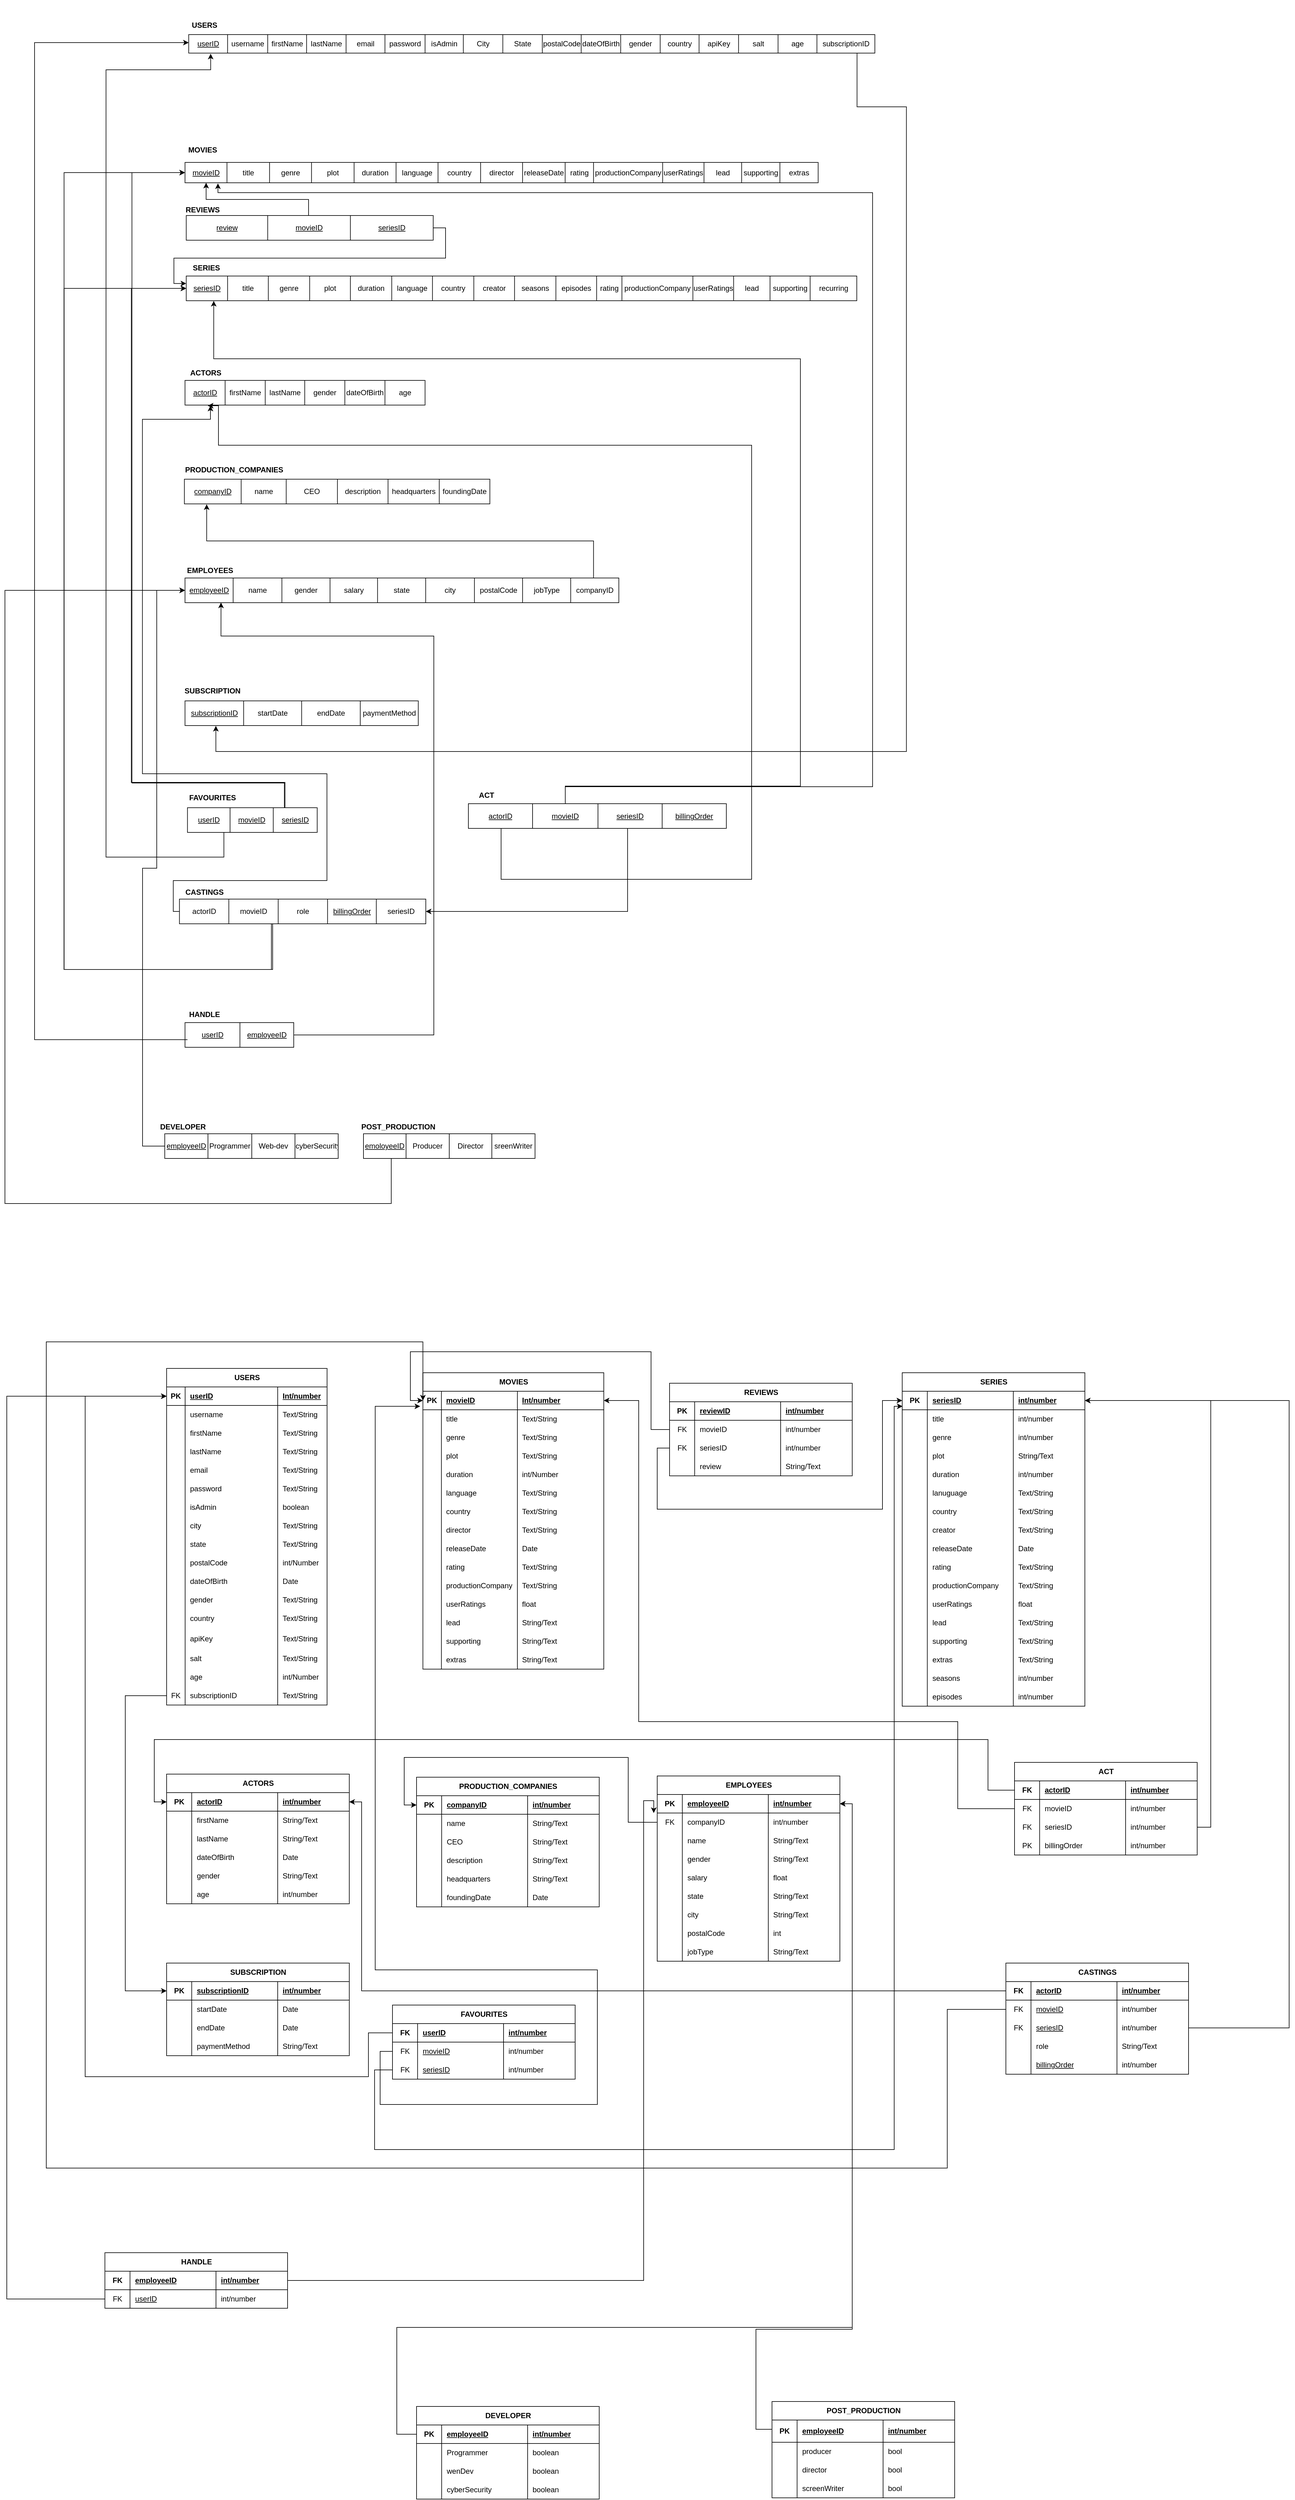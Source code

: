<?xml version="1.0" encoding="UTF-8"?>
<mxfile version="24.4.0" type="google"><diagram id="C5RBs43oDa-KdzZeNtuy" name="Page-1"><mxGraphModel dx="1861" dy="2784" grid="0" gridSize="10" guides="1" tooltips="1" connect="1" arrows="1" fold="1" page="1" pageScale="1" pageWidth="827" pageHeight="1169" math="0" shadow="0"><root><mxCell id="WIyWlLk6GJQsqaUBKTNV-0"/><mxCell id="WIyWlLk6GJQsqaUBKTNV-1" parent="WIyWlLk6GJQsqaUBKTNV-0"/><mxCell id="hjpZ53rHqYIMn-Crg0at-2" value="&lt;b&gt;USERS&lt;/b&gt;" style="text;strokeColor=none;align=center;fillColor=none;html=1;verticalAlign=middle;whiteSpace=wrap;rounded=0;" parent="WIyWlLk6GJQsqaUBKTNV-1" vertex="1"><mxGeometry x="-439.2" y="-1886" width="59" height="82" as="geometry"/></mxCell><mxCell id="hjpZ53rHqYIMn-Crg0at-3" value="" style="shape=table;startSize=0;container=1;collapsible=0;childLayout=tableLayout;" parent="WIyWlLk6GJQsqaUBKTNV-1" vertex="1"><mxGeometry x="-435.2" y="-1830" width="1111.881" height="30" as="geometry"/></mxCell><mxCell id="hjpZ53rHqYIMn-Crg0at-4" value="" style="shape=tableRow;horizontal=0;startSize=0;swimlaneHead=0;swimlaneBody=0;strokeColor=inherit;top=0;left=0;bottom=0;right=0;collapsible=0;dropTarget=0;fillColor=none;points=[[0,0.5],[1,0.5]];portConstraint=eastwest;" parent="hjpZ53rHqYIMn-Crg0at-3" vertex="1"><mxGeometry width="1111.881" height="30" as="geometry"/></mxCell><mxCell id="hjpZ53rHqYIMn-Crg0at-5" value="userID" style="shape=partialRectangle;html=1;whiteSpace=wrap;connectable=0;strokeColor=inherit;overflow=hidden;fillColor=none;top=0;left=0;bottom=0;right=0;pointerEvents=1;fontStyle=4" parent="hjpZ53rHqYIMn-Crg0at-4" vertex="1"><mxGeometry width="63" height="30" as="geometry"><mxRectangle width="63" height="30" as="alternateBounds"/></mxGeometry></mxCell><mxCell id="hjpZ53rHqYIMn-Crg0at-6" value="username" style="shape=partialRectangle;html=1;whiteSpace=wrap;connectable=0;strokeColor=inherit;overflow=hidden;fillColor=none;top=0;left=0;bottom=0;right=0;pointerEvents=1;" parent="hjpZ53rHqYIMn-Crg0at-4" vertex="1"><mxGeometry x="63" width="65" height="30" as="geometry"><mxRectangle width="65" height="30" as="alternateBounds"/></mxGeometry></mxCell><mxCell id="hjpZ53rHqYIMn-Crg0at-7" value="firstName" style="shape=partialRectangle;html=1;whiteSpace=wrap;connectable=0;strokeColor=inherit;overflow=hidden;fillColor=none;top=0;left=0;bottom=0;right=0;pointerEvents=1;" parent="hjpZ53rHqYIMn-Crg0at-4" vertex="1"><mxGeometry x="128" width="63" height="30" as="geometry"><mxRectangle width="63" height="30" as="alternateBounds"/></mxGeometry></mxCell><mxCell id="hjpZ53rHqYIMn-Crg0at-8" value="lastName" style="shape=partialRectangle;html=1;whiteSpace=wrap;connectable=0;strokeColor=inherit;overflow=hidden;fillColor=none;top=0;left=0;bottom=0;right=0;pointerEvents=1;" parent="hjpZ53rHqYIMn-Crg0at-4" vertex="1"><mxGeometry x="191" width="64" height="30" as="geometry"><mxRectangle width="64" height="30" as="alternateBounds"/></mxGeometry></mxCell><mxCell id="hjpZ53rHqYIMn-Crg0at-9" value="email" style="shape=partialRectangle;html=1;whiteSpace=wrap;connectable=0;strokeColor=inherit;overflow=hidden;fillColor=none;top=0;left=0;bottom=0;right=0;pointerEvents=1;" parent="hjpZ53rHqYIMn-Crg0at-4" vertex="1"><mxGeometry x="255" width="63" height="30" as="geometry"><mxRectangle width="63" height="30" as="alternateBounds"/></mxGeometry></mxCell><mxCell id="hjpZ53rHqYIMn-Crg0at-10" value="password" style="shape=partialRectangle;html=1;whiteSpace=wrap;connectable=0;strokeColor=inherit;overflow=hidden;fillColor=none;top=0;left=0;bottom=0;right=0;pointerEvents=1;" parent="hjpZ53rHqYIMn-Crg0at-4" vertex="1"><mxGeometry x="318" width="65" height="30" as="geometry"><mxRectangle width="65" height="30" as="alternateBounds"/></mxGeometry></mxCell><mxCell id="hjpZ53rHqYIMn-Crg0at-11" value="isAdmin" style="shape=partialRectangle;html=1;whiteSpace=wrap;connectable=0;strokeColor=inherit;overflow=hidden;fillColor=none;top=0;left=0;bottom=0;right=0;pointerEvents=1;" parent="hjpZ53rHqYIMn-Crg0at-4" vertex="1"><mxGeometry x="383" width="62" height="30" as="geometry"><mxRectangle width="62" height="30" as="alternateBounds"/></mxGeometry></mxCell><mxCell id="hjpZ53rHqYIMn-Crg0at-12" value="City" style="shape=partialRectangle;html=1;whiteSpace=wrap;connectable=0;strokeColor=inherit;overflow=hidden;fillColor=none;top=0;left=0;bottom=0;right=0;pointerEvents=1;" parent="hjpZ53rHqYIMn-Crg0at-4" vertex="1"><mxGeometry x="445" width="64" height="30" as="geometry"><mxRectangle width="64" height="30" as="alternateBounds"/></mxGeometry></mxCell><mxCell id="hjpZ53rHqYIMn-Crg0at-13" value="State" style="shape=partialRectangle;html=1;whiteSpace=wrap;connectable=0;strokeColor=inherit;overflow=hidden;fillColor=none;top=0;left=0;bottom=0;right=0;pointerEvents=1;" parent="hjpZ53rHqYIMn-Crg0at-4" vertex="1"><mxGeometry x="509" width="64" height="30" as="geometry"><mxRectangle width="64" height="30" as="alternateBounds"/></mxGeometry></mxCell><mxCell id="hjpZ53rHqYIMn-Crg0at-14" value="postalCode" style="shape=partialRectangle;html=1;whiteSpace=wrap;connectable=0;strokeColor=inherit;overflow=hidden;fillColor=none;top=0;left=0;bottom=0;right=0;pointerEvents=1;" parent="hjpZ53rHqYIMn-Crg0at-4" vertex="1"><mxGeometry x="573" width="63" height="30" as="geometry"><mxRectangle width="63" height="30" as="alternateBounds"/></mxGeometry></mxCell><mxCell id="hjpZ53rHqYIMn-Crg0at-15" value="dateOfBirth" style="shape=partialRectangle;html=1;whiteSpace=wrap;connectable=0;strokeColor=inherit;overflow=hidden;fillColor=none;top=0;left=0;bottom=0;right=0;pointerEvents=1;" parent="hjpZ53rHqYIMn-Crg0at-4" vertex="1"><mxGeometry x="636" width="64" height="30" as="geometry"><mxRectangle width="64" height="30" as="alternateBounds"/></mxGeometry></mxCell><mxCell id="hjpZ53rHqYIMn-Crg0at-16" value="gender" style="shape=partialRectangle;html=1;whiteSpace=wrap;connectable=0;strokeColor=inherit;overflow=hidden;fillColor=none;top=0;left=0;bottom=0;right=0;pointerEvents=1;" parent="hjpZ53rHqYIMn-Crg0at-4" vertex="1"><mxGeometry x="700" width="64" height="30" as="geometry"><mxRectangle width="64" height="30" as="alternateBounds"/></mxGeometry></mxCell><mxCell id="hjpZ53rHqYIMn-Crg0at-17" value="country" style="shape=partialRectangle;html=1;whiteSpace=wrap;connectable=0;strokeColor=inherit;overflow=hidden;fillColor=none;top=0;left=0;bottom=0;right=0;pointerEvents=1;" parent="hjpZ53rHqYIMn-Crg0at-4" vertex="1"><mxGeometry x="764" width="63" height="30" as="geometry"><mxRectangle width="63" height="30" as="alternateBounds"/></mxGeometry></mxCell><mxCell id="hjpZ53rHqYIMn-Crg0at-18" value="apiKey" style="shape=partialRectangle;html=1;whiteSpace=wrap;connectable=0;strokeColor=inherit;overflow=hidden;fillColor=none;top=0;left=0;bottom=0;right=0;pointerEvents=1;" parent="hjpZ53rHqYIMn-Crg0at-4" vertex="1"><mxGeometry x="827" width="64" height="30" as="geometry"><mxRectangle width="64" height="30" as="alternateBounds"/></mxGeometry></mxCell><mxCell id="hjpZ53rHqYIMn-Crg0at-19" value="salt" style="shape=partialRectangle;html=1;whiteSpace=wrap;connectable=0;strokeColor=inherit;overflow=hidden;fillColor=none;top=0;left=0;bottom=0;right=0;pointerEvents=1;" parent="hjpZ53rHqYIMn-Crg0at-4" vertex="1"><mxGeometry x="891" width="64" height="30" as="geometry"><mxRectangle width="64" height="30" as="alternateBounds"/></mxGeometry></mxCell><mxCell id="hjpZ53rHqYIMn-Crg0at-20" value="age" style="shape=partialRectangle;html=1;whiteSpace=wrap;connectable=0;strokeColor=inherit;overflow=hidden;fillColor=none;top=0;left=0;bottom=0;right=0;pointerEvents=1;" parent="hjpZ53rHqYIMn-Crg0at-4" vertex="1"><mxGeometry x="955" width="63" height="30" as="geometry"><mxRectangle width="63" height="30" as="alternateBounds"/></mxGeometry></mxCell><mxCell id="hjpZ53rHqYIMn-Crg0at-154" value="subscriptionID" style="shape=partialRectangle;html=1;whiteSpace=wrap;connectable=0;strokeColor=inherit;overflow=hidden;fillColor=none;top=0;left=0;bottom=0;right=0;pointerEvents=1;" parent="hjpZ53rHqYIMn-Crg0at-4" vertex="1"><mxGeometry x="1018" width="94" height="30" as="geometry"><mxRectangle width="94" height="30" as="alternateBounds"/></mxGeometry></mxCell><mxCell id="hjpZ53rHqYIMn-Crg0at-61" value="" style="shape=table;startSize=0;container=1;collapsible=0;childLayout=tableLayout;" parent="WIyWlLk6GJQsqaUBKTNV-1" vertex="1"><mxGeometry x="-441.2" y="-1623" width="1026" height="33" as="geometry"/></mxCell><mxCell id="hjpZ53rHqYIMn-Crg0at-62" value="" style="shape=tableRow;horizontal=0;startSize=0;swimlaneHead=0;swimlaneBody=0;strokeColor=inherit;top=0;left=0;bottom=0;right=0;collapsible=0;dropTarget=0;fillColor=none;points=[[0,0.5],[1,0.5]];portConstraint=eastwest;" parent="hjpZ53rHqYIMn-Crg0at-61" vertex="1"><mxGeometry width="1026" height="33" as="geometry"/></mxCell><mxCell id="hjpZ53rHqYIMn-Crg0at-63" value="movieID" style="shape=partialRectangle;html=1;whiteSpace=wrap;connectable=0;strokeColor=inherit;overflow=hidden;fillColor=none;top=0;left=0;bottom=0;right=0;pointerEvents=1;fontStyle=4" parent="hjpZ53rHqYIMn-Crg0at-62" vertex="1"><mxGeometry width="68" height="33" as="geometry"><mxRectangle width="68" height="33" as="alternateBounds"/></mxGeometry></mxCell><mxCell id="hjpZ53rHqYIMn-Crg0at-64" value="title" style="shape=partialRectangle;html=1;whiteSpace=wrap;connectable=0;strokeColor=inherit;overflow=hidden;fillColor=none;top=0;left=0;bottom=0;right=0;pointerEvents=1;" parent="hjpZ53rHqYIMn-Crg0at-62" vertex="1"><mxGeometry x="68" width="69" height="33" as="geometry"><mxRectangle width="69" height="33" as="alternateBounds"/></mxGeometry></mxCell><mxCell id="hjpZ53rHqYIMn-Crg0at-65" value="genre" style="shape=partialRectangle;html=1;whiteSpace=wrap;connectable=0;strokeColor=inherit;overflow=hidden;fillColor=none;top=0;left=0;bottom=0;right=0;pointerEvents=1;" parent="hjpZ53rHqYIMn-Crg0at-62" vertex="1"><mxGeometry x="137" width="68" height="33" as="geometry"><mxRectangle width="68" height="33" as="alternateBounds"/></mxGeometry></mxCell><mxCell id="hjpZ53rHqYIMn-Crg0at-66" value="plot" style="shape=partialRectangle;html=1;whiteSpace=wrap;connectable=0;strokeColor=inherit;overflow=hidden;fillColor=none;top=0;left=0;bottom=0;right=0;pointerEvents=1;" parent="hjpZ53rHqYIMn-Crg0at-62" vertex="1"><mxGeometry x="205" width="69" height="33" as="geometry"><mxRectangle width="69" height="33" as="alternateBounds"/></mxGeometry></mxCell><mxCell id="hjpZ53rHqYIMn-Crg0at-67" value="duration" style="shape=partialRectangle;html=1;whiteSpace=wrap;connectable=0;strokeColor=inherit;overflow=hidden;fillColor=none;top=0;left=0;bottom=0;right=0;pointerEvents=1;" parent="hjpZ53rHqYIMn-Crg0at-62" vertex="1"><mxGeometry x="274" width="68" height="33" as="geometry"><mxRectangle width="68" height="33" as="alternateBounds"/></mxGeometry></mxCell><mxCell id="hjpZ53rHqYIMn-Crg0at-68" value="language" style="shape=partialRectangle;html=1;whiteSpace=wrap;connectable=0;strokeColor=inherit;overflow=hidden;fillColor=none;top=0;left=0;bottom=0;right=0;pointerEvents=1;" parent="hjpZ53rHqYIMn-Crg0at-62" vertex="1"><mxGeometry x="342" width="68" height="33" as="geometry"><mxRectangle width="68" height="33" as="alternateBounds"/></mxGeometry></mxCell><mxCell id="hjpZ53rHqYIMn-Crg0at-69" value="country" style="shape=partialRectangle;html=1;whiteSpace=wrap;connectable=0;strokeColor=inherit;overflow=hidden;fillColor=none;top=0;left=0;bottom=0;right=0;pointerEvents=1;" parent="hjpZ53rHqYIMn-Crg0at-62" vertex="1"><mxGeometry x="410" width="69" height="33" as="geometry"><mxRectangle width="69" height="33" as="alternateBounds"/></mxGeometry></mxCell><mxCell id="hjpZ53rHqYIMn-Crg0at-70" value="director" style="shape=partialRectangle;html=1;whiteSpace=wrap;connectable=0;strokeColor=inherit;overflow=hidden;fillColor=none;top=0;left=0;bottom=0;right=0;pointerEvents=1;" parent="hjpZ53rHqYIMn-Crg0at-62" vertex="1"><mxGeometry x="479" width="68" height="33" as="geometry"><mxRectangle width="68" height="33" as="alternateBounds"/></mxGeometry></mxCell><mxCell id="hjpZ53rHqYIMn-Crg0at-71" value="releaseDate" style="shape=partialRectangle;html=1;whiteSpace=wrap;connectable=0;strokeColor=inherit;overflow=hidden;fillColor=none;top=0;left=0;bottom=0;right=0;pointerEvents=1;" parent="hjpZ53rHqYIMn-Crg0at-62" vertex="1"><mxGeometry x="547" width="69" height="33" as="geometry"><mxRectangle width="69" height="33" as="alternateBounds"/></mxGeometry></mxCell><mxCell id="hjpZ53rHqYIMn-Crg0at-72" value="rating" style="shape=partialRectangle;html=1;whiteSpace=wrap;connectable=0;strokeColor=inherit;overflow=hidden;fillColor=none;top=0;left=0;bottom=0;right=0;pointerEvents=1;" parent="hjpZ53rHqYIMn-Crg0at-62" vertex="1"><mxGeometry x="616" width="46" height="33" as="geometry"><mxRectangle width="46" height="33" as="alternateBounds"/></mxGeometry></mxCell><mxCell id="hjpZ53rHqYIMn-Crg0at-73" value="productionCompany" style="shape=partialRectangle;html=1;whiteSpace=wrap;connectable=0;strokeColor=inherit;overflow=hidden;fillColor=none;top=0;left=0;bottom=0;right=0;pointerEvents=1;" parent="hjpZ53rHqYIMn-Crg0at-62" vertex="1"><mxGeometry x="662" width="112" height="33" as="geometry"><mxRectangle width="112" height="33" as="alternateBounds"/></mxGeometry></mxCell><mxCell id="hjpZ53rHqYIMn-Crg0at-74" value="userRatings" style="shape=partialRectangle;html=1;whiteSpace=wrap;connectable=0;strokeColor=inherit;overflow=hidden;fillColor=none;top=0;left=0;bottom=0;right=0;pointerEvents=1;" parent="hjpZ53rHqYIMn-Crg0at-62" vertex="1"><mxGeometry x="774" width="67" height="33" as="geometry"><mxRectangle width="67" height="33" as="alternateBounds"/></mxGeometry></mxCell><mxCell id="hjpZ53rHqYIMn-Crg0at-75" value="lead" style="shape=partialRectangle;html=1;whiteSpace=wrap;connectable=0;strokeColor=inherit;overflow=hidden;fillColor=none;top=0;left=0;bottom=0;right=0;pointerEvents=1;" parent="hjpZ53rHqYIMn-Crg0at-62" vertex="1"><mxGeometry x="841" width="61" height="33" as="geometry"><mxRectangle width="61" height="33" as="alternateBounds"/></mxGeometry></mxCell><mxCell id="hjpZ53rHqYIMn-Crg0at-76" value="supporting" style="shape=partialRectangle;html=1;whiteSpace=wrap;connectable=0;strokeColor=inherit;overflow=hidden;fillColor=none;top=0;left=0;bottom=0;right=0;pointerEvents=1;" parent="hjpZ53rHqYIMn-Crg0at-62" vertex="1"><mxGeometry x="902" width="62" height="33" as="geometry"><mxRectangle width="62" height="33" as="alternateBounds"/></mxGeometry></mxCell><mxCell id="hjpZ53rHqYIMn-Crg0at-77" value="extras" style="shape=partialRectangle;html=1;whiteSpace=wrap;connectable=0;strokeColor=inherit;overflow=hidden;fillColor=none;top=0;left=0;bottom=0;right=0;pointerEvents=1;" parent="hjpZ53rHqYIMn-Crg0at-62" vertex="1"><mxGeometry x="964" width="62" height="33" as="geometry"><mxRectangle width="62" height="33" as="alternateBounds"/></mxGeometry></mxCell><mxCell id="hjpZ53rHqYIMn-Crg0at-78" value="MOVIES" style="text;strokeColor=none;align=center;fillColor=none;html=1;verticalAlign=middle;whiteSpace=wrap;rounded=0;fontStyle=1" parent="WIyWlLk6GJQsqaUBKTNV-1" vertex="1"><mxGeometry x="-442.2" y="-1663" width="59" height="40" as="geometry"/></mxCell><mxCell id="hjpZ53rHqYIMn-Crg0at-79" value="" style="shape=table;startSize=0;container=1;collapsible=0;childLayout=tableLayout;" parent="WIyWlLk6GJQsqaUBKTNV-1" vertex="1"><mxGeometry x="-439.2" y="-1439" width="1086.574" height="40" as="geometry"/></mxCell><mxCell id="hjpZ53rHqYIMn-Crg0at-80" value="" style="shape=tableRow;horizontal=0;startSize=0;swimlaneHead=0;swimlaneBody=0;strokeColor=inherit;top=0;left=0;bottom=0;right=0;collapsible=0;dropTarget=0;fillColor=none;points=[[0,0.5],[1,0.5]];portConstraint=eastwest;" parent="hjpZ53rHqYIMn-Crg0at-79" vertex="1"><mxGeometry width="1086.574" height="40" as="geometry"/></mxCell><mxCell id="hjpZ53rHqYIMn-Crg0at-81" value="seriesID" style="shape=partialRectangle;html=1;whiteSpace=wrap;connectable=0;strokeColor=inherit;overflow=hidden;fillColor=none;top=0;left=0;bottom=0;right=0;pointerEvents=1;fontStyle=4" parent="hjpZ53rHqYIMn-Crg0at-80" vertex="1"><mxGeometry width="67" height="40" as="geometry"><mxRectangle width="67" height="40" as="alternateBounds"/></mxGeometry></mxCell><mxCell id="hjpZ53rHqYIMn-Crg0at-82" value="title" style="shape=partialRectangle;html=1;whiteSpace=wrap;connectable=0;strokeColor=inherit;overflow=hidden;fillColor=none;top=0;left=0;bottom=0;right=0;pointerEvents=1;" parent="hjpZ53rHqYIMn-Crg0at-80" vertex="1"><mxGeometry x="67" width="66" height="40" as="geometry"><mxRectangle width="66" height="40" as="alternateBounds"/></mxGeometry></mxCell><mxCell id="hjpZ53rHqYIMn-Crg0at-83" value="genre" style="shape=partialRectangle;html=1;whiteSpace=wrap;connectable=0;strokeColor=inherit;overflow=hidden;fillColor=none;top=0;left=0;bottom=0;right=0;pointerEvents=1;" parent="hjpZ53rHqYIMn-Crg0at-80" vertex="1"><mxGeometry x="133" width="67" height="40" as="geometry"><mxRectangle width="67" height="40" as="alternateBounds"/></mxGeometry></mxCell><mxCell id="hjpZ53rHqYIMn-Crg0at-84" value="plot" style="shape=partialRectangle;html=1;whiteSpace=wrap;connectable=0;strokeColor=inherit;overflow=hidden;fillColor=none;top=0;left=0;bottom=0;right=0;pointerEvents=1;" parent="hjpZ53rHqYIMn-Crg0at-80" vertex="1"><mxGeometry x="200" width="66" height="40" as="geometry"><mxRectangle width="66" height="40" as="alternateBounds"/></mxGeometry></mxCell><mxCell id="hjpZ53rHqYIMn-Crg0at-85" value="duration" style="shape=partialRectangle;html=1;whiteSpace=wrap;connectable=0;strokeColor=inherit;overflow=hidden;fillColor=none;top=0;left=0;bottom=0;right=0;pointerEvents=1;" parent="hjpZ53rHqYIMn-Crg0at-80" vertex="1"><mxGeometry x="266" width="67" height="40" as="geometry"><mxRectangle width="67" height="40" as="alternateBounds"/></mxGeometry></mxCell><mxCell id="hjpZ53rHqYIMn-Crg0at-86" value="language" style="shape=partialRectangle;html=1;whiteSpace=wrap;connectable=0;strokeColor=inherit;overflow=hidden;fillColor=none;top=0;left=0;bottom=0;right=0;pointerEvents=1;" parent="hjpZ53rHqYIMn-Crg0at-80" vertex="1"><mxGeometry x="333" width="66" height="40" as="geometry"><mxRectangle width="66" height="40" as="alternateBounds"/></mxGeometry></mxCell><mxCell id="hjpZ53rHqYIMn-Crg0at-87" value="country" style="shape=partialRectangle;html=1;whiteSpace=wrap;connectable=0;strokeColor=inherit;overflow=hidden;fillColor=none;top=0;left=0;bottom=0;right=0;pointerEvents=1;" parent="hjpZ53rHqYIMn-Crg0at-80" vertex="1"><mxGeometry x="399" width="67" height="40" as="geometry"><mxRectangle width="67" height="40" as="alternateBounds"/></mxGeometry></mxCell><mxCell id="hjpZ53rHqYIMn-Crg0at-88" value="creator" style="shape=partialRectangle;html=1;whiteSpace=wrap;connectable=0;strokeColor=inherit;overflow=hidden;fillColor=none;top=0;left=0;bottom=0;right=0;pointerEvents=1;" parent="hjpZ53rHqYIMn-Crg0at-80" vertex="1"><mxGeometry x="466" width="66" height="40" as="geometry"><mxRectangle width="66" height="40" as="alternateBounds"/></mxGeometry></mxCell><mxCell id="hjpZ53rHqYIMn-Crg0at-89" value="seasons" style="shape=partialRectangle;html=1;whiteSpace=wrap;connectable=0;strokeColor=inherit;overflow=hidden;fillColor=none;top=0;left=0;bottom=0;right=0;pointerEvents=1;" parent="hjpZ53rHqYIMn-Crg0at-80" vertex="1"><mxGeometry x="532" width="67" height="40" as="geometry"><mxRectangle width="67" height="40" as="alternateBounds"/></mxGeometry></mxCell><mxCell id="hjpZ53rHqYIMn-Crg0at-90" value="episodes" style="shape=partialRectangle;html=1;whiteSpace=wrap;connectable=0;strokeColor=inherit;overflow=hidden;fillColor=none;top=0;left=0;bottom=0;right=0;pointerEvents=1;" parent="hjpZ53rHqYIMn-Crg0at-80" vertex="1"><mxGeometry x="599" width="66" height="40" as="geometry"><mxRectangle width="66" height="40" as="alternateBounds"/></mxGeometry></mxCell><mxCell id="hjpZ53rHqYIMn-Crg0at-91" value="rating" style="shape=partialRectangle;html=1;whiteSpace=wrap;connectable=0;strokeColor=inherit;overflow=hidden;fillColor=none;top=0;left=0;bottom=0;right=0;pointerEvents=1;" parent="hjpZ53rHqYIMn-Crg0at-80" vertex="1"><mxGeometry x="665" width="41" height="40" as="geometry"><mxRectangle width="41" height="40" as="alternateBounds"/></mxGeometry></mxCell><mxCell id="hjpZ53rHqYIMn-Crg0at-92" value="productionCompany" style="shape=partialRectangle;html=1;whiteSpace=wrap;connectable=0;strokeColor=inherit;overflow=hidden;fillColor=none;top=0;left=0;bottom=0;right=0;pointerEvents=1;" parent="hjpZ53rHqYIMn-Crg0at-80" vertex="1"><mxGeometry x="706" width="115" height="40" as="geometry"><mxRectangle width="115" height="40" as="alternateBounds"/></mxGeometry></mxCell><mxCell id="hjpZ53rHqYIMn-Crg0at-93" value="userRatings" style="shape=partialRectangle;html=1;whiteSpace=wrap;connectable=0;strokeColor=inherit;overflow=hidden;fillColor=none;top=0;left=0;bottom=0;right=0;pointerEvents=1;" parent="hjpZ53rHqYIMn-Crg0at-80" vertex="1"><mxGeometry x="821" width="66" height="40" as="geometry"><mxRectangle width="66" height="40" as="alternateBounds"/></mxGeometry></mxCell><mxCell id="hjpZ53rHqYIMn-Crg0at-94" value="lead" style="shape=partialRectangle;html=1;whiteSpace=wrap;connectable=0;strokeColor=inherit;overflow=hidden;fillColor=none;top=0;left=0;bottom=0;right=0;pointerEvents=1;" parent="hjpZ53rHqYIMn-Crg0at-80" vertex="1"><mxGeometry x="887" width="59" height="40" as="geometry"><mxRectangle width="59" height="40" as="alternateBounds"/></mxGeometry></mxCell><mxCell id="hjpZ53rHqYIMn-Crg0at-95" value="supporting" style="shape=partialRectangle;html=1;whiteSpace=wrap;connectable=0;strokeColor=inherit;overflow=hidden;fillColor=none;top=0;left=0;bottom=0;right=0;pointerEvents=1;" parent="hjpZ53rHqYIMn-Crg0at-80" vertex="1"><mxGeometry x="946" width="65" height="40" as="geometry"><mxRectangle width="65" height="40" as="alternateBounds"/></mxGeometry></mxCell><mxCell id="hjpZ53rHqYIMn-Crg0at-96" value="recurring" style="shape=partialRectangle;html=1;whiteSpace=wrap;connectable=0;strokeColor=inherit;overflow=hidden;fillColor=none;top=0;left=0;bottom=0;right=0;pointerEvents=1;" parent="hjpZ53rHqYIMn-Crg0at-80" vertex="1"><mxGeometry x="1011" width="76" height="40" as="geometry"><mxRectangle width="76" height="40" as="alternateBounds"/></mxGeometry></mxCell><mxCell id="hjpZ53rHqYIMn-Crg0at-97" value="SERIES" style="text;strokeColor=none;align=center;fillColor=none;html=1;verticalAlign=middle;whiteSpace=wrap;rounded=0;fontStyle=1" parent="WIyWlLk6GJQsqaUBKTNV-1" vertex="1"><mxGeometry x="-436.2" y="-1472" width="59" height="40" as="geometry"/></mxCell><mxCell id="hjpZ53rHqYIMn-Crg0at-98" value="" style="shape=table;startSize=0;container=1;collapsible=0;childLayout=tableLayout;" parent="WIyWlLk6GJQsqaUBKTNV-1" vertex="1"><mxGeometry x="-441.2" y="-1270" width="389" height="40" as="geometry"/></mxCell><mxCell id="hjpZ53rHqYIMn-Crg0at-99" value="" style="shape=tableRow;horizontal=0;startSize=0;swimlaneHead=0;swimlaneBody=0;strokeColor=inherit;top=0;left=0;bottom=0;right=0;collapsible=0;dropTarget=0;fillColor=none;points=[[0,0.5],[1,0.5]];portConstraint=eastwest;" parent="hjpZ53rHqYIMn-Crg0at-98" vertex="1"><mxGeometry width="389" height="40" as="geometry"/></mxCell><mxCell id="hjpZ53rHqYIMn-Crg0at-100" value="actorID" style="shape=partialRectangle;html=1;whiteSpace=wrap;connectable=0;strokeColor=inherit;overflow=hidden;fillColor=none;top=0;left=0;bottom=0;right=0;pointerEvents=1;fontStyle=4" parent="hjpZ53rHqYIMn-Crg0at-99" vertex="1"><mxGeometry width="65" height="40" as="geometry"><mxRectangle width="65" height="40" as="alternateBounds"/></mxGeometry></mxCell><mxCell id="hjpZ53rHqYIMn-Crg0at-101" value="firstName" style="shape=partialRectangle;html=1;whiteSpace=wrap;connectable=0;strokeColor=inherit;overflow=hidden;fillColor=none;top=0;left=0;bottom=0;right=0;pointerEvents=1;" parent="hjpZ53rHqYIMn-Crg0at-99" vertex="1"><mxGeometry x="65" width="65" height="40" as="geometry"><mxRectangle width="65" height="40" as="alternateBounds"/></mxGeometry></mxCell><mxCell id="hjpZ53rHqYIMn-Crg0at-102" value="lastName" style="shape=partialRectangle;html=1;whiteSpace=wrap;connectable=0;strokeColor=inherit;overflow=hidden;fillColor=none;top=0;left=0;bottom=0;right=0;pointerEvents=1;" parent="hjpZ53rHqYIMn-Crg0at-99" vertex="1"><mxGeometry x="130" width="64" height="40" as="geometry"><mxRectangle width="64" height="40" as="alternateBounds"/></mxGeometry></mxCell><mxCell id="hjpZ53rHqYIMn-Crg0at-103" value="gender" style="shape=partialRectangle;html=1;whiteSpace=wrap;connectable=0;strokeColor=inherit;overflow=hidden;fillColor=none;top=0;left=0;bottom=0;right=0;pointerEvents=1;" parent="hjpZ53rHqYIMn-Crg0at-99" vertex="1"><mxGeometry x="194" width="65" height="40" as="geometry"><mxRectangle width="65" height="40" as="alternateBounds"/></mxGeometry></mxCell><mxCell id="hjpZ53rHqYIMn-Crg0at-104" value="dateOfBirth" style="shape=partialRectangle;html=1;whiteSpace=wrap;connectable=0;strokeColor=inherit;overflow=hidden;fillColor=none;top=0;left=0;bottom=0;right=0;pointerEvents=1;" parent="hjpZ53rHqYIMn-Crg0at-99" vertex="1"><mxGeometry x="259" width="65" height="40" as="geometry"><mxRectangle width="65" height="40" as="alternateBounds"/></mxGeometry></mxCell><mxCell id="hjpZ53rHqYIMn-Crg0at-112" value="age" style="shape=partialRectangle;html=1;whiteSpace=wrap;connectable=0;strokeColor=inherit;overflow=hidden;fillColor=none;top=0;left=0;bottom=0;right=0;pointerEvents=1;" parent="hjpZ53rHqYIMn-Crg0at-99" vertex="1"><mxGeometry x="324" width="65" height="40" as="geometry"><mxRectangle width="65" height="40" as="alternateBounds"/></mxGeometry></mxCell><mxCell id="hjpZ53rHqYIMn-Crg0at-105" value="ACTORS" style="text;strokeColor=none;align=center;fillColor=none;html=1;verticalAlign=middle;whiteSpace=wrap;rounded=0;fontStyle=1" parent="WIyWlLk6GJQsqaUBKTNV-1" vertex="1"><mxGeometry x="-437.2" y="-1302" width="59" height="40" as="geometry"/></mxCell><mxCell id="hjpZ53rHqYIMn-Crg0at-113" value="" style="shape=table;startSize=0;container=1;collapsible=0;childLayout=tableLayout;" parent="WIyWlLk6GJQsqaUBKTNV-1" vertex="1"><mxGeometry x="-442.2" y="-1110" width="495" height="40" as="geometry"/></mxCell><mxCell id="hjpZ53rHqYIMn-Crg0at-114" value="" style="shape=tableRow;horizontal=0;startSize=0;swimlaneHead=0;swimlaneBody=0;strokeColor=inherit;top=0;left=0;bottom=0;right=0;collapsible=0;dropTarget=0;fillColor=none;points=[[0,0.5],[1,0.5]];portConstraint=eastwest;" parent="hjpZ53rHqYIMn-Crg0at-113" vertex="1"><mxGeometry width="495" height="40" as="geometry"/></mxCell><mxCell id="hjpZ53rHqYIMn-Crg0at-115" value="companyID" style="shape=partialRectangle;html=1;whiteSpace=wrap;connectable=0;strokeColor=inherit;overflow=hidden;fillColor=none;top=0;left=0;bottom=0;right=0;pointerEvents=1;fontStyle=4" parent="hjpZ53rHqYIMn-Crg0at-114" vertex="1"><mxGeometry width="92" height="40" as="geometry"><mxRectangle width="92" height="40" as="alternateBounds"/></mxGeometry></mxCell><mxCell id="hjpZ53rHqYIMn-Crg0at-116" value="name" style="shape=partialRectangle;html=1;whiteSpace=wrap;connectable=0;strokeColor=inherit;overflow=hidden;fillColor=none;top=0;left=0;bottom=0;right=0;pointerEvents=1;" parent="hjpZ53rHqYIMn-Crg0at-114" vertex="1"><mxGeometry x="92" width="73" height="40" as="geometry"><mxRectangle width="73" height="40" as="alternateBounds"/></mxGeometry></mxCell><mxCell id="hjpZ53rHqYIMn-Crg0at-117" value="CEO" style="shape=partialRectangle;html=1;whiteSpace=wrap;connectable=0;strokeColor=inherit;overflow=hidden;fillColor=none;top=0;left=0;bottom=0;right=0;pointerEvents=1;" parent="hjpZ53rHqYIMn-Crg0at-114" vertex="1"><mxGeometry x="165" width="83" height="40" as="geometry"><mxRectangle width="83" height="40" as="alternateBounds"/></mxGeometry></mxCell><mxCell id="hjpZ53rHqYIMn-Crg0at-118" value="description" style="shape=partialRectangle;html=1;whiteSpace=wrap;connectable=0;strokeColor=inherit;overflow=hidden;fillColor=none;top=0;left=0;bottom=0;right=0;pointerEvents=1;" parent="hjpZ53rHqYIMn-Crg0at-114" vertex="1"><mxGeometry x="248" width="82" height="40" as="geometry"><mxRectangle width="82" height="40" as="alternateBounds"/></mxGeometry></mxCell><mxCell id="hjpZ53rHqYIMn-Crg0at-119" value="headquarters" style="shape=partialRectangle;html=1;whiteSpace=wrap;connectable=0;strokeColor=inherit;overflow=hidden;fillColor=none;top=0;left=0;bottom=0;right=0;pointerEvents=1;" parent="hjpZ53rHqYIMn-Crg0at-114" vertex="1"><mxGeometry x="330" width="83" height="40" as="geometry"><mxRectangle width="83" height="40" as="alternateBounds"/></mxGeometry></mxCell><mxCell id="hjpZ53rHqYIMn-Crg0at-120" value="foundingDate" style="shape=partialRectangle;html=1;whiteSpace=wrap;connectable=0;strokeColor=inherit;overflow=hidden;fillColor=none;top=0;left=0;bottom=0;right=0;pointerEvents=1;" parent="hjpZ53rHqYIMn-Crg0at-114" vertex="1"><mxGeometry x="413" width="82" height="40" as="geometry"><mxRectangle width="82" height="40" as="alternateBounds"/></mxGeometry></mxCell><mxCell id="hjpZ53rHqYIMn-Crg0at-121" value="PRODUCTION_COMPANIES" style="text;strokeColor=none;align=center;fillColor=none;html=1;verticalAlign=middle;whiteSpace=wrap;rounded=0;fontStyle=1" parent="WIyWlLk6GJQsqaUBKTNV-1" vertex="1"><mxGeometry x="-391.2" y="-1145" width="59" height="40" as="geometry"/></mxCell><mxCell id="hjpZ53rHqYIMn-Crg0at-122" value="" style="shape=table;startSize=0;container=1;collapsible=0;childLayout=tableLayout;" parent="WIyWlLk6GJQsqaUBKTNV-1" vertex="1"><mxGeometry x="-441.2" y="-950" width="703" height="40" as="geometry"/></mxCell><mxCell id="hjpZ53rHqYIMn-Crg0at-123" value="" style="shape=tableRow;horizontal=0;startSize=0;swimlaneHead=0;swimlaneBody=0;strokeColor=inherit;top=0;left=0;bottom=0;right=0;collapsible=0;dropTarget=0;fillColor=none;points=[[0,0.5],[1,0.5]];portConstraint=eastwest;" parent="hjpZ53rHqYIMn-Crg0at-122" vertex="1"><mxGeometry width="703" height="40" as="geometry"/></mxCell><mxCell id="hjpZ53rHqYIMn-Crg0at-124" value="employeeID" style="shape=partialRectangle;html=1;whiteSpace=wrap;connectable=0;strokeColor=inherit;overflow=hidden;fillColor=none;top=0;left=0;bottom=0;right=0;pointerEvents=1;fontStyle=4" parent="hjpZ53rHqYIMn-Crg0at-123" vertex="1"><mxGeometry width="78" height="40" as="geometry"><mxRectangle width="78" height="40" as="alternateBounds"/></mxGeometry></mxCell><mxCell id="hjpZ53rHqYIMn-Crg0at-125" value="name" style="shape=partialRectangle;html=1;whiteSpace=wrap;connectable=0;strokeColor=inherit;overflow=hidden;fillColor=none;top=0;left=0;bottom=0;right=0;pointerEvents=1;" parent="hjpZ53rHqYIMn-Crg0at-123" vertex="1"><mxGeometry x="78" width="79" height="40" as="geometry"><mxRectangle width="79" height="40" as="alternateBounds"/></mxGeometry></mxCell><mxCell id="hjpZ53rHqYIMn-Crg0at-126" value="gender" style="shape=partialRectangle;html=1;whiteSpace=wrap;connectable=0;strokeColor=inherit;overflow=hidden;fillColor=none;top=0;left=0;bottom=0;right=0;pointerEvents=1;" parent="hjpZ53rHqYIMn-Crg0at-123" vertex="1"><mxGeometry x="157" width="78" height="40" as="geometry"><mxRectangle width="78" height="40" as="alternateBounds"/></mxGeometry></mxCell><mxCell id="hjpZ53rHqYIMn-Crg0at-127" value="salary" style="shape=partialRectangle;html=1;whiteSpace=wrap;connectable=0;strokeColor=inherit;overflow=hidden;fillColor=none;top=0;left=0;bottom=0;right=0;pointerEvents=1;" parent="hjpZ53rHqYIMn-Crg0at-123" vertex="1"><mxGeometry x="235" width="77" height="40" as="geometry"><mxRectangle width="77" height="40" as="alternateBounds"/></mxGeometry></mxCell><mxCell id="hjpZ53rHqYIMn-Crg0at-128" value="state" style="shape=partialRectangle;html=1;whiteSpace=wrap;connectable=0;strokeColor=inherit;overflow=hidden;fillColor=none;top=0;left=0;bottom=0;right=0;pointerEvents=1;" parent="hjpZ53rHqYIMn-Crg0at-123" vertex="1"><mxGeometry x="312" width="78" height="40" as="geometry"><mxRectangle width="78" height="40" as="alternateBounds"/></mxGeometry></mxCell><mxCell id="hjpZ53rHqYIMn-Crg0at-129" value="city" style="shape=partialRectangle;html=1;whiteSpace=wrap;connectable=0;strokeColor=inherit;overflow=hidden;fillColor=none;top=0;left=0;bottom=0;right=0;pointerEvents=1;" parent="hjpZ53rHqYIMn-Crg0at-123" vertex="1"><mxGeometry x="390" width="79" height="40" as="geometry"><mxRectangle width="79" height="40" as="alternateBounds"/></mxGeometry></mxCell><mxCell id="hjpZ53rHqYIMn-Crg0at-130" value="postalCode" style="shape=partialRectangle;html=1;whiteSpace=wrap;connectable=0;strokeColor=inherit;overflow=hidden;fillColor=none;top=0;left=0;bottom=0;right=0;pointerEvents=1;" parent="hjpZ53rHqYIMn-Crg0at-123" vertex="1"><mxGeometry x="469" width="78" height="40" as="geometry"><mxRectangle width="78" height="40" as="alternateBounds"/></mxGeometry></mxCell><mxCell id="hjpZ53rHqYIMn-Crg0at-132" value="jobType" style="shape=partialRectangle;html=1;whiteSpace=wrap;connectable=0;strokeColor=inherit;overflow=hidden;fillColor=none;top=0;left=0;bottom=0;right=0;pointerEvents=1;" parent="hjpZ53rHqYIMn-Crg0at-123" vertex="1"><mxGeometry x="547" width="78" height="40" as="geometry"><mxRectangle width="78" height="40" as="alternateBounds"/></mxGeometry></mxCell><mxCell id="hjpZ53rHqYIMn-Crg0at-162" value="companyID" style="shape=partialRectangle;html=1;whiteSpace=wrap;connectable=0;strokeColor=inherit;overflow=hidden;fillColor=none;top=0;left=0;bottom=0;right=0;pointerEvents=1;" parent="hjpZ53rHqYIMn-Crg0at-123" vertex="1"><mxGeometry x="625" width="78" height="40" as="geometry"><mxRectangle width="78" height="40" as="alternateBounds"/></mxGeometry></mxCell><mxCell id="hjpZ53rHqYIMn-Crg0at-131" value="EMPLOYEES" style="text;strokeColor=none;align=center;fillColor=none;html=1;verticalAlign=middle;whiteSpace=wrap;rounded=0;fontStyle=1" parent="WIyWlLk6GJQsqaUBKTNV-1" vertex="1"><mxGeometry x="-430.2" y="-982" width="59" height="40" as="geometry"/></mxCell><mxCell id="hjpZ53rHqYIMn-Crg0at-133" value="" style="shape=table;startSize=0;container=1;collapsible=0;childLayout=tableLayout;" parent="WIyWlLk6GJQsqaUBKTNV-1" vertex="1"><mxGeometry x="-441.2" y="-751" width="378" height="40" as="geometry"/></mxCell><mxCell id="hjpZ53rHqYIMn-Crg0at-134" value="" style="shape=tableRow;horizontal=0;startSize=0;swimlaneHead=0;swimlaneBody=0;strokeColor=inherit;top=0;left=0;bottom=0;right=0;collapsible=0;dropTarget=0;fillColor=none;points=[[0,0.5],[1,0.5]];portConstraint=eastwest;" parent="hjpZ53rHqYIMn-Crg0at-133" vertex="1"><mxGeometry width="378" height="40" as="geometry"/></mxCell><mxCell id="hjpZ53rHqYIMn-Crg0at-135" value="subscriptionID" style="shape=partialRectangle;html=1;whiteSpace=wrap;connectable=0;strokeColor=inherit;overflow=hidden;fillColor=none;top=0;left=0;bottom=0;right=0;pointerEvents=1;fontStyle=4" parent="hjpZ53rHqYIMn-Crg0at-134" vertex="1"><mxGeometry width="95" height="40" as="geometry"><mxRectangle width="95" height="40" as="alternateBounds"/></mxGeometry></mxCell><mxCell id="hjpZ53rHqYIMn-Crg0at-136" value="startDate" style="shape=partialRectangle;html=1;whiteSpace=wrap;connectable=0;strokeColor=inherit;overflow=hidden;fillColor=none;top=0;left=0;bottom=0;right=0;pointerEvents=1;" parent="hjpZ53rHqYIMn-Crg0at-134" vertex="1"><mxGeometry x="95" width="94" height="40" as="geometry"><mxRectangle width="94" height="40" as="alternateBounds"/></mxGeometry></mxCell><mxCell id="hjpZ53rHqYIMn-Crg0at-137" value="endDate" style="shape=partialRectangle;html=1;whiteSpace=wrap;connectable=0;strokeColor=inherit;overflow=hidden;fillColor=none;top=0;left=0;bottom=0;right=0;pointerEvents=1;" parent="hjpZ53rHqYIMn-Crg0at-134" vertex="1"><mxGeometry x="189" width="95" height="40" as="geometry"><mxRectangle width="95" height="40" as="alternateBounds"/></mxGeometry></mxCell><mxCell id="hjpZ53rHqYIMn-Crg0at-138" value="paymentMethod" style="shape=partialRectangle;html=1;whiteSpace=wrap;connectable=0;strokeColor=inherit;overflow=hidden;fillColor=none;top=0;left=0;bottom=0;right=0;pointerEvents=1;" parent="hjpZ53rHqYIMn-Crg0at-134" vertex="1"><mxGeometry x="284" width="94" height="40" as="geometry"><mxRectangle width="94" height="40" as="alternateBounds"/></mxGeometry></mxCell><mxCell id="hjpZ53rHqYIMn-Crg0at-139" value="FAVOURITES" style="text;strokeColor=none;align=center;fillColor=none;html=1;verticalAlign=middle;whiteSpace=wrap;rounded=0;fontStyle=1" parent="WIyWlLk6GJQsqaUBKTNV-1" vertex="1"><mxGeometry x="-426.2" y="-614" width="59" height="40" as="geometry"/></mxCell><mxCell id="hjpZ53rHqYIMn-Crg0at-141" value="" style="shape=table;startSize=0;container=1;collapsible=0;childLayout=tableLayout;fontStyle=4" parent="WIyWlLk6GJQsqaUBKTNV-1" vertex="1"><mxGeometry x="-437.2" y="-578" width="210.2" height="40" as="geometry"/></mxCell><mxCell id="hjpZ53rHqYIMn-Crg0at-142" value="" style="shape=tableRow;horizontal=0;startSize=0;swimlaneHead=0;swimlaneBody=0;strokeColor=inherit;top=0;left=0;bottom=0;right=0;collapsible=0;dropTarget=0;fillColor=none;points=[[0,0.5],[1,0.5]];portConstraint=eastwest;" parent="hjpZ53rHqYIMn-Crg0at-141" vertex="1"><mxGeometry width="210.2" height="40" as="geometry"/></mxCell><mxCell id="hjpZ53rHqYIMn-Crg0at-143" value="userID" style="shape=partialRectangle;html=1;whiteSpace=wrap;connectable=0;strokeColor=inherit;overflow=hidden;fillColor=none;top=0;left=0;bottom=0;right=0;pointerEvents=1;fontStyle=4" parent="hjpZ53rHqYIMn-Crg0at-142" vertex="1"><mxGeometry width="69" height="40" as="geometry"><mxRectangle width="69" height="40" as="alternateBounds"/></mxGeometry></mxCell><mxCell id="hjpZ53rHqYIMn-Crg0at-144" value="movieID" style="shape=partialRectangle;html=1;whiteSpace=wrap;connectable=0;strokeColor=inherit;overflow=hidden;fillColor=none;top=0;left=0;bottom=0;right=0;pointerEvents=1;fontStyle=4" parent="hjpZ53rHqYIMn-Crg0at-142" vertex="1"><mxGeometry x="69" width="70" height="40" as="geometry"><mxRectangle width="70" height="40" as="alternateBounds"/></mxGeometry></mxCell><mxCell id="GdLLTVAAOhQ7fgMEOnhb-128" value="seriesID" style="shape=partialRectangle;html=1;whiteSpace=wrap;connectable=0;strokeColor=inherit;overflow=hidden;fillColor=none;top=0;left=0;bottom=0;right=0;pointerEvents=1;fontStyle=4" parent="hjpZ53rHqYIMn-Crg0at-142" vertex="1"><mxGeometry x="139" width="71" height="40" as="geometry"><mxRectangle width="71" height="40" as="alternateBounds"/></mxGeometry></mxCell><mxCell id="hjpZ53rHqYIMn-Crg0at-145" value="SUBSCRIPTION" style="text;strokeColor=none;align=center;fillColor=none;html=1;verticalAlign=middle;whiteSpace=wrap;rounded=0;fontStyle=1" parent="WIyWlLk6GJQsqaUBKTNV-1" vertex="1"><mxGeometry x="-426.2" y="-787" width="59" height="40" as="geometry"/></mxCell><mxCell id="hjpZ53rHqYIMn-Crg0at-160" style="edgeStyle=orthogonalEdgeStyle;rounded=0;orthogonalLoop=1;jettySize=auto;html=1;entryX=0;entryY=0.5;entryDx=0;entryDy=0;" parent="WIyWlLk6GJQsqaUBKTNV-1" source="hjpZ53rHqYIMn-Crg0at-146" target="hjpZ53rHqYIMn-Crg0at-80" edge="1"><mxGeometry relative="1" as="geometry"><Array as="points"><mxPoint x="-301.2" y="-316"/><mxPoint x="-637.2" y="-316"/><mxPoint x="-637.2" y="-1419"/></Array></mxGeometry></mxCell><mxCell id="hjpZ53rHqYIMn-Crg0at-146" value="" style="shape=table;startSize=0;container=1;collapsible=0;childLayout=tableLayout;fontStyle=4" parent="WIyWlLk6GJQsqaUBKTNV-1" vertex="1"><mxGeometry x="-450.2" y="-430" width="399.2" height="40" as="geometry"/></mxCell><mxCell id="hjpZ53rHqYIMn-Crg0at-147" value="" style="shape=tableRow;horizontal=0;startSize=0;swimlaneHead=0;swimlaneBody=0;strokeColor=inherit;top=0;left=0;bottom=0;right=0;collapsible=0;dropTarget=0;fillColor=none;points=[[0,0.5],[1,0.5]];portConstraint=eastwest;" parent="hjpZ53rHqYIMn-Crg0at-146" vertex="1"><mxGeometry width="399.2" height="40" as="geometry"/></mxCell><mxCell id="hjpZ53rHqYIMn-Crg0at-148" value="actorID" style="shape=partialRectangle;html=1;whiteSpace=wrap;connectable=0;strokeColor=inherit;overflow=hidden;fillColor=none;top=0;left=0;bottom=0;right=0;pointerEvents=1;fontStyle=0" parent="hjpZ53rHqYIMn-Crg0at-147" vertex="1"><mxGeometry width="80" height="40" as="geometry"><mxRectangle width="80" height="40" as="alternateBounds"/></mxGeometry></mxCell><mxCell id="hjpZ53rHqYIMn-Crg0at-149" value="movieID" style="shape=partialRectangle;html=1;whiteSpace=wrap;connectable=0;strokeColor=inherit;overflow=hidden;fillColor=none;top=0;left=0;bottom=0;right=0;pointerEvents=1;fontStyle=0" parent="hjpZ53rHqYIMn-Crg0at-147" vertex="1"><mxGeometry x="80" width="80" height="40" as="geometry"><mxRectangle width="80" height="40" as="alternateBounds"/></mxGeometry></mxCell><mxCell id="hjpZ53rHqYIMn-Crg0at-150" value="role" style="shape=partialRectangle;html=1;whiteSpace=wrap;connectable=0;strokeColor=inherit;overflow=hidden;fillColor=none;top=0;left=0;bottom=0;right=0;pointerEvents=1;" parent="hjpZ53rHqYIMn-Crg0at-147" vertex="1"><mxGeometry x="160" width="80" height="40" as="geometry"><mxRectangle width="80" height="40" as="alternateBounds"/></mxGeometry></mxCell><mxCell id="hjpZ53rHqYIMn-Crg0at-151" value="billingOrder" style="shape=partialRectangle;html=1;whiteSpace=wrap;connectable=0;strokeColor=inherit;overflow=hidden;fillColor=none;top=0;left=0;bottom=0;right=0;pointerEvents=1;fontStyle=4" parent="hjpZ53rHqYIMn-Crg0at-147" vertex="1"><mxGeometry x="240" width="79" height="40" as="geometry"><mxRectangle width="79" height="40" as="alternateBounds"/></mxGeometry></mxCell><mxCell id="GdLLTVAAOhQ7fgMEOnhb-125" value="seriesID" style="shape=partialRectangle;html=1;whiteSpace=wrap;connectable=0;strokeColor=inherit;overflow=hidden;fillColor=none;top=0;left=0;bottom=0;right=0;pointerEvents=1;fontStyle=0" parent="hjpZ53rHqYIMn-Crg0at-147" vertex="1"><mxGeometry x="319" width="80" height="40" as="geometry"><mxRectangle width="80" height="40" as="alternateBounds"/></mxGeometry></mxCell><mxCell id="hjpZ53rHqYIMn-Crg0at-152" value="CASTINGS" style="text;strokeColor=none;align=center;fillColor=none;html=1;verticalAlign=middle;whiteSpace=wrap;rounded=0;fontStyle=1" parent="WIyWlLk6GJQsqaUBKTNV-1" vertex="1"><mxGeometry x="-439.2" y="-461" width="59" height="40" as="geometry"/></mxCell><mxCell id="hjpZ53rHqYIMn-Crg0at-155" style="edgeStyle=orthogonalEdgeStyle;rounded=0;orthogonalLoop=1;jettySize=auto;html=1;entryX=0.036;entryY=1.013;entryDx=0;entryDy=0;entryPerimeter=0;" parent="WIyWlLk6GJQsqaUBKTNV-1" edge="1"><mxGeometry relative="1" as="geometry"><mxPoint x="666.19" y="-1800.0" as="sourcePoint"/><mxPoint x="-391.202" y="-710.48" as="targetPoint"/><Array as="points"><mxPoint x="647.8" y="-1800"/><mxPoint x="647.8" y="-1713"/><mxPoint x="727.8" y="-1713"/><mxPoint x="727.8" y="-669"/><mxPoint x="-391.2" y="-669"/></Array></mxGeometry></mxCell><mxCell id="hjpZ53rHqYIMn-Crg0at-156" style="edgeStyle=orthogonalEdgeStyle;rounded=0;orthogonalLoop=1;jettySize=auto;html=1;entryX=0.032;entryY=1.032;entryDx=0;entryDy=0;entryPerimeter=0;" parent="WIyWlLk6GJQsqaUBKTNV-1" source="hjpZ53rHqYIMn-Crg0at-142" target="hjpZ53rHqYIMn-Crg0at-4" edge="1"><mxGeometry relative="1" as="geometry"><mxPoint x="-396.295" y="-1792.381" as="targetPoint"/><Array as="points"><mxPoint x="-378.2" y="-498"/><mxPoint x="-569.2" y="-498"/><mxPoint x="-569.2" y="-1773"/><mxPoint x="-399.2" y="-1773"/></Array></mxGeometry></mxCell><mxCell id="hjpZ53rHqYIMn-Crg0at-157" style="edgeStyle=orthogonalEdgeStyle;rounded=0;orthogonalLoop=1;jettySize=auto;html=1;entryX=0;entryY=0.5;entryDx=0;entryDy=0;" parent="WIyWlLk6GJQsqaUBKTNV-1" source="hjpZ53rHqYIMn-Crg0at-142" target="hjpZ53rHqYIMn-Crg0at-80" edge="1"><mxGeometry relative="1" as="geometry"><Array as="points"><mxPoint x="-279.2" y="-619"/><mxPoint x="-528.2" y="-619"/><mxPoint x="-528.2" y="-1419"/></Array></mxGeometry></mxCell><mxCell id="hjpZ53rHqYIMn-Crg0at-158" style="edgeStyle=orthogonalEdgeStyle;rounded=0;orthogonalLoop=1;jettySize=auto;html=1;entryX=0;entryY=0.5;entryDx=0;entryDy=0;" parent="WIyWlLk6GJQsqaUBKTNV-1" source="hjpZ53rHqYIMn-Crg0at-142" target="hjpZ53rHqYIMn-Crg0at-62" edge="1"><mxGeometry relative="1" as="geometry"><Array as="points"><mxPoint x="-280.2" y="-618"/><mxPoint x="-527.2" y="-618"/><mxPoint x="-527.2" y="-1606"/></Array></mxGeometry></mxCell><mxCell id="hjpZ53rHqYIMn-Crg0at-159" style="edgeStyle=orthogonalEdgeStyle;rounded=0;orthogonalLoop=1;jettySize=auto;html=1;entryX=0.106;entryY=1.025;entryDx=0;entryDy=0;entryPerimeter=0;exitX=0;exitY=0.5;exitDx=0;exitDy=0;" parent="WIyWlLk6GJQsqaUBKTNV-1" source="hjpZ53rHqYIMn-Crg0at-147" target="hjpZ53rHqYIMn-Crg0at-99" edge="1"><mxGeometry relative="1" as="geometry"><mxPoint x="-563.2" y="-464" as="sourcePoint"/><Array as="points"><mxPoint x="-460.2" y="-410"/><mxPoint x="-460.2" y="-460"/><mxPoint x="-211.2" y="-460"/><mxPoint x="-211.2" y="-633"/><mxPoint x="-510.2" y="-633"/><mxPoint x="-510.2" y="-1207"/><mxPoint x="-400.2" y="-1207"/></Array></mxGeometry></mxCell><mxCell id="hjpZ53rHqYIMn-Crg0at-161" style="edgeStyle=orthogonalEdgeStyle;rounded=0;orthogonalLoop=1;jettySize=auto;html=1;entryX=0;entryY=0.5;entryDx=0;entryDy=0;" parent="WIyWlLk6GJQsqaUBKTNV-1" source="hjpZ53rHqYIMn-Crg0at-147" target="hjpZ53rHqYIMn-Crg0at-62" edge="1"><mxGeometry relative="1" as="geometry"><Array as="points"><mxPoint x="-299.2" y="-316"/><mxPoint x="-637.2" y="-316"/><mxPoint x="-637.2" y="-1606"/></Array></mxGeometry></mxCell><mxCell id="hjpZ53rHqYIMn-Crg0at-163" style="edgeStyle=orthogonalEdgeStyle;rounded=0;orthogonalLoop=1;jettySize=auto;html=1;entryX=0.073;entryY=1.017;entryDx=0;entryDy=0;entryPerimeter=0;" parent="WIyWlLk6GJQsqaUBKTNV-1" source="hjpZ53rHqYIMn-Crg0at-123" target="hjpZ53rHqYIMn-Crg0at-114" edge="1"><mxGeometry relative="1" as="geometry"><Array as="points"><mxPoint x="220.8" y="-1010"/><mxPoint x="-406.2" y="-1010"/></Array></mxGeometry></mxCell><mxCell id="hjpZ53rHqYIMn-Crg0at-168" value="" style="shape=table;startSize=0;container=1;collapsible=0;childLayout=tableLayout;" parent="WIyWlLk6GJQsqaUBKTNV-1" vertex="1"><mxGeometry x="-441.2" y="-230" width="176.2" height="40" as="geometry"/></mxCell><mxCell id="hjpZ53rHqYIMn-Crg0at-169" value="" style="shape=tableRow;horizontal=0;startSize=0;swimlaneHead=0;swimlaneBody=0;strokeColor=inherit;top=0;left=0;bottom=0;right=0;collapsible=0;dropTarget=0;fillColor=none;points=[[0,0.5],[1,0.5]];portConstraint=eastwest;" parent="hjpZ53rHqYIMn-Crg0at-168" vertex="1"><mxGeometry width="176.2" height="40" as="geometry"/></mxCell><mxCell id="hjpZ53rHqYIMn-Crg0at-170" value="userID" style="shape=partialRectangle;html=1;whiteSpace=wrap;connectable=0;strokeColor=inherit;overflow=hidden;fillColor=none;top=0;left=0;bottom=0;right=0;pointerEvents=1;fontStyle=4" parent="hjpZ53rHqYIMn-Crg0at-169" vertex="1"><mxGeometry width="89" height="40" as="geometry"><mxRectangle width="89" height="40" as="alternateBounds"/></mxGeometry></mxCell><mxCell id="hjpZ53rHqYIMn-Crg0at-171" value="employeeID" style="shape=partialRectangle;html=1;whiteSpace=wrap;connectable=0;strokeColor=inherit;overflow=hidden;fillColor=none;top=0;left=0;bottom=0;right=0;pointerEvents=1;fontStyle=4" parent="hjpZ53rHqYIMn-Crg0at-169" vertex="1"><mxGeometry x="89" width="87" height="40" as="geometry"><mxRectangle width="87" height="40" as="alternateBounds"/></mxGeometry></mxCell><mxCell id="hjpZ53rHqYIMn-Crg0at-172" value="HANDLE" style="text;strokeColor=none;align=center;fillColor=none;html=1;verticalAlign=middle;whiteSpace=wrap;rounded=0;fontStyle=1" parent="WIyWlLk6GJQsqaUBKTNV-1" vertex="1"><mxGeometry x="-439.2" y="-263" width="59" height="40" as="geometry"/></mxCell><mxCell id="hjpZ53rHqYIMn-Crg0at-173" style="edgeStyle=orthogonalEdgeStyle;rounded=0;orthogonalLoop=1;jettySize=auto;html=1;entryX=0;entryY=0.75;entryDx=0;entryDy=0;" parent="WIyWlLk6GJQsqaUBKTNV-1" edge="1"><mxGeometry relative="1" as="geometry"><mxPoint x="-437.2" y="-202.409" as="sourcePoint"/><mxPoint x="-435.2" y="-1817.0" as="targetPoint"/><Array as="points"><mxPoint x="-685" y="-202.5"/><mxPoint x="-685" y="-1816.5"/></Array></mxGeometry></mxCell><mxCell id="hjpZ53rHqYIMn-Crg0at-174" style="edgeStyle=orthogonalEdgeStyle;rounded=0;orthogonalLoop=1;jettySize=auto;html=1;entryX=0.083;entryY=0.995;entryDx=0;entryDy=0;entryPerimeter=0;" parent="WIyWlLk6GJQsqaUBKTNV-1" source="hjpZ53rHqYIMn-Crg0at-169" target="hjpZ53rHqYIMn-Crg0at-123" edge="1"><mxGeometry relative="1" as="geometry"><Array as="points"><mxPoint x="-38" y="-210"/><mxPoint x="-38" y="-856"/><mxPoint x="-383" y="-856"/></Array></mxGeometry></mxCell><mxCell id="hjpZ53rHqYIMn-Crg0at-180" style="edgeStyle=orthogonalEdgeStyle;rounded=0;orthogonalLoop=1;jettySize=auto;html=1;" parent="WIyWlLk6GJQsqaUBKTNV-1" source="hjpZ53rHqYIMn-Crg0at-175" target="hjpZ53rHqYIMn-Crg0at-62" edge="1"><mxGeometry relative="1" as="geometry"><mxPoint x="-391.0" y="-1575.667" as="targetPoint"/><Array as="points"><mxPoint x="-241" y="-1563"/><mxPoint x="-407" y="-1563"/></Array></mxGeometry></mxCell><mxCell id="hjpZ53rHqYIMn-Crg0at-175" value="" style="shape=table;startSize=0;container=1;collapsible=0;childLayout=tableLayout;" parent="WIyWlLk6GJQsqaUBKTNV-1" vertex="1"><mxGeometry x="-439.2" y="-1537" width="400.2" height="40" as="geometry"/></mxCell><mxCell id="hjpZ53rHqYIMn-Crg0at-176" value="" style="shape=tableRow;horizontal=0;startSize=0;swimlaneHead=0;swimlaneBody=0;strokeColor=inherit;top=0;left=0;bottom=0;right=0;collapsible=0;dropTarget=0;fillColor=none;points=[[0,0.5],[1,0.5]];portConstraint=eastwest;" parent="hjpZ53rHqYIMn-Crg0at-175" vertex="1"><mxGeometry width="400.2" height="40" as="geometry"/></mxCell><mxCell id="hjpZ53rHqYIMn-Crg0at-177" value="&lt;u&gt;review&lt;/u&gt;" style="shape=partialRectangle;html=1;whiteSpace=wrap;connectable=0;strokeColor=inherit;overflow=hidden;fillColor=none;top=0;left=0;bottom=0;right=0;pointerEvents=1;" parent="hjpZ53rHqYIMn-Crg0at-176" vertex="1"><mxGeometry width="132" height="40" as="geometry"><mxRectangle width="132" height="40" as="alternateBounds"/></mxGeometry></mxCell><mxCell id="hjpZ53rHqYIMn-Crg0at-178" value="&lt;u&gt;movieID&lt;/u&gt;" style="shape=partialRectangle;html=1;whiteSpace=wrap;connectable=0;strokeColor=inherit;overflow=hidden;fillColor=none;top=0;left=0;bottom=0;right=0;pointerEvents=1;" parent="hjpZ53rHqYIMn-Crg0at-176" vertex="1"><mxGeometry x="132" width="134" height="40" as="geometry"><mxRectangle width="134" height="40" as="alternateBounds"/></mxGeometry></mxCell><mxCell id="CVBBH0IEP1RsPUp7UBEb-27" value="&lt;u&gt;seriesID&lt;/u&gt;" style="shape=partialRectangle;html=1;whiteSpace=wrap;connectable=0;strokeColor=inherit;overflow=hidden;fillColor=none;top=0;left=0;bottom=0;right=0;pointerEvents=1;" parent="hjpZ53rHqYIMn-Crg0at-176" vertex="1"><mxGeometry x="266" width="134" height="40" as="geometry"><mxRectangle width="134" height="40" as="alternateBounds"/></mxGeometry></mxCell><mxCell id="hjpZ53rHqYIMn-Crg0at-179" value="REVIEWS" style="text;strokeColor=none;align=center;fillColor=none;html=1;verticalAlign=middle;whiteSpace=wrap;rounded=0;fontStyle=1" parent="WIyWlLk6GJQsqaUBKTNV-1" vertex="1"><mxGeometry x="-442.2" y="-1566" width="59" height="40" as="geometry"/></mxCell><mxCell id="hjpZ53rHqYIMn-Crg0at-181" style="edgeStyle=orthogonalEdgeStyle;rounded=0;orthogonalLoop=1;jettySize=auto;html=1;entryX=0;entryY=0.302;entryDx=0;entryDy=0;entryPerimeter=0;" parent="WIyWlLk6GJQsqaUBKTNV-1" source="hjpZ53rHqYIMn-Crg0at-176" target="hjpZ53rHqYIMn-Crg0at-80" edge="1"><mxGeometry relative="1" as="geometry"/></mxCell><mxCell id="hjpZ53rHqYIMn-Crg0at-182" value="" style="shape=table;startSize=0;container=1;collapsible=0;childLayout=tableLayout;" parent="WIyWlLk6GJQsqaUBKTNV-1" vertex="1"><mxGeometry x="18" y="-584.5" width="418" height="40" as="geometry"/></mxCell><mxCell id="hjpZ53rHqYIMn-Crg0at-183" value="" style="shape=tableRow;horizontal=0;startSize=0;swimlaneHead=0;swimlaneBody=0;strokeColor=inherit;top=0;left=0;bottom=0;right=0;collapsible=0;dropTarget=0;fillColor=none;points=[[0,0.5],[1,0.5]];portConstraint=eastwest;" parent="hjpZ53rHqYIMn-Crg0at-182" vertex="1"><mxGeometry width="418" height="40" as="geometry"/></mxCell><mxCell id="hjpZ53rHqYIMn-Crg0at-184" value="actorID" style="shape=partialRectangle;html=1;whiteSpace=wrap;connectable=0;strokeColor=inherit;overflow=hidden;fillColor=none;top=0;left=0;bottom=0;right=0;pointerEvents=1;fontStyle=4" parent="hjpZ53rHqYIMn-Crg0at-183" vertex="1"><mxGeometry width="104" height="40" as="geometry"><mxRectangle width="104" height="40" as="alternateBounds"/></mxGeometry></mxCell><mxCell id="hjpZ53rHqYIMn-Crg0at-185" value="movieID" style="shape=partialRectangle;html=1;whiteSpace=wrap;connectable=0;strokeColor=inherit;overflow=hidden;fillColor=none;top=0;left=0;bottom=0;right=0;pointerEvents=1;fontStyle=4" parent="hjpZ53rHqYIMn-Crg0at-183" vertex="1"><mxGeometry x="104" width="106" height="40" as="geometry"><mxRectangle width="106" height="40" as="alternateBounds"/></mxGeometry></mxCell><mxCell id="hjpZ53rHqYIMn-Crg0at-186" value="seriesID" style="shape=partialRectangle;html=1;whiteSpace=wrap;connectable=0;strokeColor=inherit;overflow=hidden;fillColor=none;top=0;left=0;bottom=0;right=0;pointerEvents=1;fontStyle=4" parent="hjpZ53rHqYIMn-Crg0at-183" vertex="1"><mxGeometry x="210" width="104" height="40" as="geometry"><mxRectangle width="104" height="40" as="alternateBounds"/></mxGeometry></mxCell><mxCell id="GdLLTVAAOhQ7fgMEOnhb-127" value="billingOrder" style="shape=partialRectangle;html=1;whiteSpace=wrap;connectable=0;strokeColor=inherit;overflow=hidden;fillColor=none;top=0;left=0;bottom=0;right=0;pointerEvents=1;fontStyle=4" parent="hjpZ53rHqYIMn-Crg0at-183" vertex="1"><mxGeometry x="314" width="104" height="40" as="geometry"><mxRectangle width="104" height="40" as="alternateBounds"/></mxGeometry></mxCell><mxCell id="hjpZ53rHqYIMn-Crg0at-187" value="ACT" style="text;strokeColor=none;align=center;fillColor=none;html=1;verticalAlign=middle;whiteSpace=wrap;rounded=0;fontStyle=1" parent="WIyWlLk6GJQsqaUBKTNV-1" vertex="1"><mxGeometry x="18" y="-618" width="59" height="40" as="geometry"/></mxCell><mxCell id="hjpZ53rHqYIMn-Crg0at-189" style="edgeStyle=orthogonalEdgeStyle;rounded=0;orthogonalLoop=1;jettySize=auto;html=1;entryX=0.095;entryY=1.025;entryDx=0;entryDy=0;entryPerimeter=0;" parent="WIyWlLk6GJQsqaUBKTNV-1" source="hjpZ53rHqYIMn-Crg0at-183" target="hjpZ53rHqYIMn-Crg0at-99" edge="1"><mxGeometry relative="1" as="geometry"><Array as="points"><mxPoint x="71" y="-462"/><mxPoint x="477" y="-462"/><mxPoint x="477" y="-1165"/><mxPoint x="-387" y="-1165"/><mxPoint x="-387" y="-1229"/></Array></mxGeometry></mxCell><mxCell id="hjpZ53rHqYIMn-Crg0at-190" style="edgeStyle=orthogonalEdgeStyle;rounded=0;orthogonalLoop=1;jettySize=auto;html=1;entryX=0.041;entryY=1.008;entryDx=0;entryDy=0;entryPerimeter=0;" parent="WIyWlLk6GJQsqaUBKTNV-1" source="hjpZ53rHqYIMn-Crg0at-182" target="hjpZ53rHqYIMn-Crg0at-80" edge="1"><mxGeometry relative="1" as="geometry"><Array as="points"><mxPoint x="175" y="-613"/><mxPoint x="556" y="-613"/><mxPoint x="556" y="-1305"/><mxPoint x="-395" y="-1305"/></Array></mxGeometry></mxCell><mxCell id="hjpZ53rHqYIMn-Crg0at-191" style="edgeStyle=orthogonalEdgeStyle;rounded=0;orthogonalLoop=1;jettySize=auto;html=1;entryX=0.052;entryY=1.03;entryDx=0;entryDy=0;entryPerimeter=0;" parent="WIyWlLk6GJQsqaUBKTNV-1" source="hjpZ53rHqYIMn-Crg0at-182" target="hjpZ53rHqYIMn-Crg0at-62" edge="1"><mxGeometry relative="1" as="geometry"><Array as="points"><mxPoint x="175" y="-612"/><mxPoint x="673" y="-612"/><mxPoint x="673" y="-1574"/><mxPoint x="-388" y="-1574"/></Array></mxGeometry></mxCell><mxCell id="hjpZ53rHqYIMn-Crg0at-192" style="edgeStyle=orthogonalEdgeStyle;rounded=0;orthogonalLoop=1;jettySize=auto;html=1;" parent="WIyWlLk6GJQsqaUBKTNV-1" source="hjpZ53rHqYIMn-Crg0at-183" target="hjpZ53rHqYIMn-Crg0at-147" edge="1"><mxGeometry relative="1" as="geometry"><Array as="points"><mxPoint x="276" y="-410"/></Array></mxGeometry></mxCell><mxCell id="hjpZ53rHqYIMn-Crg0at-207" style="edgeStyle=orthogonalEdgeStyle;rounded=0;orthogonalLoop=1;jettySize=auto;html=1;entryX=0;entryY=0.5;entryDx=0;entryDy=0;" parent="WIyWlLk6GJQsqaUBKTNV-1" source="hjpZ53rHqYIMn-Crg0at-193" target="hjpZ53rHqYIMn-Crg0at-123" edge="1"><mxGeometry relative="1" as="geometry"><Array as="points"><mxPoint x="-510" y="-30"/><mxPoint x="-510" y="-480"/><mxPoint x="-487" y="-480"/><mxPoint x="-487" y="-930"/></Array></mxGeometry></mxCell><mxCell id="hjpZ53rHqYIMn-Crg0at-193" value="" style="shape=table;startSize=0;container=1;collapsible=0;childLayout=tableLayout;" parent="WIyWlLk6GJQsqaUBKTNV-1" vertex="1"><mxGeometry x="-474" y="-50" width="281" height="40" as="geometry"/></mxCell><mxCell id="hjpZ53rHqYIMn-Crg0at-194" value="" style="shape=tableRow;horizontal=0;startSize=0;swimlaneHead=0;swimlaneBody=0;strokeColor=inherit;top=0;left=0;bottom=0;right=0;collapsible=0;dropTarget=0;fillColor=none;points=[[0,0.5],[1,0.5]];portConstraint=eastwest;" parent="hjpZ53rHqYIMn-Crg0at-193" vertex="1"><mxGeometry width="281" height="40" as="geometry"/></mxCell><mxCell id="hjpZ53rHqYIMn-Crg0at-195" value="employeeID" style="shape=partialRectangle;html=1;whiteSpace=wrap;connectable=0;strokeColor=inherit;overflow=hidden;fillColor=none;top=0;left=0;bottom=0;right=0;pointerEvents=1;fontStyle=4" parent="hjpZ53rHqYIMn-Crg0at-194" vertex="1"><mxGeometry width="70" height="40" as="geometry"><mxRectangle width="70" height="40" as="alternateBounds"/></mxGeometry></mxCell><mxCell id="hjpZ53rHqYIMn-Crg0at-196" value="Programmer" style="shape=partialRectangle;html=1;whiteSpace=wrap;connectable=0;strokeColor=inherit;overflow=hidden;fillColor=none;top=0;left=0;bottom=0;right=0;pointerEvents=1;" parent="hjpZ53rHqYIMn-Crg0at-194" vertex="1"><mxGeometry x="70" width="71" height="40" as="geometry"><mxRectangle width="71" height="40" as="alternateBounds"/></mxGeometry></mxCell><mxCell id="hjpZ53rHqYIMn-Crg0at-197" value="Web-dev" style="shape=partialRectangle;html=1;whiteSpace=wrap;connectable=0;strokeColor=inherit;overflow=hidden;fillColor=none;top=0;left=0;bottom=0;right=0;pointerEvents=1;" parent="hjpZ53rHqYIMn-Crg0at-194" vertex="1"><mxGeometry x="141" width="70" height="40" as="geometry"><mxRectangle width="70" height="40" as="alternateBounds"/></mxGeometry></mxCell><mxCell id="hjpZ53rHqYIMn-Crg0at-198" value="cyberSecurity" style="shape=partialRectangle;html=1;whiteSpace=wrap;connectable=0;strokeColor=inherit;overflow=hidden;fillColor=none;top=0;left=0;bottom=0;right=0;pointerEvents=1;" parent="hjpZ53rHqYIMn-Crg0at-194" vertex="1"><mxGeometry x="211" width="70" height="40" as="geometry"><mxRectangle width="70" height="40" as="alternateBounds"/></mxGeometry></mxCell><mxCell id="hjpZ53rHqYIMn-Crg0at-199" value="DEVELOPER" style="text;strokeColor=none;align=center;fillColor=none;html=1;verticalAlign=middle;whiteSpace=wrap;rounded=0;fontStyle=1" parent="WIyWlLk6GJQsqaUBKTNV-1" vertex="1"><mxGeometry x="-474" y="-81" width="59" height="40" as="geometry"/></mxCell><mxCell id="hjpZ53rHqYIMn-Crg0at-210" style="edgeStyle=orthogonalEdgeStyle;rounded=0;orthogonalLoop=1;jettySize=auto;html=1;entryX=0;entryY=0.5;entryDx=0;entryDy=0;" parent="WIyWlLk6GJQsqaUBKTNV-1" source="hjpZ53rHqYIMn-Crg0at-200" target="hjpZ53rHqYIMn-Crg0at-123" edge="1"><mxGeometry relative="1" as="geometry"><Array as="points"><mxPoint x="-107" y="63"/><mxPoint x="-733" y="63"/><mxPoint x="-733" y="-930"/></Array></mxGeometry></mxCell><mxCell id="hjpZ53rHqYIMn-Crg0at-200" value="" style="shape=table;startSize=0;container=1;collapsible=0;childLayout=tableLayout;" parent="WIyWlLk6GJQsqaUBKTNV-1" vertex="1"><mxGeometry x="-152" y="-50" width="278" height="40" as="geometry"/></mxCell><mxCell id="hjpZ53rHqYIMn-Crg0at-201" value="" style="shape=tableRow;horizontal=0;startSize=0;swimlaneHead=0;swimlaneBody=0;strokeColor=inherit;top=0;left=0;bottom=0;right=0;collapsible=0;dropTarget=0;fillColor=none;points=[[0,0.5],[1,0.5]];portConstraint=eastwest;" parent="hjpZ53rHqYIMn-Crg0at-200" vertex="1"><mxGeometry width="278" height="40" as="geometry"/></mxCell><mxCell id="hjpZ53rHqYIMn-Crg0at-202" value="emoloyeeID" style="shape=partialRectangle;html=1;whiteSpace=wrap;connectable=0;strokeColor=inherit;overflow=hidden;fillColor=none;top=0;left=0;bottom=0;right=0;pointerEvents=1;fontStyle=4" parent="hjpZ53rHqYIMn-Crg0at-201" vertex="1"><mxGeometry width="69" height="40" as="geometry"><mxRectangle width="69" height="40" as="alternateBounds"/></mxGeometry></mxCell><mxCell id="hjpZ53rHqYIMn-Crg0at-203" value="Producer" style="shape=partialRectangle;html=1;whiteSpace=wrap;connectable=0;strokeColor=inherit;overflow=hidden;fillColor=none;top=0;left=0;bottom=0;right=0;pointerEvents=1;" parent="hjpZ53rHqYIMn-Crg0at-201" vertex="1"><mxGeometry x="69" width="70" height="40" as="geometry"><mxRectangle width="70" height="40" as="alternateBounds"/></mxGeometry></mxCell><mxCell id="hjpZ53rHqYIMn-Crg0at-204" value="Director" style="shape=partialRectangle;html=1;whiteSpace=wrap;connectable=0;strokeColor=inherit;overflow=hidden;fillColor=none;top=0;left=0;bottom=0;right=0;pointerEvents=1;" parent="hjpZ53rHqYIMn-Crg0at-201" vertex="1"><mxGeometry x="139" width="69" height="40" as="geometry"><mxRectangle width="69" height="40" as="alternateBounds"/></mxGeometry></mxCell><mxCell id="hjpZ53rHqYIMn-Crg0at-205" value="sreenWriter" style="shape=partialRectangle;html=1;whiteSpace=wrap;connectable=0;strokeColor=inherit;overflow=hidden;fillColor=none;top=0;left=0;bottom=0;right=0;pointerEvents=1;" parent="hjpZ53rHqYIMn-Crg0at-201" vertex="1"><mxGeometry x="208" width="70" height="40" as="geometry"><mxRectangle width="70" height="40" as="alternateBounds"/></mxGeometry></mxCell><mxCell id="hjpZ53rHqYIMn-Crg0at-208" value="POST_PRODUCTION" style="text;strokeColor=none;align=center;fillColor=none;html=1;verticalAlign=middle;whiteSpace=wrap;rounded=0;fontStyle=1" parent="WIyWlLk6GJQsqaUBKTNV-1" vertex="1"><mxGeometry x="-125" y="-81" width="59" height="40" as="geometry"/></mxCell><mxCell id="ZDfN1aLzK0ap7JbPxZM3-0" value="USERS" style="shape=table;startSize=30;container=1;collapsible=1;childLayout=tableLayout;fixedRows=1;rowLines=0;fontStyle=1;align=center;resizeLast=1;html=1;" parent="WIyWlLk6GJQsqaUBKTNV-1" vertex="1"><mxGeometry x="-471" y="330" width="260" height="545.083" as="geometry"/></mxCell><mxCell id="ZDfN1aLzK0ap7JbPxZM3-1" value="" style="shape=tableRow;horizontal=0;startSize=0;swimlaneHead=0;swimlaneBody=0;fillColor=none;collapsible=0;dropTarget=0;points=[[0,0.5],[1,0.5]];portConstraint=eastwest;top=0;left=0;right=0;bottom=1;" parent="ZDfN1aLzK0ap7JbPxZM3-0" vertex="1"><mxGeometry y="30" width="260" height="30" as="geometry"/></mxCell><mxCell id="ZDfN1aLzK0ap7JbPxZM3-2" value="PK" style="shape=partialRectangle;connectable=0;fillColor=none;top=0;left=0;bottom=0;right=0;fontStyle=1;overflow=hidden;whiteSpace=wrap;html=1;" parent="ZDfN1aLzK0ap7JbPxZM3-1" vertex="1"><mxGeometry width="30" height="30" as="geometry"><mxRectangle width="30" height="30" as="alternateBounds"/></mxGeometry></mxCell><mxCell id="ZDfN1aLzK0ap7JbPxZM3-3" value="userID" style="shape=partialRectangle;connectable=0;fillColor=none;top=0;left=0;bottom=0;right=0;align=left;spacingLeft=6;fontStyle=5;overflow=hidden;whiteSpace=wrap;html=1;" parent="ZDfN1aLzK0ap7JbPxZM3-1" vertex="1"><mxGeometry x="30" width="150" height="30" as="geometry"><mxRectangle width="150" height="30" as="alternateBounds"/></mxGeometry></mxCell><mxCell id="ZDfN1aLzK0ap7JbPxZM3-4" value="Int/number" style="shape=partialRectangle;connectable=0;fillColor=none;top=0;left=0;bottom=0;right=0;align=left;spacingLeft=6;fontStyle=5;overflow=hidden;whiteSpace=wrap;html=1;" parent="ZDfN1aLzK0ap7JbPxZM3-1" vertex="1"><mxGeometry x="180" width="80" height="30" as="geometry"><mxRectangle width="80" height="30" as="alternateBounds"/></mxGeometry></mxCell><mxCell id="ZDfN1aLzK0ap7JbPxZM3-5" value="" style="shape=tableRow;horizontal=0;startSize=0;swimlaneHead=0;swimlaneBody=0;fillColor=none;collapsible=0;dropTarget=0;points=[[0,0.5],[1,0.5]];portConstraint=eastwest;top=0;left=0;right=0;bottom=0;" parent="ZDfN1aLzK0ap7JbPxZM3-0" vertex="1"><mxGeometry y="60" width="260" height="30" as="geometry"/></mxCell><mxCell id="ZDfN1aLzK0ap7JbPxZM3-6" value="" style="shape=partialRectangle;connectable=0;fillColor=none;top=0;left=0;bottom=0;right=0;editable=1;overflow=hidden;whiteSpace=wrap;html=1;" parent="ZDfN1aLzK0ap7JbPxZM3-5" vertex="1"><mxGeometry width="30" height="30" as="geometry"><mxRectangle width="30" height="30" as="alternateBounds"/></mxGeometry></mxCell><mxCell id="ZDfN1aLzK0ap7JbPxZM3-7" value="username" style="shape=partialRectangle;connectable=0;fillColor=none;top=0;left=0;bottom=0;right=0;align=left;spacingLeft=6;overflow=hidden;whiteSpace=wrap;html=1;" parent="ZDfN1aLzK0ap7JbPxZM3-5" vertex="1"><mxGeometry x="30" width="150" height="30" as="geometry"><mxRectangle width="150" height="30" as="alternateBounds"/></mxGeometry></mxCell><mxCell id="ZDfN1aLzK0ap7JbPxZM3-8" value="Text/String" style="shape=partialRectangle;connectable=0;fillColor=none;top=0;left=0;bottom=0;right=0;align=left;spacingLeft=6;overflow=hidden;whiteSpace=wrap;html=1;" parent="ZDfN1aLzK0ap7JbPxZM3-5" vertex="1"><mxGeometry x="180" width="80" height="30" as="geometry"><mxRectangle width="80" height="30" as="alternateBounds"/></mxGeometry></mxCell><mxCell id="ZDfN1aLzK0ap7JbPxZM3-9" value="" style="shape=tableRow;horizontal=0;startSize=0;swimlaneHead=0;swimlaneBody=0;fillColor=none;collapsible=0;dropTarget=0;points=[[0,0.5],[1,0.5]];portConstraint=eastwest;top=0;left=0;right=0;bottom=0;" parent="ZDfN1aLzK0ap7JbPxZM3-0" vertex="1"><mxGeometry y="90" width="260" height="30" as="geometry"/></mxCell><mxCell id="ZDfN1aLzK0ap7JbPxZM3-10" value="" style="shape=partialRectangle;connectable=0;fillColor=none;top=0;left=0;bottom=0;right=0;editable=1;overflow=hidden;whiteSpace=wrap;html=1;" parent="ZDfN1aLzK0ap7JbPxZM3-9" vertex="1"><mxGeometry width="30" height="30" as="geometry"><mxRectangle width="30" height="30" as="alternateBounds"/></mxGeometry></mxCell><mxCell id="ZDfN1aLzK0ap7JbPxZM3-11" value="firstName" style="shape=partialRectangle;connectable=0;fillColor=none;top=0;left=0;bottom=0;right=0;align=left;spacingLeft=6;overflow=hidden;whiteSpace=wrap;html=1;" parent="ZDfN1aLzK0ap7JbPxZM3-9" vertex="1"><mxGeometry x="30" width="150" height="30" as="geometry"><mxRectangle width="150" height="30" as="alternateBounds"/></mxGeometry></mxCell><mxCell id="ZDfN1aLzK0ap7JbPxZM3-12" value="Text/String" style="shape=partialRectangle;connectable=0;fillColor=none;top=0;left=0;bottom=0;right=0;align=left;spacingLeft=6;overflow=hidden;whiteSpace=wrap;html=1;" parent="ZDfN1aLzK0ap7JbPxZM3-9" vertex="1"><mxGeometry x="180" width="80" height="30" as="geometry"><mxRectangle width="80" height="30" as="alternateBounds"/></mxGeometry></mxCell><mxCell id="ZDfN1aLzK0ap7JbPxZM3-13" style="shape=tableRow;horizontal=0;startSize=0;swimlaneHead=0;swimlaneBody=0;fillColor=none;collapsible=0;dropTarget=0;points=[[0,0.5],[1,0.5]];portConstraint=eastwest;top=0;left=0;right=0;bottom=0;" parent="ZDfN1aLzK0ap7JbPxZM3-0" vertex="1"><mxGeometry y="120" width="260" height="30" as="geometry"/></mxCell><mxCell id="ZDfN1aLzK0ap7JbPxZM3-14" style="shape=partialRectangle;connectable=0;fillColor=none;top=0;left=0;bottom=0;right=0;editable=1;overflow=hidden;whiteSpace=wrap;html=1;" parent="ZDfN1aLzK0ap7JbPxZM3-13" vertex="1"><mxGeometry width="30" height="30" as="geometry"><mxRectangle width="30" height="30" as="alternateBounds"/></mxGeometry></mxCell><mxCell id="ZDfN1aLzK0ap7JbPxZM3-15" value="lastName" style="shape=partialRectangle;connectable=0;fillColor=none;top=0;left=0;bottom=0;right=0;align=left;spacingLeft=6;overflow=hidden;whiteSpace=wrap;html=1;" parent="ZDfN1aLzK0ap7JbPxZM3-13" vertex="1"><mxGeometry x="30" width="150" height="30" as="geometry"><mxRectangle width="150" height="30" as="alternateBounds"/></mxGeometry></mxCell><mxCell id="ZDfN1aLzK0ap7JbPxZM3-16" value="Text/String" style="shape=partialRectangle;connectable=0;fillColor=none;top=0;left=0;bottom=0;right=0;align=left;spacingLeft=6;overflow=hidden;whiteSpace=wrap;html=1;" parent="ZDfN1aLzK0ap7JbPxZM3-13" vertex="1"><mxGeometry x="180" width="80" height="30" as="geometry"><mxRectangle width="80" height="30" as="alternateBounds"/></mxGeometry></mxCell><mxCell id="ZDfN1aLzK0ap7JbPxZM3-17" style="shape=tableRow;horizontal=0;startSize=0;swimlaneHead=0;swimlaneBody=0;fillColor=none;collapsible=0;dropTarget=0;points=[[0,0.5],[1,0.5]];portConstraint=eastwest;top=0;left=0;right=0;bottom=0;" parent="ZDfN1aLzK0ap7JbPxZM3-0" vertex="1"><mxGeometry y="150" width="260" height="30" as="geometry"/></mxCell><mxCell id="ZDfN1aLzK0ap7JbPxZM3-18" style="shape=partialRectangle;connectable=0;fillColor=none;top=0;left=0;bottom=0;right=0;editable=1;overflow=hidden;whiteSpace=wrap;html=1;" parent="ZDfN1aLzK0ap7JbPxZM3-17" vertex="1"><mxGeometry width="30" height="30" as="geometry"><mxRectangle width="30" height="30" as="alternateBounds"/></mxGeometry></mxCell><mxCell id="ZDfN1aLzK0ap7JbPxZM3-19" value="email" style="shape=partialRectangle;connectable=0;fillColor=none;top=0;left=0;bottom=0;right=0;align=left;spacingLeft=6;overflow=hidden;whiteSpace=wrap;html=1;" parent="ZDfN1aLzK0ap7JbPxZM3-17" vertex="1"><mxGeometry x="30" width="150" height="30" as="geometry"><mxRectangle width="150" height="30" as="alternateBounds"/></mxGeometry></mxCell><mxCell id="ZDfN1aLzK0ap7JbPxZM3-20" value="Text/String" style="shape=partialRectangle;connectable=0;fillColor=none;top=0;left=0;bottom=0;right=0;align=left;spacingLeft=6;overflow=hidden;whiteSpace=wrap;html=1;" parent="ZDfN1aLzK0ap7JbPxZM3-17" vertex="1"><mxGeometry x="180" width="80" height="30" as="geometry"><mxRectangle width="80" height="30" as="alternateBounds"/></mxGeometry></mxCell><mxCell id="ZDfN1aLzK0ap7JbPxZM3-21" style="shape=tableRow;horizontal=0;startSize=0;swimlaneHead=0;swimlaneBody=0;fillColor=none;collapsible=0;dropTarget=0;points=[[0,0.5],[1,0.5]];portConstraint=eastwest;top=0;left=0;right=0;bottom=0;" parent="ZDfN1aLzK0ap7JbPxZM3-0" vertex="1"><mxGeometry y="180" width="260" height="30" as="geometry"/></mxCell><mxCell id="ZDfN1aLzK0ap7JbPxZM3-22" style="shape=partialRectangle;connectable=0;fillColor=none;top=0;left=0;bottom=0;right=0;editable=1;overflow=hidden;whiteSpace=wrap;html=1;" parent="ZDfN1aLzK0ap7JbPxZM3-21" vertex="1"><mxGeometry width="30" height="30" as="geometry"><mxRectangle width="30" height="30" as="alternateBounds"/></mxGeometry></mxCell><mxCell id="ZDfN1aLzK0ap7JbPxZM3-23" value="password" style="shape=partialRectangle;connectable=0;fillColor=none;top=0;left=0;bottom=0;right=0;align=left;spacingLeft=6;overflow=hidden;whiteSpace=wrap;html=1;" parent="ZDfN1aLzK0ap7JbPxZM3-21" vertex="1"><mxGeometry x="30" width="150" height="30" as="geometry"><mxRectangle width="150" height="30" as="alternateBounds"/></mxGeometry></mxCell><mxCell id="ZDfN1aLzK0ap7JbPxZM3-24" value="Text/String" style="shape=partialRectangle;connectable=0;fillColor=none;top=0;left=0;bottom=0;right=0;align=left;spacingLeft=6;overflow=hidden;whiteSpace=wrap;html=1;" parent="ZDfN1aLzK0ap7JbPxZM3-21" vertex="1"><mxGeometry x="180" width="80" height="30" as="geometry"><mxRectangle width="80" height="30" as="alternateBounds"/></mxGeometry></mxCell><mxCell id="GdLLTVAAOhQ7fgMEOnhb-0" style="shape=tableRow;horizontal=0;startSize=0;swimlaneHead=0;swimlaneBody=0;fillColor=none;collapsible=0;dropTarget=0;points=[[0,0.5],[1,0.5]];portConstraint=eastwest;top=0;left=0;right=0;bottom=0;" parent="ZDfN1aLzK0ap7JbPxZM3-0" vertex="1"><mxGeometry y="210" width="260" height="30" as="geometry"/></mxCell><mxCell id="GdLLTVAAOhQ7fgMEOnhb-1" style="shape=partialRectangle;connectable=0;fillColor=none;top=0;left=0;bottom=0;right=0;editable=1;overflow=hidden;whiteSpace=wrap;html=1;" parent="GdLLTVAAOhQ7fgMEOnhb-0" vertex="1"><mxGeometry width="30" height="30" as="geometry"><mxRectangle width="30" height="30" as="alternateBounds"/></mxGeometry></mxCell><mxCell id="GdLLTVAAOhQ7fgMEOnhb-2" value="isAdmin" style="shape=partialRectangle;connectable=0;fillColor=none;top=0;left=0;bottom=0;right=0;align=left;spacingLeft=6;overflow=hidden;whiteSpace=wrap;html=1;" parent="GdLLTVAAOhQ7fgMEOnhb-0" vertex="1"><mxGeometry x="30" width="150" height="30" as="geometry"><mxRectangle width="150" height="30" as="alternateBounds"/></mxGeometry></mxCell><mxCell id="GdLLTVAAOhQ7fgMEOnhb-3" value="boolean" style="shape=partialRectangle;connectable=0;fillColor=none;top=0;left=0;bottom=0;right=0;align=left;spacingLeft=6;overflow=hidden;whiteSpace=wrap;html=1;" parent="GdLLTVAAOhQ7fgMEOnhb-0" vertex="1"><mxGeometry x="180" width="80" height="30" as="geometry"><mxRectangle width="80" height="30" as="alternateBounds"/></mxGeometry></mxCell><mxCell id="GdLLTVAAOhQ7fgMEOnhb-4" style="shape=tableRow;horizontal=0;startSize=0;swimlaneHead=0;swimlaneBody=0;fillColor=none;collapsible=0;dropTarget=0;points=[[0,0.5],[1,0.5]];portConstraint=eastwest;top=0;left=0;right=0;bottom=0;" parent="ZDfN1aLzK0ap7JbPxZM3-0" vertex="1"><mxGeometry y="240" width="260" height="30" as="geometry"/></mxCell><mxCell id="GdLLTVAAOhQ7fgMEOnhb-5" style="shape=partialRectangle;connectable=0;fillColor=none;top=0;left=0;bottom=0;right=0;editable=1;overflow=hidden;whiteSpace=wrap;html=1;" parent="GdLLTVAAOhQ7fgMEOnhb-4" vertex="1"><mxGeometry width="30" height="30" as="geometry"><mxRectangle width="30" height="30" as="alternateBounds"/></mxGeometry></mxCell><mxCell id="GdLLTVAAOhQ7fgMEOnhb-6" value="city" style="shape=partialRectangle;connectable=0;fillColor=none;top=0;left=0;bottom=0;right=0;align=left;spacingLeft=6;overflow=hidden;whiteSpace=wrap;html=1;" parent="GdLLTVAAOhQ7fgMEOnhb-4" vertex="1"><mxGeometry x="30" width="150" height="30" as="geometry"><mxRectangle width="150" height="30" as="alternateBounds"/></mxGeometry></mxCell><mxCell id="GdLLTVAAOhQ7fgMEOnhb-7" value="Text/String" style="shape=partialRectangle;connectable=0;fillColor=none;top=0;left=0;bottom=0;right=0;align=left;spacingLeft=6;overflow=hidden;whiteSpace=wrap;html=1;" parent="GdLLTVAAOhQ7fgMEOnhb-4" vertex="1"><mxGeometry x="180" width="80" height="30" as="geometry"><mxRectangle width="80" height="30" as="alternateBounds"/></mxGeometry></mxCell><mxCell id="GdLLTVAAOhQ7fgMEOnhb-8" style="shape=tableRow;horizontal=0;startSize=0;swimlaneHead=0;swimlaneBody=0;fillColor=none;collapsible=0;dropTarget=0;points=[[0,0.5],[1,0.5]];portConstraint=eastwest;top=0;left=0;right=0;bottom=0;" parent="ZDfN1aLzK0ap7JbPxZM3-0" vertex="1"><mxGeometry y="270" width="260" height="30" as="geometry"/></mxCell><mxCell id="GdLLTVAAOhQ7fgMEOnhb-9" style="shape=partialRectangle;connectable=0;fillColor=none;top=0;left=0;bottom=0;right=0;editable=1;overflow=hidden;whiteSpace=wrap;html=1;" parent="GdLLTVAAOhQ7fgMEOnhb-8" vertex="1"><mxGeometry width="30" height="30" as="geometry"><mxRectangle width="30" height="30" as="alternateBounds"/></mxGeometry></mxCell><mxCell id="GdLLTVAAOhQ7fgMEOnhb-10" value="state" style="shape=partialRectangle;connectable=0;fillColor=none;top=0;left=0;bottom=0;right=0;align=left;spacingLeft=6;overflow=hidden;whiteSpace=wrap;html=1;" parent="GdLLTVAAOhQ7fgMEOnhb-8" vertex="1"><mxGeometry x="30" width="150" height="30" as="geometry"><mxRectangle width="150" height="30" as="alternateBounds"/></mxGeometry></mxCell><mxCell id="GdLLTVAAOhQ7fgMEOnhb-11" value="Text/String" style="shape=partialRectangle;connectable=0;fillColor=none;top=0;left=0;bottom=0;right=0;align=left;spacingLeft=6;overflow=hidden;whiteSpace=wrap;html=1;" parent="GdLLTVAAOhQ7fgMEOnhb-8" vertex="1"><mxGeometry x="180" width="80" height="30" as="geometry"><mxRectangle width="80" height="30" as="alternateBounds"/></mxGeometry></mxCell><mxCell id="GdLLTVAAOhQ7fgMEOnhb-12" style="shape=tableRow;horizontal=0;startSize=0;swimlaneHead=0;swimlaneBody=0;fillColor=none;collapsible=0;dropTarget=0;points=[[0,0.5],[1,0.5]];portConstraint=eastwest;top=0;left=0;right=0;bottom=0;" parent="ZDfN1aLzK0ap7JbPxZM3-0" vertex="1"><mxGeometry y="300" width="260" height="30" as="geometry"/></mxCell><mxCell id="GdLLTVAAOhQ7fgMEOnhb-13" style="shape=partialRectangle;connectable=0;fillColor=none;top=0;left=0;bottom=0;right=0;editable=1;overflow=hidden;whiteSpace=wrap;html=1;" parent="GdLLTVAAOhQ7fgMEOnhb-12" vertex="1"><mxGeometry width="30" height="30" as="geometry"><mxRectangle width="30" height="30" as="alternateBounds"/></mxGeometry></mxCell><mxCell id="GdLLTVAAOhQ7fgMEOnhb-14" value="postalCode" style="shape=partialRectangle;connectable=0;fillColor=none;top=0;left=0;bottom=0;right=0;align=left;spacingLeft=6;overflow=hidden;whiteSpace=wrap;html=1;" parent="GdLLTVAAOhQ7fgMEOnhb-12" vertex="1"><mxGeometry x="30" width="150" height="30" as="geometry"><mxRectangle width="150" height="30" as="alternateBounds"/></mxGeometry></mxCell><mxCell id="GdLLTVAAOhQ7fgMEOnhb-15" value="int/Number" style="shape=partialRectangle;connectable=0;fillColor=none;top=0;left=0;bottom=0;right=0;align=left;spacingLeft=6;overflow=hidden;whiteSpace=wrap;html=1;" parent="GdLLTVAAOhQ7fgMEOnhb-12" vertex="1"><mxGeometry x="180" width="80" height="30" as="geometry"><mxRectangle width="80" height="30" as="alternateBounds"/></mxGeometry></mxCell><mxCell id="GdLLTVAAOhQ7fgMEOnhb-16" style="shape=tableRow;horizontal=0;startSize=0;swimlaneHead=0;swimlaneBody=0;fillColor=none;collapsible=0;dropTarget=0;points=[[0,0.5],[1,0.5]];portConstraint=eastwest;top=0;left=0;right=0;bottom=0;" parent="ZDfN1aLzK0ap7JbPxZM3-0" vertex="1"><mxGeometry y="330" width="260" height="30" as="geometry"/></mxCell><mxCell id="GdLLTVAAOhQ7fgMEOnhb-17" style="shape=partialRectangle;connectable=0;fillColor=none;top=0;left=0;bottom=0;right=0;editable=1;overflow=hidden;whiteSpace=wrap;html=1;" parent="GdLLTVAAOhQ7fgMEOnhb-16" vertex="1"><mxGeometry width="30" height="30" as="geometry"><mxRectangle width="30" height="30" as="alternateBounds"/></mxGeometry></mxCell><mxCell id="GdLLTVAAOhQ7fgMEOnhb-18" value="dateOfBirth" style="shape=partialRectangle;connectable=0;fillColor=none;top=0;left=0;bottom=0;right=0;align=left;spacingLeft=6;overflow=hidden;whiteSpace=wrap;html=1;" parent="GdLLTVAAOhQ7fgMEOnhb-16" vertex="1"><mxGeometry x="30" width="150" height="30" as="geometry"><mxRectangle width="150" height="30" as="alternateBounds"/></mxGeometry></mxCell><mxCell id="GdLLTVAAOhQ7fgMEOnhb-19" value="Date" style="shape=partialRectangle;connectable=0;fillColor=none;top=0;left=0;bottom=0;right=0;align=left;spacingLeft=6;overflow=hidden;whiteSpace=wrap;html=1;" parent="GdLLTVAAOhQ7fgMEOnhb-16" vertex="1"><mxGeometry x="180" width="80" height="30" as="geometry"><mxRectangle width="80" height="30" as="alternateBounds"/></mxGeometry></mxCell><mxCell id="GdLLTVAAOhQ7fgMEOnhb-22" style="shape=tableRow;horizontal=0;startSize=0;swimlaneHead=0;swimlaneBody=0;fillColor=none;collapsible=0;dropTarget=0;points=[[0,0.5],[1,0.5]];portConstraint=eastwest;top=0;left=0;right=0;bottom=0;" parent="ZDfN1aLzK0ap7JbPxZM3-0" vertex="1"><mxGeometry y="360" width="260" height="30" as="geometry"/></mxCell><mxCell id="GdLLTVAAOhQ7fgMEOnhb-23" style="shape=partialRectangle;connectable=0;fillColor=none;top=0;left=0;bottom=0;right=0;editable=1;overflow=hidden;whiteSpace=wrap;html=1;" parent="GdLLTVAAOhQ7fgMEOnhb-22" vertex="1"><mxGeometry width="30" height="30" as="geometry"><mxRectangle width="30" height="30" as="alternateBounds"/></mxGeometry></mxCell><mxCell id="GdLLTVAAOhQ7fgMEOnhb-24" value="gender" style="shape=partialRectangle;connectable=0;fillColor=none;top=0;left=0;bottom=0;right=0;align=left;spacingLeft=6;overflow=hidden;whiteSpace=wrap;html=1;" parent="GdLLTVAAOhQ7fgMEOnhb-22" vertex="1"><mxGeometry x="30" width="150" height="30" as="geometry"><mxRectangle width="150" height="30" as="alternateBounds"/></mxGeometry></mxCell><mxCell id="GdLLTVAAOhQ7fgMEOnhb-25" value="Text/String" style="shape=partialRectangle;connectable=0;fillColor=none;top=0;left=0;bottom=0;right=0;align=left;spacingLeft=6;overflow=hidden;whiteSpace=wrap;html=1;" parent="GdLLTVAAOhQ7fgMEOnhb-22" vertex="1"><mxGeometry x="180" width="80" height="30" as="geometry"><mxRectangle width="80" height="30" as="alternateBounds"/></mxGeometry></mxCell><mxCell id="GdLLTVAAOhQ7fgMEOnhb-26" style="shape=tableRow;horizontal=0;startSize=0;swimlaneHead=0;swimlaneBody=0;fillColor=none;collapsible=0;dropTarget=0;points=[[0,0.5],[1,0.5]];portConstraint=eastwest;top=0;left=0;right=0;bottom=0;" parent="ZDfN1aLzK0ap7JbPxZM3-0" vertex="1"><mxGeometry y="390" width="260" height="30" as="geometry"/></mxCell><mxCell id="GdLLTVAAOhQ7fgMEOnhb-27" style="shape=partialRectangle;connectable=0;fillColor=none;top=0;left=0;bottom=0;right=0;editable=1;overflow=hidden;whiteSpace=wrap;html=1;" parent="GdLLTVAAOhQ7fgMEOnhb-26" vertex="1"><mxGeometry width="30" height="30" as="geometry"><mxRectangle width="30" height="30" as="alternateBounds"/></mxGeometry></mxCell><mxCell id="GdLLTVAAOhQ7fgMEOnhb-28" value="country" style="shape=partialRectangle;connectable=0;fillColor=none;top=0;left=0;bottom=0;right=0;align=left;spacingLeft=6;overflow=hidden;whiteSpace=wrap;html=1;" parent="GdLLTVAAOhQ7fgMEOnhb-26" vertex="1"><mxGeometry x="30" width="150" height="30" as="geometry"><mxRectangle width="150" height="30" as="alternateBounds"/></mxGeometry></mxCell><mxCell id="GdLLTVAAOhQ7fgMEOnhb-29" value="Text/String" style="shape=partialRectangle;connectable=0;fillColor=none;top=0;left=0;bottom=0;right=0;align=left;spacingLeft=6;overflow=hidden;whiteSpace=wrap;html=1;" parent="GdLLTVAAOhQ7fgMEOnhb-26" vertex="1"><mxGeometry x="180" width="80" height="30" as="geometry"><mxRectangle width="80" height="30" as="alternateBounds"/></mxGeometry></mxCell><mxCell id="GdLLTVAAOhQ7fgMEOnhb-38" style="shape=tableRow;horizontal=0;startSize=0;swimlaneHead=0;swimlaneBody=0;fillColor=none;collapsible=0;dropTarget=0;points=[[0,0.5],[1,0.5]];portConstraint=eastwest;top=0;left=0;right=0;bottom=0;" parent="ZDfN1aLzK0ap7JbPxZM3-0" vertex="1"><mxGeometry y="420" width="260" height="35" as="geometry"/></mxCell><mxCell id="GdLLTVAAOhQ7fgMEOnhb-39" style="shape=partialRectangle;connectable=0;fillColor=none;top=0;left=0;bottom=0;right=0;editable=1;overflow=hidden;whiteSpace=wrap;html=1;" parent="GdLLTVAAOhQ7fgMEOnhb-38" vertex="1"><mxGeometry width="30" height="35" as="geometry"><mxRectangle width="30" height="35" as="alternateBounds"/></mxGeometry></mxCell><mxCell id="GdLLTVAAOhQ7fgMEOnhb-40" value="apiKey" style="shape=partialRectangle;connectable=0;fillColor=none;top=0;left=0;bottom=0;right=0;align=left;spacingLeft=6;overflow=hidden;whiteSpace=wrap;html=1;" parent="GdLLTVAAOhQ7fgMEOnhb-38" vertex="1"><mxGeometry x="30" width="150" height="35" as="geometry"><mxRectangle width="150" height="35" as="alternateBounds"/></mxGeometry></mxCell><mxCell id="GdLLTVAAOhQ7fgMEOnhb-41" value="Text/String" style="shape=partialRectangle;connectable=0;fillColor=none;top=0;left=0;bottom=0;right=0;align=left;spacingLeft=6;overflow=hidden;whiteSpace=wrap;html=1;" parent="GdLLTVAAOhQ7fgMEOnhb-38" vertex="1"><mxGeometry x="180" width="80" height="35" as="geometry"><mxRectangle width="80" height="35" as="alternateBounds"/></mxGeometry></mxCell><mxCell id="GdLLTVAAOhQ7fgMEOnhb-42" style="shape=tableRow;horizontal=0;startSize=0;swimlaneHead=0;swimlaneBody=0;fillColor=none;collapsible=0;dropTarget=0;points=[[0,0.5],[1,0.5]];portConstraint=eastwest;top=0;left=0;right=0;bottom=0;" parent="ZDfN1aLzK0ap7JbPxZM3-0" vertex="1"><mxGeometry y="455" width="260" height="30" as="geometry"/></mxCell><mxCell id="GdLLTVAAOhQ7fgMEOnhb-43" style="shape=partialRectangle;connectable=0;fillColor=none;top=0;left=0;bottom=0;right=0;editable=1;overflow=hidden;whiteSpace=wrap;html=1;" parent="GdLLTVAAOhQ7fgMEOnhb-42" vertex="1"><mxGeometry width="30" height="30" as="geometry"><mxRectangle width="30" height="30" as="alternateBounds"/></mxGeometry></mxCell><mxCell id="GdLLTVAAOhQ7fgMEOnhb-44" value="salt" style="shape=partialRectangle;connectable=0;fillColor=none;top=0;left=0;bottom=0;right=0;align=left;spacingLeft=6;overflow=hidden;whiteSpace=wrap;html=1;" parent="GdLLTVAAOhQ7fgMEOnhb-42" vertex="1"><mxGeometry x="30" width="150" height="30" as="geometry"><mxRectangle width="150" height="30" as="alternateBounds"/></mxGeometry></mxCell><mxCell id="GdLLTVAAOhQ7fgMEOnhb-45" value="Text/String" style="shape=partialRectangle;connectable=0;fillColor=none;top=0;left=0;bottom=0;right=0;align=left;spacingLeft=6;overflow=hidden;whiteSpace=wrap;html=1;" parent="GdLLTVAAOhQ7fgMEOnhb-42" vertex="1"><mxGeometry x="180" width="80" height="30" as="geometry"><mxRectangle width="80" height="30" as="alternateBounds"/></mxGeometry></mxCell><mxCell id="GdLLTVAAOhQ7fgMEOnhb-46" style="shape=tableRow;horizontal=0;startSize=0;swimlaneHead=0;swimlaneBody=0;fillColor=none;collapsible=0;dropTarget=0;points=[[0,0.5],[1,0.5]];portConstraint=eastwest;top=0;left=0;right=0;bottom=0;" parent="ZDfN1aLzK0ap7JbPxZM3-0" vertex="1"><mxGeometry y="485" width="260" height="30" as="geometry"/></mxCell><mxCell id="GdLLTVAAOhQ7fgMEOnhb-47" style="shape=partialRectangle;connectable=0;fillColor=none;top=0;left=0;bottom=0;right=0;editable=1;overflow=hidden;whiteSpace=wrap;html=1;" parent="GdLLTVAAOhQ7fgMEOnhb-46" vertex="1"><mxGeometry width="30" height="30" as="geometry"><mxRectangle width="30" height="30" as="alternateBounds"/></mxGeometry></mxCell><mxCell id="GdLLTVAAOhQ7fgMEOnhb-48" value="age&amp;nbsp;" style="shape=partialRectangle;connectable=0;fillColor=none;top=0;left=0;bottom=0;right=0;align=left;spacingLeft=6;overflow=hidden;whiteSpace=wrap;html=1;" parent="GdLLTVAAOhQ7fgMEOnhb-46" vertex="1"><mxGeometry x="30" width="150" height="30" as="geometry"><mxRectangle width="150" height="30" as="alternateBounds"/></mxGeometry></mxCell><mxCell id="GdLLTVAAOhQ7fgMEOnhb-49" value="int/Number" style="shape=partialRectangle;connectable=0;fillColor=none;top=0;left=0;bottom=0;right=0;align=left;spacingLeft=6;overflow=hidden;whiteSpace=wrap;html=1;" parent="GdLLTVAAOhQ7fgMEOnhb-46" vertex="1"><mxGeometry x="180" width="80" height="30" as="geometry"><mxRectangle width="80" height="30" as="alternateBounds"/></mxGeometry></mxCell><mxCell id="GdLLTVAAOhQ7fgMEOnhb-50" style="shape=tableRow;horizontal=0;startSize=0;swimlaneHead=0;swimlaneBody=0;fillColor=none;collapsible=0;dropTarget=0;points=[[0,0.5],[1,0.5]];portConstraint=eastwest;top=0;left=0;right=0;bottom=0;" parent="ZDfN1aLzK0ap7JbPxZM3-0" vertex="1"><mxGeometry y="515" width="260" height="30" as="geometry"/></mxCell><mxCell id="GdLLTVAAOhQ7fgMEOnhb-51" value="FK" style="shape=partialRectangle;connectable=0;fillColor=none;top=0;left=0;bottom=0;right=0;editable=1;overflow=hidden;whiteSpace=wrap;html=1;" parent="GdLLTVAAOhQ7fgMEOnhb-50" vertex="1"><mxGeometry width="30" height="30" as="geometry"><mxRectangle width="30" height="30" as="alternateBounds"/></mxGeometry></mxCell><mxCell id="GdLLTVAAOhQ7fgMEOnhb-52" value="subscriptionID" style="shape=partialRectangle;connectable=0;fillColor=none;top=0;left=0;bottom=0;right=0;align=left;spacingLeft=6;overflow=hidden;whiteSpace=wrap;html=1;" parent="GdLLTVAAOhQ7fgMEOnhb-50" vertex="1"><mxGeometry x="30" width="150" height="30" as="geometry"><mxRectangle width="150" height="30" as="alternateBounds"/></mxGeometry></mxCell><mxCell id="GdLLTVAAOhQ7fgMEOnhb-53" value="Text/String" style="shape=partialRectangle;connectable=0;fillColor=none;top=0;left=0;bottom=0;right=0;align=left;spacingLeft=6;overflow=hidden;whiteSpace=wrap;html=1;" parent="GdLLTVAAOhQ7fgMEOnhb-50" vertex="1"><mxGeometry x="180" width="80" height="30" as="geometry"><mxRectangle width="80" height="30" as="alternateBounds"/></mxGeometry></mxCell><mxCell id="GdLLTVAAOhQ7fgMEOnhb-54" value="MOVIES" style="shape=table;startSize=30;container=1;collapsible=1;childLayout=tableLayout;fixedRows=1;rowLines=0;fontStyle=1;align=center;resizeLast=1;html=1;" parent="WIyWlLk6GJQsqaUBKTNV-1" vertex="1"><mxGeometry x="-55.7" y="337" width="293.117" height="480" as="geometry"/></mxCell><mxCell id="GdLLTVAAOhQ7fgMEOnhb-55" value="" style="shape=tableRow;horizontal=0;startSize=0;swimlaneHead=0;swimlaneBody=0;fillColor=none;collapsible=0;dropTarget=0;points=[[0,0.5],[1,0.5]];portConstraint=eastwest;top=0;left=0;right=0;bottom=1;" parent="GdLLTVAAOhQ7fgMEOnhb-54" vertex="1"><mxGeometry y="30" width="293.117" height="30" as="geometry"/></mxCell><mxCell id="GdLLTVAAOhQ7fgMEOnhb-56" value="PK" style="shape=partialRectangle;connectable=0;fillColor=none;top=0;left=0;bottom=0;right=0;fontStyle=1;overflow=hidden;whiteSpace=wrap;html=1;" parent="GdLLTVAAOhQ7fgMEOnhb-55" vertex="1"><mxGeometry width="30" height="30" as="geometry"><mxRectangle width="30" height="30" as="alternateBounds"/></mxGeometry></mxCell><mxCell id="GdLLTVAAOhQ7fgMEOnhb-57" value="movieID" style="shape=partialRectangle;connectable=0;fillColor=none;top=0;left=0;bottom=0;right=0;align=left;spacingLeft=6;fontStyle=5;overflow=hidden;whiteSpace=wrap;html=1;" parent="GdLLTVAAOhQ7fgMEOnhb-55" vertex="1"><mxGeometry x="30" width="123.117" height="30" as="geometry"><mxRectangle width="123.117" height="30" as="alternateBounds"/></mxGeometry></mxCell><mxCell id="GdLLTVAAOhQ7fgMEOnhb-58" value="Int/number" style="shape=partialRectangle;connectable=0;fillColor=none;top=0;left=0;bottom=0;right=0;align=left;spacingLeft=6;fontStyle=5;overflow=hidden;whiteSpace=wrap;html=1;" parent="GdLLTVAAOhQ7fgMEOnhb-55" vertex="1"><mxGeometry x="153.117" width="140" height="30" as="geometry"><mxRectangle width="140" height="30" as="alternateBounds"/></mxGeometry></mxCell><mxCell id="GdLLTVAAOhQ7fgMEOnhb-59" value="" style="shape=tableRow;horizontal=0;startSize=0;swimlaneHead=0;swimlaneBody=0;fillColor=none;collapsible=0;dropTarget=0;points=[[0,0.5],[1,0.5]];portConstraint=eastwest;top=0;left=0;right=0;bottom=0;" parent="GdLLTVAAOhQ7fgMEOnhb-54" vertex="1"><mxGeometry y="60" width="293.117" height="30" as="geometry"/></mxCell><mxCell id="GdLLTVAAOhQ7fgMEOnhb-60" value="" style="shape=partialRectangle;connectable=0;fillColor=none;top=0;left=0;bottom=0;right=0;editable=1;overflow=hidden;whiteSpace=wrap;html=1;" parent="GdLLTVAAOhQ7fgMEOnhb-59" vertex="1"><mxGeometry width="30" height="30" as="geometry"><mxRectangle width="30" height="30" as="alternateBounds"/></mxGeometry></mxCell><mxCell id="GdLLTVAAOhQ7fgMEOnhb-61" value="title" style="shape=partialRectangle;connectable=0;fillColor=none;top=0;left=0;bottom=0;right=0;align=left;spacingLeft=6;overflow=hidden;whiteSpace=wrap;html=1;" parent="GdLLTVAAOhQ7fgMEOnhb-59" vertex="1"><mxGeometry x="30" width="123.117" height="30" as="geometry"><mxRectangle width="123.117" height="30" as="alternateBounds"/></mxGeometry></mxCell><mxCell id="GdLLTVAAOhQ7fgMEOnhb-62" value="Text/String" style="shape=partialRectangle;connectable=0;fillColor=none;top=0;left=0;bottom=0;right=0;align=left;spacingLeft=6;overflow=hidden;whiteSpace=wrap;html=1;" parent="GdLLTVAAOhQ7fgMEOnhb-59" vertex="1"><mxGeometry x="153.117" width="140" height="30" as="geometry"><mxRectangle width="140" height="30" as="alternateBounds"/></mxGeometry></mxCell><mxCell id="GdLLTVAAOhQ7fgMEOnhb-63" value="" style="shape=tableRow;horizontal=0;startSize=0;swimlaneHead=0;swimlaneBody=0;fillColor=none;collapsible=0;dropTarget=0;points=[[0,0.5],[1,0.5]];portConstraint=eastwest;top=0;left=0;right=0;bottom=0;" parent="GdLLTVAAOhQ7fgMEOnhb-54" vertex="1"><mxGeometry y="90" width="293.117" height="30" as="geometry"/></mxCell><mxCell id="GdLLTVAAOhQ7fgMEOnhb-64" value="" style="shape=partialRectangle;connectable=0;fillColor=none;top=0;left=0;bottom=0;right=0;editable=1;overflow=hidden;whiteSpace=wrap;html=1;" parent="GdLLTVAAOhQ7fgMEOnhb-63" vertex="1"><mxGeometry width="30" height="30" as="geometry"><mxRectangle width="30" height="30" as="alternateBounds"/></mxGeometry></mxCell><mxCell id="GdLLTVAAOhQ7fgMEOnhb-65" value="genre" style="shape=partialRectangle;connectable=0;fillColor=none;top=0;left=0;bottom=0;right=0;align=left;spacingLeft=6;overflow=hidden;whiteSpace=wrap;html=1;" parent="GdLLTVAAOhQ7fgMEOnhb-63" vertex="1"><mxGeometry x="30" width="123.117" height="30" as="geometry"><mxRectangle width="123.117" height="30" as="alternateBounds"/></mxGeometry></mxCell><mxCell id="GdLLTVAAOhQ7fgMEOnhb-66" value="Text/String" style="shape=partialRectangle;connectable=0;fillColor=none;top=0;left=0;bottom=0;right=0;align=left;spacingLeft=6;overflow=hidden;whiteSpace=wrap;html=1;" parent="GdLLTVAAOhQ7fgMEOnhb-63" vertex="1"><mxGeometry x="153.117" width="140" height="30" as="geometry"><mxRectangle width="140" height="30" as="alternateBounds"/></mxGeometry></mxCell><mxCell id="GdLLTVAAOhQ7fgMEOnhb-67" value="" style="shape=tableRow;horizontal=0;startSize=0;swimlaneHead=0;swimlaneBody=0;fillColor=none;collapsible=0;dropTarget=0;points=[[0,0.5],[1,0.5]];portConstraint=eastwest;top=0;left=0;right=0;bottom=0;" parent="GdLLTVAAOhQ7fgMEOnhb-54" vertex="1"><mxGeometry y="120" width="293.117" height="30" as="geometry"/></mxCell><mxCell id="GdLLTVAAOhQ7fgMEOnhb-68" value="" style="shape=partialRectangle;connectable=0;fillColor=none;top=0;left=0;bottom=0;right=0;editable=1;overflow=hidden;whiteSpace=wrap;html=1;" parent="GdLLTVAAOhQ7fgMEOnhb-67" vertex="1"><mxGeometry width="30" height="30" as="geometry"><mxRectangle width="30" height="30" as="alternateBounds"/></mxGeometry></mxCell><mxCell id="GdLLTVAAOhQ7fgMEOnhb-69" value="plot" style="shape=partialRectangle;connectable=0;fillColor=none;top=0;left=0;bottom=0;right=0;align=left;spacingLeft=6;overflow=hidden;whiteSpace=wrap;html=1;" parent="GdLLTVAAOhQ7fgMEOnhb-67" vertex="1"><mxGeometry x="30" width="123.117" height="30" as="geometry"><mxRectangle width="123.117" height="30" as="alternateBounds"/></mxGeometry></mxCell><mxCell id="GdLLTVAAOhQ7fgMEOnhb-70" value="Text/String" style="shape=partialRectangle;connectable=0;fillColor=none;top=0;left=0;bottom=0;right=0;align=left;spacingLeft=6;overflow=hidden;whiteSpace=wrap;html=1;" parent="GdLLTVAAOhQ7fgMEOnhb-67" vertex="1"><mxGeometry x="153.117" width="140" height="30" as="geometry"><mxRectangle width="140" height="30" as="alternateBounds"/></mxGeometry></mxCell><mxCell id="GdLLTVAAOhQ7fgMEOnhb-71" style="shape=tableRow;horizontal=0;startSize=0;swimlaneHead=0;swimlaneBody=0;fillColor=none;collapsible=0;dropTarget=0;points=[[0,0.5],[1,0.5]];portConstraint=eastwest;top=0;left=0;right=0;bottom=0;" parent="GdLLTVAAOhQ7fgMEOnhb-54" vertex="1"><mxGeometry y="150" width="293.117" height="30" as="geometry"/></mxCell><mxCell id="GdLLTVAAOhQ7fgMEOnhb-72" value="" style="shape=partialRectangle;connectable=0;fillColor=none;top=0;left=0;bottom=0;right=0;editable=1;overflow=hidden;whiteSpace=wrap;html=1;" parent="GdLLTVAAOhQ7fgMEOnhb-71" vertex="1"><mxGeometry width="30" height="30" as="geometry"><mxRectangle width="30" height="30" as="alternateBounds"/></mxGeometry></mxCell><mxCell id="GdLLTVAAOhQ7fgMEOnhb-73" value="duration" style="shape=partialRectangle;connectable=0;fillColor=none;top=0;left=0;bottom=0;right=0;align=left;spacingLeft=6;overflow=hidden;whiteSpace=wrap;html=1;" parent="GdLLTVAAOhQ7fgMEOnhb-71" vertex="1"><mxGeometry x="30" width="123.117" height="30" as="geometry"><mxRectangle width="123.117" height="30" as="alternateBounds"/></mxGeometry></mxCell><mxCell id="GdLLTVAAOhQ7fgMEOnhb-74" value="int/Number" style="shape=partialRectangle;connectable=0;fillColor=none;top=0;left=0;bottom=0;right=0;align=left;spacingLeft=6;overflow=hidden;whiteSpace=wrap;html=1;" parent="GdLLTVAAOhQ7fgMEOnhb-71" vertex="1"><mxGeometry x="153.117" width="140" height="30" as="geometry"><mxRectangle width="140" height="30" as="alternateBounds"/></mxGeometry></mxCell><mxCell id="GdLLTVAAOhQ7fgMEOnhb-75" style="shape=tableRow;horizontal=0;startSize=0;swimlaneHead=0;swimlaneBody=0;fillColor=none;collapsible=0;dropTarget=0;points=[[0,0.5],[1,0.5]];portConstraint=eastwest;top=0;left=0;right=0;bottom=0;" parent="GdLLTVAAOhQ7fgMEOnhb-54" vertex="1"><mxGeometry y="180" width="293.117" height="30" as="geometry"/></mxCell><mxCell id="GdLLTVAAOhQ7fgMEOnhb-76" style="shape=partialRectangle;connectable=0;fillColor=none;top=0;left=0;bottom=0;right=0;editable=1;overflow=hidden;whiteSpace=wrap;html=1;" parent="GdLLTVAAOhQ7fgMEOnhb-75" vertex="1"><mxGeometry width="30" height="30" as="geometry"><mxRectangle width="30" height="30" as="alternateBounds"/></mxGeometry></mxCell><mxCell id="GdLLTVAAOhQ7fgMEOnhb-77" value="language" style="shape=partialRectangle;connectable=0;fillColor=none;top=0;left=0;bottom=0;right=0;align=left;spacingLeft=6;overflow=hidden;whiteSpace=wrap;html=1;" parent="GdLLTVAAOhQ7fgMEOnhb-75" vertex="1"><mxGeometry x="30" width="123.117" height="30" as="geometry"><mxRectangle width="123.117" height="30" as="alternateBounds"/></mxGeometry></mxCell><mxCell id="GdLLTVAAOhQ7fgMEOnhb-78" value="Text/String" style="shape=partialRectangle;connectable=0;fillColor=none;top=0;left=0;bottom=0;right=0;align=left;spacingLeft=6;overflow=hidden;whiteSpace=wrap;html=1;" parent="GdLLTVAAOhQ7fgMEOnhb-75" vertex="1"><mxGeometry x="153.117" width="140" height="30" as="geometry"><mxRectangle width="140" height="30" as="alternateBounds"/></mxGeometry></mxCell><mxCell id="GdLLTVAAOhQ7fgMEOnhb-89" style="shape=tableRow;horizontal=0;startSize=0;swimlaneHead=0;swimlaneBody=0;fillColor=none;collapsible=0;dropTarget=0;points=[[0,0.5],[1,0.5]];portConstraint=eastwest;top=0;left=0;right=0;bottom=0;" parent="GdLLTVAAOhQ7fgMEOnhb-54" vertex="1"><mxGeometry y="210" width="293.117" height="30" as="geometry"/></mxCell><mxCell id="GdLLTVAAOhQ7fgMEOnhb-90" style="shape=partialRectangle;connectable=0;fillColor=none;top=0;left=0;bottom=0;right=0;editable=1;overflow=hidden;whiteSpace=wrap;html=1;" parent="GdLLTVAAOhQ7fgMEOnhb-89" vertex="1"><mxGeometry width="30" height="30" as="geometry"><mxRectangle width="30" height="30" as="alternateBounds"/></mxGeometry></mxCell><mxCell id="GdLLTVAAOhQ7fgMEOnhb-91" value="country" style="shape=partialRectangle;connectable=0;fillColor=none;top=0;left=0;bottom=0;right=0;align=left;spacingLeft=6;overflow=hidden;whiteSpace=wrap;html=1;" parent="GdLLTVAAOhQ7fgMEOnhb-89" vertex="1"><mxGeometry x="30" width="123.117" height="30" as="geometry"><mxRectangle width="123.117" height="30" as="alternateBounds"/></mxGeometry></mxCell><mxCell id="GdLLTVAAOhQ7fgMEOnhb-92" value="Text/String" style="shape=partialRectangle;connectable=0;fillColor=none;top=0;left=0;bottom=0;right=0;align=left;spacingLeft=6;overflow=hidden;whiteSpace=wrap;html=1;" parent="GdLLTVAAOhQ7fgMEOnhb-89" vertex="1"><mxGeometry x="153.117" width="140" height="30" as="geometry"><mxRectangle width="140" height="30" as="alternateBounds"/></mxGeometry></mxCell><mxCell id="GdLLTVAAOhQ7fgMEOnhb-121" style="shape=tableRow;horizontal=0;startSize=0;swimlaneHead=0;swimlaneBody=0;fillColor=none;collapsible=0;dropTarget=0;points=[[0,0.5],[1,0.5]];portConstraint=eastwest;top=0;left=0;right=0;bottom=0;" parent="GdLLTVAAOhQ7fgMEOnhb-54" vertex="1"><mxGeometry y="240" width="293.117" height="30" as="geometry"/></mxCell><mxCell id="GdLLTVAAOhQ7fgMEOnhb-122" style="shape=partialRectangle;connectable=0;fillColor=none;top=0;left=0;bottom=0;right=0;editable=1;overflow=hidden;whiteSpace=wrap;html=1;" parent="GdLLTVAAOhQ7fgMEOnhb-121" vertex="1"><mxGeometry width="30" height="30" as="geometry"><mxRectangle width="30" height="30" as="alternateBounds"/></mxGeometry></mxCell><mxCell id="GdLLTVAAOhQ7fgMEOnhb-123" value="director" style="shape=partialRectangle;connectable=0;fillColor=none;top=0;left=0;bottom=0;right=0;align=left;spacingLeft=6;overflow=hidden;whiteSpace=wrap;html=1;" parent="GdLLTVAAOhQ7fgMEOnhb-121" vertex="1"><mxGeometry x="30" width="123.117" height="30" as="geometry"><mxRectangle width="123.117" height="30" as="alternateBounds"/></mxGeometry></mxCell><mxCell id="GdLLTVAAOhQ7fgMEOnhb-124" value="Text/String" style="shape=partialRectangle;connectable=0;fillColor=none;top=0;left=0;bottom=0;right=0;align=left;spacingLeft=6;overflow=hidden;whiteSpace=wrap;html=1;" parent="GdLLTVAAOhQ7fgMEOnhb-121" vertex="1"><mxGeometry x="153.117" width="140" height="30" as="geometry"><mxRectangle width="140" height="30" as="alternateBounds"/></mxGeometry></mxCell><mxCell id="GdLLTVAAOhQ7fgMEOnhb-117" style="shape=tableRow;horizontal=0;startSize=0;swimlaneHead=0;swimlaneBody=0;fillColor=none;collapsible=0;dropTarget=0;points=[[0,0.5],[1,0.5]];portConstraint=eastwest;top=0;left=0;right=0;bottom=0;" parent="GdLLTVAAOhQ7fgMEOnhb-54" vertex="1"><mxGeometry y="270" width="293.117" height="30" as="geometry"/></mxCell><mxCell id="GdLLTVAAOhQ7fgMEOnhb-118" style="shape=partialRectangle;connectable=0;fillColor=none;top=0;left=0;bottom=0;right=0;editable=1;overflow=hidden;whiteSpace=wrap;html=1;" parent="GdLLTVAAOhQ7fgMEOnhb-117" vertex="1"><mxGeometry width="30" height="30" as="geometry"><mxRectangle width="30" height="30" as="alternateBounds"/></mxGeometry></mxCell><mxCell id="GdLLTVAAOhQ7fgMEOnhb-119" value="releaseDate" style="shape=partialRectangle;connectable=0;fillColor=none;top=0;left=0;bottom=0;right=0;align=left;spacingLeft=6;overflow=hidden;whiteSpace=wrap;html=1;" parent="GdLLTVAAOhQ7fgMEOnhb-117" vertex="1"><mxGeometry x="30" width="123.117" height="30" as="geometry"><mxRectangle width="123.117" height="30" as="alternateBounds"/></mxGeometry></mxCell><mxCell id="GdLLTVAAOhQ7fgMEOnhb-120" value="Date" style="shape=partialRectangle;connectable=0;fillColor=none;top=0;left=0;bottom=0;right=0;align=left;spacingLeft=6;overflow=hidden;whiteSpace=wrap;html=1;" parent="GdLLTVAAOhQ7fgMEOnhb-117" vertex="1"><mxGeometry x="153.117" width="140" height="30" as="geometry"><mxRectangle width="140" height="30" as="alternateBounds"/></mxGeometry></mxCell><mxCell id="GdLLTVAAOhQ7fgMEOnhb-113" style="shape=tableRow;horizontal=0;startSize=0;swimlaneHead=0;swimlaneBody=0;fillColor=none;collapsible=0;dropTarget=0;points=[[0,0.5],[1,0.5]];portConstraint=eastwest;top=0;left=0;right=0;bottom=0;" parent="GdLLTVAAOhQ7fgMEOnhb-54" vertex="1"><mxGeometry y="300" width="293.117" height="30" as="geometry"/></mxCell><mxCell id="GdLLTVAAOhQ7fgMEOnhb-114" style="shape=partialRectangle;connectable=0;fillColor=none;top=0;left=0;bottom=0;right=0;editable=1;overflow=hidden;whiteSpace=wrap;html=1;" parent="GdLLTVAAOhQ7fgMEOnhb-113" vertex="1"><mxGeometry width="30" height="30" as="geometry"><mxRectangle width="30" height="30" as="alternateBounds"/></mxGeometry></mxCell><mxCell id="GdLLTVAAOhQ7fgMEOnhb-115" value="rating" style="shape=partialRectangle;connectable=0;fillColor=none;top=0;left=0;bottom=0;right=0;align=left;spacingLeft=6;overflow=hidden;whiteSpace=wrap;html=1;" parent="GdLLTVAAOhQ7fgMEOnhb-113" vertex="1"><mxGeometry x="30" width="123.117" height="30" as="geometry"><mxRectangle width="123.117" height="30" as="alternateBounds"/></mxGeometry></mxCell><mxCell id="GdLLTVAAOhQ7fgMEOnhb-116" value="Text/String" style="shape=partialRectangle;connectable=0;fillColor=none;top=0;left=0;bottom=0;right=0;align=left;spacingLeft=6;overflow=hidden;whiteSpace=wrap;html=1;" parent="GdLLTVAAOhQ7fgMEOnhb-113" vertex="1"><mxGeometry x="153.117" width="140" height="30" as="geometry"><mxRectangle width="140" height="30" as="alternateBounds"/></mxGeometry></mxCell><mxCell id="GdLLTVAAOhQ7fgMEOnhb-109" style="shape=tableRow;horizontal=0;startSize=0;swimlaneHead=0;swimlaneBody=0;fillColor=none;collapsible=0;dropTarget=0;points=[[0,0.5],[1,0.5]];portConstraint=eastwest;top=0;left=0;right=0;bottom=0;" parent="GdLLTVAAOhQ7fgMEOnhb-54" vertex="1"><mxGeometry y="330" width="293.117" height="30" as="geometry"/></mxCell><mxCell id="GdLLTVAAOhQ7fgMEOnhb-110" style="shape=partialRectangle;connectable=0;fillColor=none;top=0;left=0;bottom=0;right=0;editable=1;overflow=hidden;whiteSpace=wrap;html=1;" parent="GdLLTVAAOhQ7fgMEOnhb-109" vertex="1"><mxGeometry width="30" height="30" as="geometry"><mxRectangle width="30" height="30" as="alternateBounds"/></mxGeometry></mxCell><mxCell id="GdLLTVAAOhQ7fgMEOnhb-111" value="productionCompany" style="shape=partialRectangle;connectable=0;fillColor=none;top=0;left=0;bottom=0;right=0;align=left;spacingLeft=6;overflow=hidden;whiteSpace=wrap;html=1;" parent="GdLLTVAAOhQ7fgMEOnhb-109" vertex="1"><mxGeometry x="30" width="123.117" height="30" as="geometry"><mxRectangle width="123.117" height="30" as="alternateBounds"/></mxGeometry></mxCell><mxCell id="GdLLTVAAOhQ7fgMEOnhb-112" value="Text/String" style="shape=partialRectangle;connectable=0;fillColor=none;top=0;left=0;bottom=0;right=0;align=left;spacingLeft=6;overflow=hidden;whiteSpace=wrap;html=1;" parent="GdLLTVAAOhQ7fgMEOnhb-109" vertex="1"><mxGeometry x="153.117" width="140" height="30" as="geometry"><mxRectangle width="140" height="30" as="alternateBounds"/></mxGeometry></mxCell><mxCell id="GdLLTVAAOhQ7fgMEOnhb-105" style="shape=tableRow;horizontal=0;startSize=0;swimlaneHead=0;swimlaneBody=0;fillColor=none;collapsible=0;dropTarget=0;points=[[0,0.5],[1,0.5]];portConstraint=eastwest;top=0;left=0;right=0;bottom=0;" parent="GdLLTVAAOhQ7fgMEOnhb-54" vertex="1"><mxGeometry y="360" width="293.117" height="30" as="geometry"/></mxCell><mxCell id="GdLLTVAAOhQ7fgMEOnhb-106" style="shape=partialRectangle;connectable=0;fillColor=none;top=0;left=0;bottom=0;right=0;editable=1;overflow=hidden;whiteSpace=wrap;html=1;" parent="GdLLTVAAOhQ7fgMEOnhb-105" vertex="1"><mxGeometry width="30" height="30" as="geometry"><mxRectangle width="30" height="30" as="alternateBounds"/></mxGeometry></mxCell><mxCell id="GdLLTVAAOhQ7fgMEOnhb-107" value="userRatings" style="shape=partialRectangle;connectable=0;fillColor=none;top=0;left=0;bottom=0;right=0;align=left;spacingLeft=6;overflow=hidden;whiteSpace=wrap;html=1;" parent="GdLLTVAAOhQ7fgMEOnhb-105" vertex="1"><mxGeometry x="30" width="123.117" height="30" as="geometry"><mxRectangle width="123.117" height="30" as="alternateBounds"/></mxGeometry></mxCell><mxCell id="GdLLTVAAOhQ7fgMEOnhb-108" value="float" style="shape=partialRectangle;connectable=0;fillColor=none;top=0;left=0;bottom=0;right=0;align=left;spacingLeft=6;overflow=hidden;whiteSpace=wrap;html=1;" parent="GdLLTVAAOhQ7fgMEOnhb-105" vertex="1"><mxGeometry x="153.117" width="140" height="30" as="geometry"><mxRectangle width="140" height="30" as="alternateBounds"/></mxGeometry></mxCell><mxCell id="GdLLTVAAOhQ7fgMEOnhb-101" style="shape=tableRow;horizontal=0;startSize=0;swimlaneHead=0;swimlaneBody=0;fillColor=none;collapsible=0;dropTarget=0;points=[[0,0.5],[1,0.5]];portConstraint=eastwest;top=0;left=0;right=0;bottom=0;" parent="GdLLTVAAOhQ7fgMEOnhb-54" vertex="1"><mxGeometry y="390" width="293.117" height="30" as="geometry"/></mxCell><mxCell id="GdLLTVAAOhQ7fgMEOnhb-102" style="shape=partialRectangle;connectable=0;fillColor=none;top=0;left=0;bottom=0;right=0;editable=1;overflow=hidden;whiteSpace=wrap;html=1;" parent="GdLLTVAAOhQ7fgMEOnhb-101" vertex="1"><mxGeometry width="30" height="30" as="geometry"><mxRectangle width="30" height="30" as="alternateBounds"/></mxGeometry></mxCell><mxCell id="GdLLTVAAOhQ7fgMEOnhb-103" value="lead" style="shape=partialRectangle;connectable=0;fillColor=none;top=0;left=0;bottom=0;right=0;align=left;spacingLeft=6;overflow=hidden;whiteSpace=wrap;html=1;" parent="GdLLTVAAOhQ7fgMEOnhb-101" vertex="1"><mxGeometry x="30" width="123.117" height="30" as="geometry"><mxRectangle width="123.117" height="30" as="alternateBounds"/></mxGeometry></mxCell><mxCell id="GdLLTVAAOhQ7fgMEOnhb-104" value="String/Text" style="shape=partialRectangle;connectable=0;fillColor=none;top=0;left=0;bottom=0;right=0;align=left;spacingLeft=6;overflow=hidden;whiteSpace=wrap;html=1;" parent="GdLLTVAAOhQ7fgMEOnhb-101" vertex="1"><mxGeometry x="153.117" width="140" height="30" as="geometry"><mxRectangle width="140" height="30" as="alternateBounds"/></mxGeometry></mxCell><mxCell id="GdLLTVAAOhQ7fgMEOnhb-97" style="shape=tableRow;horizontal=0;startSize=0;swimlaneHead=0;swimlaneBody=0;fillColor=none;collapsible=0;dropTarget=0;points=[[0,0.5],[1,0.5]];portConstraint=eastwest;top=0;left=0;right=0;bottom=0;" parent="GdLLTVAAOhQ7fgMEOnhb-54" vertex="1"><mxGeometry y="420" width="293.117" height="30" as="geometry"/></mxCell><mxCell id="GdLLTVAAOhQ7fgMEOnhb-98" style="shape=partialRectangle;connectable=0;fillColor=none;top=0;left=0;bottom=0;right=0;editable=1;overflow=hidden;whiteSpace=wrap;html=1;" parent="GdLLTVAAOhQ7fgMEOnhb-97" vertex="1"><mxGeometry width="30" height="30" as="geometry"><mxRectangle width="30" height="30" as="alternateBounds"/></mxGeometry></mxCell><mxCell id="GdLLTVAAOhQ7fgMEOnhb-99" value="supporting" style="shape=partialRectangle;connectable=0;fillColor=none;top=0;left=0;bottom=0;right=0;align=left;spacingLeft=6;overflow=hidden;whiteSpace=wrap;html=1;" parent="GdLLTVAAOhQ7fgMEOnhb-97" vertex="1"><mxGeometry x="30" width="123.117" height="30" as="geometry"><mxRectangle width="123.117" height="30" as="alternateBounds"/></mxGeometry></mxCell><mxCell id="GdLLTVAAOhQ7fgMEOnhb-100" value="String/Text" style="shape=partialRectangle;connectable=0;fillColor=none;top=0;left=0;bottom=0;right=0;align=left;spacingLeft=6;overflow=hidden;whiteSpace=wrap;html=1;" parent="GdLLTVAAOhQ7fgMEOnhb-97" vertex="1"><mxGeometry x="153.117" width="140" height="30" as="geometry"><mxRectangle width="140" height="30" as="alternateBounds"/></mxGeometry></mxCell><mxCell id="GdLLTVAAOhQ7fgMEOnhb-93" style="shape=tableRow;horizontal=0;startSize=0;swimlaneHead=0;swimlaneBody=0;fillColor=none;collapsible=0;dropTarget=0;points=[[0,0.5],[1,0.5]];portConstraint=eastwest;top=0;left=0;right=0;bottom=0;" parent="GdLLTVAAOhQ7fgMEOnhb-54" vertex="1"><mxGeometry y="450" width="293.117" height="30" as="geometry"/></mxCell><mxCell id="GdLLTVAAOhQ7fgMEOnhb-94" style="shape=partialRectangle;connectable=0;fillColor=none;top=0;left=0;bottom=0;right=0;editable=1;overflow=hidden;whiteSpace=wrap;html=1;" parent="GdLLTVAAOhQ7fgMEOnhb-93" vertex="1"><mxGeometry width="30" height="30" as="geometry"><mxRectangle width="30" height="30" as="alternateBounds"/></mxGeometry></mxCell><mxCell id="GdLLTVAAOhQ7fgMEOnhb-95" value="extras" style="shape=partialRectangle;connectable=0;fillColor=none;top=0;left=0;bottom=0;right=0;align=left;spacingLeft=6;overflow=hidden;whiteSpace=wrap;html=1;" parent="GdLLTVAAOhQ7fgMEOnhb-93" vertex="1"><mxGeometry x="30" width="123.117" height="30" as="geometry"><mxRectangle width="123.117" height="30" as="alternateBounds"/></mxGeometry></mxCell><mxCell id="GdLLTVAAOhQ7fgMEOnhb-96" value="String/Text" style="shape=partialRectangle;connectable=0;fillColor=none;top=0;left=0;bottom=0;right=0;align=left;spacingLeft=6;overflow=hidden;whiteSpace=wrap;html=1;" parent="GdLLTVAAOhQ7fgMEOnhb-93" vertex="1"><mxGeometry x="153.117" width="140" height="30" as="geometry"><mxRectangle width="140" height="30" as="alternateBounds"/></mxGeometry></mxCell><mxCell id="CVBBH0IEP1RsPUp7UBEb-2" value="REVIEWS" style="shape=table;startSize=30;container=1;collapsible=1;childLayout=tableLayout;fixedRows=1;rowLines=0;fontStyle=1;align=center;resizeLast=1;html=1;" parent="WIyWlLk6GJQsqaUBKTNV-1" vertex="1"><mxGeometry x="344" y="354" width="296" height="150" as="geometry"/></mxCell><mxCell id="CVBBH0IEP1RsPUp7UBEb-3" value="" style="shape=tableRow;horizontal=0;startSize=0;swimlaneHead=0;swimlaneBody=0;fillColor=none;collapsible=0;dropTarget=0;points=[[0,0.5],[1,0.5]];portConstraint=eastwest;top=0;left=0;right=0;bottom=1;" parent="CVBBH0IEP1RsPUp7UBEb-2" vertex="1"><mxGeometry y="30" width="296" height="30" as="geometry"/></mxCell><mxCell id="CVBBH0IEP1RsPUp7UBEb-4" value="PK" style="shape=partialRectangle;connectable=0;fillColor=none;top=0;left=0;bottom=0;right=0;fontStyle=1;overflow=hidden;whiteSpace=wrap;html=1;" parent="CVBBH0IEP1RsPUp7UBEb-3" vertex="1"><mxGeometry width="40.681" height="30" as="geometry"><mxRectangle width="40.681" height="30" as="alternateBounds"/></mxGeometry></mxCell><mxCell id="CVBBH0IEP1RsPUp7UBEb-5" value="reviewID" style="shape=partialRectangle;connectable=0;fillColor=none;top=0;left=0;bottom=0;right=0;align=left;spacingLeft=6;fontStyle=5;overflow=hidden;whiteSpace=wrap;html=1;" parent="CVBBH0IEP1RsPUp7UBEb-3" vertex="1"><mxGeometry x="40.681" width="139.319" height="30" as="geometry"><mxRectangle width="139.319" height="30" as="alternateBounds"/></mxGeometry></mxCell><mxCell id="CVBBH0IEP1RsPUp7UBEb-6" value="int/number" style="shape=partialRectangle;connectable=0;fillColor=none;top=0;left=0;bottom=0;right=0;align=left;spacingLeft=6;fontStyle=5;overflow=hidden;whiteSpace=wrap;html=1;" parent="CVBBH0IEP1RsPUp7UBEb-3" vertex="1"><mxGeometry x="180" width="116" height="30" as="geometry"><mxRectangle width="116" height="30" as="alternateBounds"/></mxGeometry></mxCell><mxCell id="CVBBH0IEP1RsPUp7UBEb-7" value="" style="shape=tableRow;horizontal=0;startSize=0;swimlaneHead=0;swimlaneBody=0;fillColor=none;collapsible=0;dropTarget=0;points=[[0,0.5],[1,0.5]];portConstraint=eastwest;top=0;left=0;right=0;bottom=0;" parent="CVBBH0IEP1RsPUp7UBEb-2" vertex="1"><mxGeometry y="60" width="296" height="30" as="geometry"/></mxCell><mxCell id="CVBBH0IEP1RsPUp7UBEb-8" value="FK" style="shape=partialRectangle;connectable=0;fillColor=none;top=0;left=0;bottom=0;right=0;editable=1;overflow=hidden;whiteSpace=wrap;html=1;" parent="CVBBH0IEP1RsPUp7UBEb-7" vertex="1"><mxGeometry width="40.681" height="30" as="geometry"><mxRectangle width="40.681" height="30" as="alternateBounds"/></mxGeometry></mxCell><mxCell id="CVBBH0IEP1RsPUp7UBEb-9" value="movieID" style="shape=partialRectangle;connectable=0;fillColor=none;top=0;left=0;bottom=0;right=0;align=left;spacingLeft=6;overflow=hidden;whiteSpace=wrap;html=1;" parent="CVBBH0IEP1RsPUp7UBEb-7" vertex="1"><mxGeometry x="40.681" width="139.319" height="30" as="geometry"><mxRectangle width="139.319" height="30" as="alternateBounds"/></mxGeometry></mxCell><mxCell id="CVBBH0IEP1RsPUp7UBEb-10" value="int/number" style="shape=partialRectangle;connectable=0;fillColor=none;top=0;left=0;bottom=0;right=0;align=left;spacingLeft=6;overflow=hidden;whiteSpace=wrap;html=1;" parent="CVBBH0IEP1RsPUp7UBEb-7" vertex="1"><mxGeometry x="180" width="116" height="30" as="geometry"><mxRectangle width="116" height="30" as="alternateBounds"/></mxGeometry></mxCell><mxCell id="CVBBH0IEP1RsPUp7UBEb-11" value="" style="shape=tableRow;horizontal=0;startSize=0;swimlaneHead=0;swimlaneBody=0;fillColor=none;collapsible=0;dropTarget=0;points=[[0,0.5],[1,0.5]];portConstraint=eastwest;top=0;left=0;right=0;bottom=0;" parent="CVBBH0IEP1RsPUp7UBEb-2" vertex="1"><mxGeometry y="90" width="296" height="30" as="geometry"/></mxCell><mxCell id="CVBBH0IEP1RsPUp7UBEb-12" value="FK" style="shape=partialRectangle;connectable=0;fillColor=none;top=0;left=0;bottom=0;right=0;editable=1;overflow=hidden;whiteSpace=wrap;html=1;" parent="CVBBH0IEP1RsPUp7UBEb-11" vertex="1"><mxGeometry width="40.681" height="30" as="geometry"><mxRectangle width="40.681" height="30" as="alternateBounds"/></mxGeometry></mxCell><mxCell id="CVBBH0IEP1RsPUp7UBEb-13" value="seriesID" style="shape=partialRectangle;connectable=0;fillColor=none;top=0;left=0;bottom=0;right=0;align=left;spacingLeft=6;overflow=hidden;whiteSpace=wrap;html=1;" parent="CVBBH0IEP1RsPUp7UBEb-11" vertex="1"><mxGeometry x="40.681" width="139.319" height="30" as="geometry"><mxRectangle width="139.319" height="30" as="alternateBounds"/></mxGeometry></mxCell><mxCell id="CVBBH0IEP1RsPUp7UBEb-14" value="int/number" style="shape=partialRectangle;connectable=0;fillColor=none;top=0;left=0;bottom=0;right=0;align=left;spacingLeft=6;overflow=hidden;whiteSpace=wrap;html=1;" parent="CVBBH0IEP1RsPUp7UBEb-11" vertex="1"><mxGeometry x="180" width="116" height="30" as="geometry"><mxRectangle width="116" height="30" as="alternateBounds"/></mxGeometry></mxCell><mxCell id="CVBBH0IEP1RsPUp7UBEb-28" style="shape=tableRow;horizontal=0;startSize=0;swimlaneHead=0;swimlaneBody=0;fillColor=none;collapsible=0;dropTarget=0;points=[[0,0.5],[1,0.5]];portConstraint=eastwest;top=0;left=0;right=0;bottom=0;" parent="CVBBH0IEP1RsPUp7UBEb-2" vertex="1"><mxGeometry y="120" width="296" height="30" as="geometry"/></mxCell><mxCell id="CVBBH0IEP1RsPUp7UBEb-29" style="shape=partialRectangle;connectable=0;fillColor=none;top=0;left=0;bottom=0;right=0;editable=1;overflow=hidden;whiteSpace=wrap;html=1;" parent="CVBBH0IEP1RsPUp7UBEb-28" vertex="1"><mxGeometry width="40.681" height="30" as="geometry"><mxRectangle width="40.681" height="30" as="alternateBounds"/></mxGeometry></mxCell><mxCell id="CVBBH0IEP1RsPUp7UBEb-30" value="review" style="shape=partialRectangle;connectable=0;fillColor=none;top=0;left=0;bottom=0;right=0;align=left;spacingLeft=6;overflow=hidden;whiteSpace=wrap;html=1;" parent="CVBBH0IEP1RsPUp7UBEb-28" vertex="1"><mxGeometry x="40.681" width="139.319" height="30" as="geometry"><mxRectangle width="139.319" height="30" as="alternateBounds"/></mxGeometry></mxCell><mxCell id="CVBBH0IEP1RsPUp7UBEb-31" value="String/Text" style="shape=partialRectangle;connectable=0;fillColor=none;top=0;left=0;bottom=0;right=0;align=left;spacingLeft=6;overflow=hidden;whiteSpace=wrap;html=1;" parent="CVBBH0IEP1RsPUp7UBEb-28" vertex="1"><mxGeometry x="180" width="116" height="30" as="geometry"><mxRectangle width="116" height="30" as="alternateBounds"/></mxGeometry></mxCell><mxCell id="CVBBH0IEP1RsPUp7UBEb-36" style="edgeStyle=orthogonalEdgeStyle;rounded=0;orthogonalLoop=1;jettySize=auto;html=1;entryX=0;entryY=0.5;entryDx=0;entryDy=0;" parent="WIyWlLk6GJQsqaUBKTNV-1" source="CVBBH0IEP1RsPUp7UBEb-7" target="GdLLTVAAOhQ7fgMEOnhb-55" edge="1"><mxGeometry relative="1" as="geometry"><Array as="points"><mxPoint x="314" y="429"/><mxPoint x="314" y="303"/><mxPoint x="-76" y="303"/><mxPoint x="-76" y="382"/></Array></mxGeometry></mxCell><mxCell id="CVBBH0IEP1RsPUp7UBEb-37" value="SERIES" style="shape=table;startSize=30;container=1;collapsible=1;childLayout=tableLayout;fixedRows=1;rowLines=0;fontStyle=1;align=center;resizeLast=1;html=1;" parent="WIyWlLk6GJQsqaUBKTNV-1" vertex="1"><mxGeometry x="721" y="337" width="296" height="540" as="geometry"/></mxCell><mxCell id="CVBBH0IEP1RsPUp7UBEb-38" value="" style="shape=tableRow;horizontal=0;startSize=0;swimlaneHead=0;swimlaneBody=0;fillColor=none;collapsible=0;dropTarget=0;points=[[0,0.5],[1,0.5]];portConstraint=eastwest;top=0;left=0;right=0;bottom=1;" parent="CVBBH0IEP1RsPUp7UBEb-37" vertex="1"><mxGeometry y="30" width="296" height="30" as="geometry"/></mxCell><mxCell id="CVBBH0IEP1RsPUp7UBEb-39" value="PK" style="shape=partialRectangle;connectable=0;fillColor=none;top=0;left=0;bottom=0;right=0;fontStyle=1;overflow=hidden;whiteSpace=wrap;html=1;" parent="CVBBH0IEP1RsPUp7UBEb-38" vertex="1"><mxGeometry width="40.681" height="30" as="geometry"><mxRectangle width="40.681" height="30" as="alternateBounds"/></mxGeometry></mxCell><mxCell id="CVBBH0IEP1RsPUp7UBEb-40" value="seriesID" style="shape=partialRectangle;connectable=0;fillColor=none;top=0;left=0;bottom=0;right=0;align=left;spacingLeft=6;fontStyle=5;overflow=hidden;whiteSpace=wrap;html=1;" parent="CVBBH0IEP1RsPUp7UBEb-38" vertex="1"><mxGeometry x="40.681" width="139.319" height="30" as="geometry"><mxRectangle width="139.319" height="30" as="alternateBounds"/></mxGeometry></mxCell><mxCell id="CVBBH0IEP1RsPUp7UBEb-41" value="int/number" style="shape=partialRectangle;connectable=0;fillColor=none;top=0;left=0;bottom=0;right=0;align=left;spacingLeft=6;fontStyle=5;overflow=hidden;whiteSpace=wrap;html=1;" parent="CVBBH0IEP1RsPUp7UBEb-38" vertex="1"><mxGeometry x="180" width="116" height="30" as="geometry"><mxRectangle width="116" height="30" as="alternateBounds"/></mxGeometry></mxCell><mxCell id="CVBBH0IEP1RsPUp7UBEb-42" value="" style="shape=tableRow;horizontal=0;startSize=0;swimlaneHead=0;swimlaneBody=0;fillColor=none;collapsible=0;dropTarget=0;points=[[0,0.5],[1,0.5]];portConstraint=eastwest;top=0;left=0;right=0;bottom=0;" parent="CVBBH0IEP1RsPUp7UBEb-37" vertex="1"><mxGeometry y="60" width="296" height="30" as="geometry"/></mxCell><mxCell id="CVBBH0IEP1RsPUp7UBEb-43" value="" style="shape=partialRectangle;connectable=0;fillColor=none;top=0;left=0;bottom=0;right=0;editable=1;overflow=hidden;whiteSpace=wrap;html=1;" parent="CVBBH0IEP1RsPUp7UBEb-42" vertex="1"><mxGeometry width="40.681" height="30" as="geometry"><mxRectangle width="40.681" height="30" as="alternateBounds"/></mxGeometry></mxCell><mxCell id="CVBBH0IEP1RsPUp7UBEb-44" value="title" style="shape=partialRectangle;connectable=0;fillColor=none;top=0;left=0;bottom=0;right=0;align=left;spacingLeft=6;overflow=hidden;whiteSpace=wrap;html=1;" parent="CVBBH0IEP1RsPUp7UBEb-42" vertex="1"><mxGeometry x="40.681" width="139.319" height="30" as="geometry"><mxRectangle width="139.319" height="30" as="alternateBounds"/></mxGeometry></mxCell><mxCell id="CVBBH0IEP1RsPUp7UBEb-45" value="int/number" style="shape=partialRectangle;connectable=0;fillColor=none;top=0;left=0;bottom=0;right=0;align=left;spacingLeft=6;overflow=hidden;whiteSpace=wrap;html=1;" parent="CVBBH0IEP1RsPUp7UBEb-42" vertex="1"><mxGeometry x="180" width="116" height="30" as="geometry"><mxRectangle width="116" height="30" as="alternateBounds"/></mxGeometry></mxCell><mxCell id="CVBBH0IEP1RsPUp7UBEb-46" value="" style="shape=tableRow;horizontal=0;startSize=0;swimlaneHead=0;swimlaneBody=0;fillColor=none;collapsible=0;dropTarget=0;points=[[0,0.5],[1,0.5]];portConstraint=eastwest;top=0;left=0;right=0;bottom=0;" parent="CVBBH0IEP1RsPUp7UBEb-37" vertex="1"><mxGeometry y="90" width="296" height="30" as="geometry"/></mxCell><mxCell id="CVBBH0IEP1RsPUp7UBEb-47" value="" style="shape=partialRectangle;connectable=0;fillColor=none;top=0;left=0;bottom=0;right=0;editable=1;overflow=hidden;whiteSpace=wrap;html=1;" parent="CVBBH0IEP1RsPUp7UBEb-46" vertex="1"><mxGeometry width="40.681" height="30" as="geometry"><mxRectangle width="40.681" height="30" as="alternateBounds"/></mxGeometry></mxCell><mxCell id="CVBBH0IEP1RsPUp7UBEb-48" value="genre" style="shape=partialRectangle;connectable=0;fillColor=none;top=0;left=0;bottom=0;right=0;align=left;spacingLeft=6;overflow=hidden;whiteSpace=wrap;html=1;" parent="CVBBH0IEP1RsPUp7UBEb-46" vertex="1"><mxGeometry x="40.681" width="139.319" height="30" as="geometry"><mxRectangle width="139.319" height="30" as="alternateBounds"/></mxGeometry></mxCell><mxCell id="CVBBH0IEP1RsPUp7UBEb-49" value="int/number" style="shape=partialRectangle;connectable=0;fillColor=none;top=0;left=0;bottom=0;right=0;align=left;spacingLeft=6;overflow=hidden;whiteSpace=wrap;html=1;" parent="CVBBH0IEP1RsPUp7UBEb-46" vertex="1"><mxGeometry x="180" width="116" height="30" as="geometry"><mxRectangle width="116" height="30" as="alternateBounds"/></mxGeometry></mxCell><mxCell id="CVBBH0IEP1RsPUp7UBEb-50" style="shape=tableRow;horizontal=0;startSize=0;swimlaneHead=0;swimlaneBody=0;fillColor=none;collapsible=0;dropTarget=0;points=[[0,0.5],[1,0.5]];portConstraint=eastwest;top=0;left=0;right=0;bottom=0;" parent="CVBBH0IEP1RsPUp7UBEb-37" vertex="1"><mxGeometry y="120" width="296" height="30" as="geometry"/></mxCell><mxCell id="CVBBH0IEP1RsPUp7UBEb-51" style="shape=partialRectangle;connectable=0;fillColor=none;top=0;left=0;bottom=0;right=0;editable=1;overflow=hidden;whiteSpace=wrap;html=1;" parent="CVBBH0IEP1RsPUp7UBEb-50" vertex="1"><mxGeometry width="40.681" height="30" as="geometry"><mxRectangle width="40.681" height="30" as="alternateBounds"/></mxGeometry></mxCell><mxCell id="CVBBH0IEP1RsPUp7UBEb-52" value="plot" style="shape=partialRectangle;connectable=0;fillColor=none;top=0;left=0;bottom=0;right=0;align=left;spacingLeft=6;overflow=hidden;whiteSpace=wrap;html=1;" parent="CVBBH0IEP1RsPUp7UBEb-50" vertex="1"><mxGeometry x="40.681" width="139.319" height="30" as="geometry"><mxRectangle width="139.319" height="30" as="alternateBounds"/></mxGeometry></mxCell><mxCell id="CVBBH0IEP1RsPUp7UBEb-53" value="String/Text" style="shape=partialRectangle;connectable=0;fillColor=none;top=0;left=0;bottom=0;right=0;align=left;spacingLeft=6;overflow=hidden;whiteSpace=wrap;html=1;" parent="CVBBH0IEP1RsPUp7UBEb-50" vertex="1"><mxGeometry x="180" width="116" height="30" as="geometry"><mxRectangle width="116" height="30" as="alternateBounds"/></mxGeometry></mxCell><mxCell id="CVBBH0IEP1RsPUp7UBEb-54" style="shape=tableRow;horizontal=0;startSize=0;swimlaneHead=0;swimlaneBody=0;fillColor=none;collapsible=0;dropTarget=0;points=[[0,0.5],[1,0.5]];portConstraint=eastwest;top=0;left=0;right=0;bottom=0;" parent="CVBBH0IEP1RsPUp7UBEb-37" vertex="1"><mxGeometry y="150" width="296" height="30" as="geometry"/></mxCell><mxCell id="CVBBH0IEP1RsPUp7UBEb-55" style="shape=partialRectangle;connectable=0;fillColor=none;top=0;left=0;bottom=0;right=0;editable=1;overflow=hidden;whiteSpace=wrap;html=1;" parent="CVBBH0IEP1RsPUp7UBEb-54" vertex="1"><mxGeometry width="40.681" height="30" as="geometry"><mxRectangle width="40.681" height="30" as="alternateBounds"/></mxGeometry></mxCell><mxCell id="CVBBH0IEP1RsPUp7UBEb-56" value="duration" style="shape=partialRectangle;connectable=0;fillColor=none;top=0;left=0;bottom=0;right=0;align=left;spacingLeft=6;overflow=hidden;whiteSpace=wrap;html=1;" parent="CVBBH0IEP1RsPUp7UBEb-54" vertex="1"><mxGeometry x="40.681" width="139.319" height="30" as="geometry"><mxRectangle width="139.319" height="30" as="alternateBounds"/></mxGeometry></mxCell><mxCell id="CVBBH0IEP1RsPUp7UBEb-57" value="int/number" style="shape=partialRectangle;connectable=0;fillColor=none;top=0;left=0;bottom=0;right=0;align=left;spacingLeft=6;overflow=hidden;whiteSpace=wrap;html=1;" parent="CVBBH0IEP1RsPUp7UBEb-54" vertex="1"><mxGeometry x="180" width="116" height="30" as="geometry"><mxRectangle width="116" height="30" as="alternateBounds"/></mxGeometry></mxCell><mxCell id="CVBBH0IEP1RsPUp7UBEb-58" style="shape=tableRow;horizontal=0;startSize=0;swimlaneHead=0;swimlaneBody=0;fillColor=none;collapsible=0;dropTarget=0;points=[[0,0.5],[1,0.5]];portConstraint=eastwest;top=0;left=0;right=0;bottom=0;" parent="CVBBH0IEP1RsPUp7UBEb-37" vertex="1"><mxGeometry y="180" width="296" height="30" as="geometry"/></mxCell><mxCell id="CVBBH0IEP1RsPUp7UBEb-59" style="shape=partialRectangle;connectable=0;fillColor=none;top=0;left=0;bottom=0;right=0;editable=1;overflow=hidden;whiteSpace=wrap;html=1;" parent="CVBBH0IEP1RsPUp7UBEb-58" vertex="1"><mxGeometry width="40.681" height="30" as="geometry"><mxRectangle width="40.681" height="30" as="alternateBounds"/></mxGeometry></mxCell><mxCell id="CVBBH0IEP1RsPUp7UBEb-60" value="lanuguage" style="shape=partialRectangle;connectable=0;fillColor=none;top=0;left=0;bottom=0;right=0;align=left;spacingLeft=6;overflow=hidden;whiteSpace=wrap;html=1;" parent="CVBBH0IEP1RsPUp7UBEb-58" vertex="1"><mxGeometry x="40.681" width="139.319" height="30" as="geometry"><mxRectangle width="139.319" height="30" as="alternateBounds"/></mxGeometry></mxCell><mxCell id="CVBBH0IEP1RsPUp7UBEb-61" value="Text/String" style="shape=partialRectangle;connectable=0;fillColor=none;top=0;left=0;bottom=0;right=0;align=left;spacingLeft=6;overflow=hidden;whiteSpace=wrap;html=1;" parent="CVBBH0IEP1RsPUp7UBEb-58" vertex="1"><mxGeometry x="180" width="116" height="30" as="geometry"><mxRectangle width="116" height="30" as="alternateBounds"/></mxGeometry></mxCell><mxCell id="CVBBH0IEP1RsPUp7UBEb-62" style="shape=tableRow;horizontal=0;startSize=0;swimlaneHead=0;swimlaneBody=0;fillColor=none;collapsible=0;dropTarget=0;points=[[0,0.5],[1,0.5]];portConstraint=eastwest;top=0;left=0;right=0;bottom=0;" parent="CVBBH0IEP1RsPUp7UBEb-37" vertex="1"><mxGeometry y="210" width="296" height="30" as="geometry"/></mxCell><mxCell id="CVBBH0IEP1RsPUp7UBEb-63" style="shape=partialRectangle;connectable=0;fillColor=none;top=0;left=0;bottom=0;right=0;editable=1;overflow=hidden;whiteSpace=wrap;html=1;" parent="CVBBH0IEP1RsPUp7UBEb-62" vertex="1"><mxGeometry width="40.681" height="30" as="geometry"><mxRectangle width="40.681" height="30" as="alternateBounds"/></mxGeometry></mxCell><mxCell id="CVBBH0IEP1RsPUp7UBEb-64" value="country" style="shape=partialRectangle;connectable=0;fillColor=none;top=0;left=0;bottom=0;right=0;align=left;spacingLeft=6;overflow=hidden;whiteSpace=wrap;html=1;" parent="CVBBH0IEP1RsPUp7UBEb-62" vertex="1"><mxGeometry x="40.681" width="139.319" height="30" as="geometry"><mxRectangle width="139.319" height="30" as="alternateBounds"/></mxGeometry></mxCell><mxCell id="CVBBH0IEP1RsPUp7UBEb-65" value="Text/String" style="shape=partialRectangle;connectable=0;fillColor=none;top=0;left=0;bottom=0;right=0;align=left;spacingLeft=6;overflow=hidden;whiteSpace=wrap;html=1;" parent="CVBBH0IEP1RsPUp7UBEb-62" vertex="1"><mxGeometry x="180" width="116" height="30" as="geometry"><mxRectangle width="116" height="30" as="alternateBounds"/></mxGeometry></mxCell><mxCell id="CVBBH0IEP1RsPUp7UBEb-66" style="shape=tableRow;horizontal=0;startSize=0;swimlaneHead=0;swimlaneBody=0;fillColor=none;collapsible=0;dropTarget=0;points=[[0,0.5],[1,0.5]];portConstraint=eastwest;top=0;left=0;right=0;bottom=0;" parent="CVBBH0IEP1RsPUp7UBEb-37" vertex="1"><mxGeometry y="240" width="296" height="30" as="geometry"/></mxCell><mxCell id="CVBBH0IEP1RsPUp7UBEb-67" style="shape=partialRectangle;connectable=0;fillColor=none;top=0;left=0;bottom=0;right=0;editable=1;overflow=hidden;whiteSpace=wrap;html=1;" parent="CVBBH0IEP1RsPUp7UBEb-66" vertex="1"><mxGeometry width="40.681" height="30" as="geometry"><mxRectangle width="40.681" height="30" as="alternateBounds"/></mxGeometry></mxCell><mxCell id="CVBBH0IEP1RsPUp7UBEb-68" value="creator" style="shape=partialRectangle;connectable=0;fillColor=none;top=0;left=0;bottom=0;right=0;align=left;spacingLeft=6;overflow=hidden;whiteSpace=wrap;html=1;" parent="CVBBH0IEP1RsPUp7UBEb-66" vertex="1"><mxGeometry x="40.681" width="139.319" height="30" as="geometry"><mxRectangle width="139.319" height="30" as="alternateBounds"/></mxGeometry></mxCell><mxCell id="CVBBH0IEP1RsPUp7UBEb-69" value="Text/String" style="shape=partialRectangle;connectable=0;fillColor=none;top=0;left=0;bottom=0;right=0;align=left;spacingLeft=6;overflow=hidden;whiteSpace=wrap;html=1;" parent="CVBBH0IEP1RsPUp7UBEb-66" vertex="1"><mxGeometry x="180" width="116" height="30" as="geometry"><mxRectangle width="116" height="30" as="alternateBounds"/></mxGeometry></mxCell><mxCell id="CVBBH0IEP1RsPUp7UBEb-70" style="shape=tableRow;horizontal=0;startSize=0;swimlaneHead=0;swimlaneBody=0;fillColor=none;collapsible=0;dropTarget=0;points=[[0,0.5],[1,0.5]];portConstraint=eastwest;top=0;left=0;right=0;bottom=0;" parent="CVBBH0IEP1RsPUp7UBEb-37" vertex="1"><mxGeometry y="270" width="296" height="30" as="geometry"/></mxCell><mxCell id="CVBBH0IEP1RsPUp7UBEb-71" style="shape=partialRectangle;connectable=0;fillColor=none;top=0;left=0;bottom=0;right=0;editable=1;overflow=hidden;whiteSpace=wrap;html=1;" parent="CVBBH0IEP1RsPUp7UBEb-70" vertex="1"><mxGeometry width="40.681" height="30" as="geometry"><mxRectangle width="40.681" height="30" as="alternateBounds"/></mxGeometry></mxCell><mxCell id="CVBBH0IEP1RsPUp7UBEb-72" value="releaseDate" style="shape=partialRectangle;connectable=0;fillColor=none;top=0;left=0;bottom=0;right=0;align=left;spacingLeft=6;overflow=hidden;whiteSpace=wrap;html=1;" parent="CVBBH0IEP1RsPUp7UBEb-70" vertex="1"><mxGeometry x="40.681" width="139.319" height="30" as="geometry"><mxRectangle width="139.319" height="30" as="alternateBounds"/></mxGeometry></mxCell><mxCell id="CVBBH0IEP1RsPUp7UBEb-73" value="Date" style="shape=partialRectangle;connectable=0;fillColor=none;top=0;left=0;bottom=0;right=0;align=left;spacingLeft=6;overflow=hidden;whiteSpace=wrap;html=1;" parent="CVBBH0IEP1RsPUp7UBEb-70" vertex="1"><mxGeometry x="180" width="116" height="30" as="geometry"><mxRectangle width="116" height="30" as="alternateBounds"/></mxGeometry></mxCell><mxCell id="CVBBH0IEP1RsPUp7UBEb-74" style="shape=tableRow;horizontal=0;startSize=0;swimlaneHead=0;swimlaneBody=0;fillColor=none;collapsible=0;dropTarget=0;points=[[0,0.5],[1,0.5]];portConstraint=eastwest;top=0;left=0;right=0;bottom=0;" parent="CVBBH0IEP1RsPUp7UBEb-37" vertex="1"><mxGeometry y="300" width="296" height="30" as="geometry"/></mxCell><mxCell id="CVBBH0IEP1RsPUp7UBEb-75" style="shape=partialRectangle;connectable=0;fillColor=none;top=0;left=0;bottom=0;right=0;editable=1;overflow=hidden;whiteSpace=wrap;html=1;" parent="CVBBH0IEP1RsPUp7UBEb-74" vertex="1"><mxGeometry width="40.681" height="30" as="geometry"><mxRectangle width="40.681" height="30" as="alternateBounds"/></mxGeometry></mxCell><mxCell id="CVBBH0IEP1RsPUp7UBEb-76" value="rating" style="shape=partialRectangle;connectable=0;fillColor=none;top=0;left=0;bottom=0;right=0;align=left;spacingLeft=6;overflow=hidden;whiteSpace=wrap;html=1;" parent="CVBBH0IEP1RsPUp7UBEb-74" vertex="1"><mxGeometry x="40.681" width="139.319" height="30" as="geometry"><mxRectangle width="139.319" height="30" as="alternateBounds"/></mxGeometry></mxCell><mxCell id="CVBBH0IEP1RsPUp7UBEb-77" value="Text/String" style="shape=partialRectangle;connectable=0;fillColor=none;top=0;left=0;bottom=0;right=0;align=left;spacingLeft=6;overflow=hidden;whiteSpace=wrap;html=1;" parent="CVBBH0IEP1RsPUp7UBEb-74" vertex="1"><mxGeometry x="180" width="116" height="30" as="geometry"><mxRectangle width="116" height="30" as="alternateBounds"/></mxGeometry></mxCell><mxCell id="CVBBH0IEP1RsPUp7UBEb-78" style="shape=tableRow;horizontal=0;startSize=0;swimlaneHead=0;swimlaneBody=0;fillColor=none;collapsible=0;dropTarget=0;points=[[0,0.5],[1,0.5]];portConstraint=eastwest;top=0;left=0;right=0;bottom=0;" parent="CVBBH0IEP1RsPUp7UBEb-37" vertex="1"><mxGeometry y="330" width="296" height="30" as="geometry"/></mxCell><mxCell id="CVBBH0IEP1RsPUp7UBEb-79" style="shape=partialRectangle;connectable=0;fillColor=none;top=0;left=0;bottom=0;right=0;editable=1;overflow=hidden;whiteSpace=wrap;html=1;" parent="CVBBH0IEP1RsPUp7UBEb-78" vertex="1"><mxGeometry width="40.681" height="30" as="geometry"><mxRectangle width="40.681" height="30" as="alternateBounds"/></mxGeometry></mxCell><mxCell id="CVBBH0IEP1RsPUp7UBEb-80" value="productionCompany" style="shape=partialRectangle;connectable=0;fillColor=none;top=0;left=0;bottom=0;right=0;align=left;spacingLeft=6;overflow=hidden;whiteSpace=wrap;html=1;" parent="CVBBH0IEP1RsPUp7UBEb-78" vertex="1"><mxGeometry x="40.681" width="139.319" height="30" as="geometry"><mxRectangle width="139.319" height="30" as="alternateBounds"/></mxGeometry></mxCell><mxCell id="CVBBH0IEP1RsPUp7UBEb-81" value="Text/String" style="shape=partialRectangle;connectable=0;fillColor=none;top=0;left=0;bottom=0;right=0;align=left;spacingLeft=6;overflow=hidden;whiteSpace=wrap;html=1;" parent="CVBBH0IEP1RsPUp7UBEb-78" vertex="1"><mxGeometry x="180" width="116" height="30" as="geometry"><mxRectangle width="116" height="30" as="alternateBounds"/></mxGeometry></mxCell><mxCell id="CVBBH0IEP1RsPUp7UBEb-82" style="shape=tableRow;horizontal=0;startSize=0;swimlaneHead=0;swimlaneBody=0;fillColor=none;collapsible=0;dropTarget=0;points=[[0,0.5],[1,0.5]];portConstraint=eastwest;top=0;left=0;right=0;bottom=0;" parent="CVBBH0IEP1RsPUp7UBEb-37" vertex="1"><mxGeometry y="360" width="296" height="30" as="geometry"/></mxCell><mxCell id="CVBBH0IEP1RsPUp7UBEb-83" style="shape=partialRectangle;connectable=0;fillColor=none;top=0;left=0;bottom=0;right=0;editable=1;overflow=hidden;whiteSpace=wrap;html=1;" parent="CVBBH0IEP1RsPUp7UBEb-82" vertex="1"><mxGeometry width="40.681" height="30" as="geometry"><mxRectangle width="40.681" height="30" as="alternateBounds"/></mxGeometry></mxCell><mxCell id="CVBBH0IEP1RsPUp7UBEb-84" value="userRatings" style="shape=partialRectangle;connectable=0;fillColor=none;top=0;left=0;bottom=0;right=0;align=left;spacingLeft=6;overflow=hidden;whiteSpace=wrap;html=1;" parent="CVBBH0IEP1RsPUp7UBEb-82" vertex="1"><mxGeometry x="40.681" width="139.319" height="30" as="geometry"><mxRectangle width="139.319" height="30" as="alternateBounds"/></mxGeometry></mxCell><mxCell id="CVBBH0IEP1RsPUp7UBEb-85" value="float" style="shape=partialRectangle;connectable=0;fillColor=none;top=0;left=0;bottom=0;right=0;align=left;spacingLeft=6;overflow=hidden;whiteSpace=wrap;html=1;" parent="CVBBH0IEP1RsPUp7UBEb-82" vertex="1"><mxGeometry x="180" width="116" height="30" as="geometry"><mxRectangle width="116" height="30" as="alternateBounds"/></mxGeometry></mxCell><mxCell id="CVBBH0IEP1RsPUp7UBEb-86" style="shape=tableRow;horizontal=0;startSize=0;swimlaneHead=0;swimlaneBody=0;fillColor=none;collapsible=0;dropTarget=0;points=[[0,0.5],[1,0.5]];portConstraint=eastwest;top=0;left=0;right=0;bottom=0;" parent="CVBBH0IEP1RsPUp7UBEb-37" vertex="1"><mxGeometry y="390" width="296" height="30" as="geometry"/></mxCell><mxCell id="CVBBH0IEP1RsPUp7UBEb-87" style="shape=partialRectangle;connectable=0;fillColor=none;top=0;left=0;bottom=0;right=0;editable=1;overflow=hidden;whiteSpace=wrap;html=1;" parent="CVBBH0IEP1RsPUp7UBEb-86" vertex="1"><mxGeometry width="40.681" height="30" as="geometry"><mxRectangle width="40.681" height="30" as="alternateBounds"/></mxGeometry></mxCell><mxCell id="CVBBH0IEP1RsPUp7UBEb-88" value="lead" style="shape=partialRectangle;connectable=0;fillColor=none;top=0;left=0;bottom=0;right=0;align=left;spacingLeft=6;overflow=hidden;whiteSpace=wrap;html=1;" parent="CVBBH0IEP1RsPUp7UBEb-86" vertex="1"><mxGeometry x="40.681" width="139.319" height="30" as="geometry"><mxRectangle width="139.319" height="30" as="alternateBounds"/></mxGeometry></mxCell><mxCell id="CVBBH0IEP1RsPUp7UBEb-89" value="Text/String" style="shape=partialRectangle;connectable=0;fillColor=none;top=0;left=0;bottom=0;right=0;align=left;spacingLeft=6;overflow=hidden;whiteSpace=wrap;html=1;" parent="CVBBH0IEP1RsPUp7UBEb-86" vertex="1"><mxGeometry x="180" width="116" height="30" as="geometry"><mxRectangle width="116" height="30" as="alternateBounds"/></mxGeometry></mxCell><mxCell id="CVBBH0IEP1RsPUp7UBEb-90" style="shape=tableRow;horizontal=0;startSize=0;swimlaneHead=0;swimlaneBody=0;fillColor=none;collapsible=0;dropTarget=0;points=[[0,0.5],[1,0.5]];portConstraint=eastwest;top=0;left=0;right=0;bottom=0;" parent="CVBBH0IEP1RsPUp7UBEb-37" vertex="1"><mxGeometry y="420" width="296" height="30" as="geometry"/></mxCell><mxCell id="CVBBH0IEP1RsPUp7UBEb-91" style="shape=partialRectangle;connectable=0;fillColor=none;top=0;left=0;bottom=0;right=0;editable=1;overflow=hidden;whiteSpace=wrap;html=1;" parent="CVBBH0IEP1RsPUp7UBEb-90" vertex="1"><mxGeometry width="40.681" height="30" as="geometry"><mxRectangle width="40.681" height="30" as="alternateBounds"/></mxGeometry></mxCell><mxCell id="CVBBH0IEP1RsPUp7UBEb-92" value="supporting" style="shape=partialRectangle;connectable=0;fillColor=none;top=0;left=0;bottom=0;right=0;align=left;spacingLeft=6;overflow=hidden;whiteSpace=wrap;html=1;" parent="CVBBH0IEP1RsPUp7UBEb-90" vertex="1"><mxGeometry x="40.681" width="139.319" height="30" as="geometry"><mxRectangle width="139.319" height="30" as="alternateBounds"/></mxGeometry></mxCell><mxCell id="CVBBH0IEP1RsPUp7UBEb-93" value="Text/String" style="shape=partialRectangle;connectable=0;fillColor=none;top=0;left=0;bottom=0;right=0;align=left;spacingLeft=6;overflow=hidden;whiteSpace=wrap;html=1;" parent="CVBBH0IEP1RsPUp7UBEb-90" vertex="1"><mxGeometry x="180" width="116" height="30" as="geometry"><mxRectangle width="116" height="30" as="alternateBounds"/></mxGeometry></mxCell><mxCell id="CVBBH0IEP1RsPUp7UBEb-94" style="shape=tableRow;horizontal=0;startSize=0;swimlaneHead=0;swimlaneBody=0;fillColor=none;collapsible=0;dropTarget=0;points=[[0,0.5],[1,0.5]];portConstraint=eastwest;top=0;left=0;right=0;bottom=0;" parent="CVBBH0IEP1RsPUp7UBEb-37" vertex="1"><mxGeometry y="450" width="296" height="30" as="geometry"/></mxCell><mxCell id="CVBBH0IEP1RsPUp7UBEb-95" style="shape=partialRectangle;connectable=0;fillColor=none;top=0;left=0;bottom=0;right=0;editable=1;overflow=hidden;whiteSpace=wrap;html=1;" parent="CVBBH0IEP1RsPUp7UBEb-94" vertex="1"><mxGeometry width="40.681" height="30" as="geometry"><mxRectangle width="40.681" height="30" as="alternateBounds"/></mxGeometry></mxCell><mxCell id="CVBBH0IEP1RsPUp7UBEb-96" value="extras" style="shape=partialRectangle;connectable=0;fillColor=none;top=0;left=0;bottom=0;right=0;align=left;spacingLeft=6;overflow=hidden;whiteSpace=wrap;html=1;" parent="CVBBH0IEP1RsPUp7UBEb-94" vertex="1"><mxGeometry x="40.681" width="139.319" height="30" as="geometry"><mxRectangle width="139.319" height="30" as="alternateBounds"/></mxGeometry></mxCell><mxCell id="CVBBH0IEP1RsPUp7UBEb-97" value="Text/String" style="shape=partialRectangle;connectable=0;fillColor=none;top=0;left=0;bottom=0;right=0;align=left;spacingLeft=6;overflow=hidden;whiteSpace=wrap;html=1;" parent="CVBBH0IEP1RsPUp7UBEb-94" vertex="1"><mxGeometry x="180" width="116" height="30" as="geometry"><mxRectangle width="116" height="30" as="alternateBounds"/></mxGeometry></mxCell><mxCell id="CVBBH0IEP1RsPUp7UBEb-98" style="shape=tableRow;horizontal=0;startSize=0;swimlaneHead=0;swimlaneBody=0;fillColor=none;collapsible=0;dropTarget=0;points=[[0,0.5],[1,0.5]];portConstraint=eastwest;top=0;left=0;right=0;bottom=0;" parent="CVBBH0IEP1RsPUp7UBEb-37" vertex="1"><mxGeometry y="480" width="296" height="30" as="geometry"/></mxCell><mxCell id="CVBBH0IEP1RsPUp7UBEb-99" style="shape=partialRectangle;connectable=0;fillColor=none;top=0;left=0;bottom=0;right=0;editable=1;overflow=hidden;whiteSpace=wrap;html=1;" parent="CVBBH0IEP1RsPUp7UBEb-98" vertex="1"><mxGeometry width="40.681" height="30" as="geometry"><mxRectangle width="40.681" height="30" as="alternateBounds"/></mxGeometry></mxCell><mxCell id="CVBBH0IEP1RsPUp7UBEb-100" value="seasons" style="shape=partialRectangle;connectable=0;fillColor=none;top=0;left=0;bottom=0;right=0;align=left;spacingLeft=6;overflow=hidden;whiteSpace=wrap;html=1;" parent="CVBBH0IEP1RsPUp7UBEb-98" vertex="1"><mxGeometry x="40.681" width="139.319" height="30" as="geometry"><mxRectangle width="139.319" height="30" as="alternateBounds"/></mxGeometry></mxCell><mxCell id="CVBBH0IEP1RsPUp7UBEb-101" value="int/number" style="shape=partialRectangle;connectable=0;fillColor=none;top=0;left=0;bottom=0;right=0;align=left;spacingLeft=6;overflow=hidden;whiteSpace=wrap;html=1;" parent="CVBBH0IEP1RsPUp7UBEb-98" vertex="1"><mxGeometry x="180" width="116" height="30" as="geometry"><mxRectangle width="116" height="30" as="alternateBounds"/></mxGeometry></mxCell><mxCell id="CVBBH0IEP1RsPUp7UBEb-102" style="shape=tableRow;horizontal=0;startSize=0;swimlaneHead=0;swimlaneBody=0;fillColor=none;collapsible=0;dropTarget=0;points=[[0,0.5],[1,0.5]];portConstraint=eastwest;top=0;left=0;right=0;bottom=0;" parent="CVBBH0IEP1RsPUp7UBEb-37" vertex="1"><mxGeometry y="510" width="296" height="30" as="geometry"/></mxCell><mxCell id="CVBBH0IEP1RsPUp7UBEb-103" style="shape=partialRectangle;connectable=0;fillColor=none;top=0;left=0;bottom=0;right=0;editable=1;overflow=hidden;whiteSpace=wrap;html=1;" parent="CVBBH0IEP1RsPUp7UBEb-102" vertex="1"><mxGeometry width="40.681" height="30" as="geometry"><mxRectangle width="40.681" height="30" as="alternateBounds"/></mxGeometry></mxCell><mxCell id="CVBBH0IEP1RsPUp7UBEb-104" value="episodes" style="shape=partialRectangle;connectable=0;fillColor=none;top=0;left=0;bottom=0;right=0;align=left;spacingLeft=6;overflow=hidden;whiteSpace=wrap;html=1;" parent="CVBBH0IEP1RsPUp7UBEb-102" vertex="1"><mxGeometry x="40.681" width="139.319" height="30" as="geometry"><mxRectangle width="139.319" height="30" as="alternateBounds"/></mxGeometry></mxCell><mxCell id="CVBBH0IEP1RsPUp7UBEb-105" value="int/number" style="shape=partialRectangle;connectable=0;fillColor=none;top=0;left=0;bottom=0;right=0;align=left;spacingLeft=6;overflow=hidden;whiteSpace=wrap;html=1;" parent="CVBBH0IEP1RsPUp7UBEb-102" vertex="1"><mxGeometry x="180" width="116" height="30" as="geometry"><mxRectangle width="116" height="30" as="alternateBounds"/></mxGeometry></mxCell><mxCell id="CVBBH0IEP1RsPUp7UBEb-106" style="edgeStyle=orthogonalEdgeStyle;rounded=0;orthogonalLoop=1;jettySize=auto;html=1;entryX=0;entryY=0.5;entryDx=0;entryDy=0;exitX=0;exitY=0.5;exitDx=0;exitDy=0;" parent="WIyWlLk6GJQsqaUBKTNV-1" source="CVBBH0IEP1RsPUp7UBEb-11" target="CVBBH0IEP1RsPUp7UBEb-38" edge="1"><mxGeometry relative="1" as="geometry"><Array as="points"><mxPoint x="324" y="459"/><mxPoint x="324" y="558"/><mxPoint x="689" y="558"/><mxPoint x="689" y="382"/></Array></mxGeometry></mxCell><mxCell id="CVBBH0IEP1RsPUp7UBEb-107" value="ACTORS" style="shape=table;startSize=30;container=1;collapsible=1;childLayout=tableLayout;fixedRows=1;rowLines=0;fontStyle=1;align=center;resizeLast=1;html=1;" parent="WIyWlLk6GJQsqaUBKTNV-1" vertex="1"><mxGeometry x="-471" y="987" width="296" height="210" as="geometry"/></mxCell><mxCell id="CVBBH0IEP1RsPUp7UBEb-108" value="" style="shape=tableRow;horizontal=0;startSize=0;swimlaneHead=0;swimlaneBody=0;fillColor=none;collapsible=0;dropTarget=0;points=[[0,0.5],[1,0.5]];portConstraint=eastwest;top=0;left=0;right=0;bottom=1;" parent="CVBBH0IEP1RsPUp7UBEb-107" vertex="1"><mxGeometry y="30" width="296" height="30" as="geometry"/></mxCell><mxCell id="CVBBH0IEP1RsPUp7UBEb-109" value="PK" style="shape=partialRectangle;connectable=0;fillColor=none;top=0;left=0;bottom=0;right=0;fontStyle=1;overflow=hidden;whiteSpace=wrap;html=1;" parent="CVBBH0IEP1RsPUp7UBEb-108" vertex="1"><mxGeometry width="40.681" height="30" as="geometry"><mxRectangle width="40.681" height="30" as="alternateBounds"/></mxGeometry></mxCell><mxCell id="CVBBH0IEP1RsPUp7UBEb-110" value="actorID" style="shape=partialRectangle;connectable=0;fillColor=none;top=0;left=0;bottom=0;right=0;align=left;spacingLeft=6;fontStyle=5;overflow=hidden;whiteSpace=wrap;html=1;" parent="CVBBH0IEP1RsPUp7UBEb-108" vertex="1"><mxGeometry x="40.681" width="139.319" height="30" as="geometry"><mxRectangle width="139.319" height="30" as="alternateBounds"/></mxGeometry></mxCell><mxCell id="CVBBH0IEP1RsPUp7UBEb-111" value="int/number" style="shape=partialRectangle;connectable=0;fillColor=none;top=0;left=0;bottom=0;right=0;align=left;spacingLeft=6;fontStyle=5;overflow=hidden;whiteSpace=wrap;html=1;" parent="CVBBH0IEP1RsPUp7UBEb-108" vertex="1"><mxGeometry x="180" width="116" height="30" as="geometry"><mxRectangle width="116" height="30" as="alternateBounds"/></mxGeometry></mxCell><mxCell id="CVBBH0IEP1RsPUp7UBEb-112" value="" style="shape=tableRow;horizontal=0;startSize=0;swimlaneHead=0;swimlaneBody=0;fillColor=none;collapsible=0;dropTarget=0;points=[[0,0.5],[1,0.5]];portConstraint=eastwest;top=0;left=0;right=0;bottom=0;" parent="CVBBH0IEP1RsPUp7UBEb-107" vertex="1"><mxGeometry y="60" width="296" height="30" as="geometry"/></mxCell><mxCell id="CVBBH0IEP1RsPUp7UBEb-113" value="" style="shape=partialRectangle;connectable=0;fillColor=none;top=0;left=0;bottom=0;right=0;editable=1;overflow=hidden;whiteSpace=wrap;html=1;" parent="CVBBH0IEP1RsPUp7UBEb-112" vertex="1"><mxGeometry width="40.681" height="30" as="geometry"><mxRectangle width="40.681" height="30" as="alternateBounds"/></mxGeometry></mxCell><mxCell id="CVBBH0IEP1RsPUp7UBEb-114" value="firstName" style="shape=partialRectangle;connectable=0;fillColor=none;top=0;left=0;bottom=0;right=0;align=left;spacingLeft=6;overflow=hidden;whiteSpace=wrap;html=1;" parent="CVBBH0IEP1RsPUp7UBEb-112" vertex="1"><mxGeometry x="40.681" width="139.319" height="30" as="geometry"><mxRectangle width="139.319" height="30" as="alternateBounds"/></mxGeometry></mxCell><mxCell id="CVBBH0IEP1RsPUp7UBEb-115" value="String/Text" style="shape=partialRectangle;connectable=0;fillColor=none;top=0;left=0;bottom=0;right=0;align=left;spacingLeft=6;overflow=hidden;whiteSpace=wrap;html=1;" parent="CVBBH0IEP1RsPUp7UBEb-112" vertex="1"><mxGeometry x="180" width="116" height="30" as="geometry"><mxRectangle width="116" height="30" as="alternateBounds"/></mxGeometry></mxCell><mxCell id="CVBBH0IEP1RsPUp7UBEb-116" value="" style="shape=tableRow;horizontal=0;startSize=0;swimlaneHead=0;swimlaneBody=0;fillColor=none;collapsible=0;dropTarget=0;points=[[0,0.5],[1,0.5]];portConstraint=eastwest;top=0;left=0;right=0;bottom=0;" parent="CVBBH0IEP1RsPUp7UBEb-107" vertex="1"><mxGeometry y="90" width="296" height="30" as="geometry"/></mxCell><mxCell id="CVBBH0IEP1RsPUp7UBEb-117" value="" style="shape=partialRectangle;connectable=0;fillColor=none;top=0;left=0;bottom=0;right=0;editable=1;overflow=hidden;whiteSpace=wrap;html=1;" parent="CVBBH0IEP1RsPUp7UBEb-116" vertex="1"><mxGeometry width="40.681" height="30" as="geometry"><mxRectangle width="40.681" height="30" as="alternateBounds"/></mxGeometry></mxCell><mxCell id="CVBBH0IEP1RsPUp7UBEb-118" value="lastName" style="shape=partialRectangle;connectable=0;fillColor=none;top=0;left=0;bottom=0;right=0;align=left;spacingLeft=6;overflow=hidden;whiteSpace=wrap;html=1;" parent="CVBBH0IEP1RsPUp7UBEb-116" vertex="1"><mxGeometry x="40.681" width="139.319" height="30" as="geometry"><mxRectangle width="139.319" height="30" as="alternateBounds"/></mxGeometry></mxCell><mxCell id="CVBBH0IEP1RsPUp7UBEb-119" value="String/Text" style="shape=partialRectangle;connectable=0;fillColor=none;top=0;left=0;bottom=0;right=0;align=left;spacingLeft=6;overflow=hidden;whiteSpace=wrap;html=1;" parent="CVBBH0IEP1RsPUp7UBEb-116" vertex="1"><mxGeometry x="180" width="116" height="30" as="geometry"><mxRectangle width="116" height="30" as="alternateBounds"/></mxGeometry></mxCell><mxCell id="CVBBH0IEP1RsPUp7UBEb-120" style="shape=tableRow;horizontal=0;startSize=0;swimlaneHead=0;swimlaneBody=0;fillColor=none;collapsible=0;dropTarget=0;points=[[0,0.5],[1,0.5]];portConstraint=eastwest;top=0;left=0;right=0;bottom=0;" parent="CVBBH0IEP1RsPUp7UBEb-107" vertex="1"><mxGeometry y="120" width="296" height="30" as="geometry"/></mxCell><mxCell id="CVBBH0IEP1RsPUp7UBEb-121" style="shape=partialRectangle;connectable=0;fillColor=none;top=0;left=0;bottom=0;right=0;editable=1;overflow=hidden;whiteSpace=wrap;html=1;" parent="CVBBH0IEP1RsPUp7UBEb-120" vertex="1"><mxGeometry width="40.681" height="30" as="geometry"><mxRectangle width="40.681" height="30" as="alternateBounds"/></mxGeometry></mxCell><mxCell id="CVBBH0IEP1RsPUp7UBEb-122" value="dateOfBirth" style="shape=partialRectangle;connectable=0;fillColor=none;top=0;left=0;bottom=0;right=0;align=left;spacingLeft=6;overflow=hidden;whiteSpace=wrap;html=1;" parent="CVBBH0IEP1RsPUp7UBEb-120" vertex="1"><mxGeometry x="40.681" width="139.319" height="30" as="geometry"><mxRectangle width="139.319" height="30" as="alternateBounds"/></mxGeometry></mxCell><mxCell id="CVBBH0IEP1RsPUp7UBEb-123" value="Date" style="shape=partialRectangle;connectable=0;fillColor=none;top=0;left=0;bottom=0;right=0;align=left;spacingLeft=6;overflow=hidden;whiteSpace=wrap;html=1;" parent="CVBBH0IEP1RsPUp7UBEb-120" vertex="1"><mxGeometry x="180" width="116" height="30" as="geometry"><mxRectangle width="116" height="30" as="alternateBounds"/></mxGeometry></mxCell><mxCell id="CVBBH0IEP1RsPUp7UBEb-124" style="shape=tableRow;horizontal=0;startSize=0;swimlaneHead=0;swimlaneBody=0;fillColor=none;collapsible=0;dropTarget=0;points=[[0,0.5],[1,0.5]];portConstraint=eastwest;top=0;left=0;right=0;bottom=0;" parent="CVBBH0IEP1RsPUp7UBEb-107" vertex="1"><mxGeometry y="150" width="296" height="30" as="geometry"/></mxCell><mxCell id="CVBBH0IEP1RsPUp7UBEb-125" style="shape=partialRectangle;connectable=0;fillColor=none;top=0;left=0;bottom=0;right=0;editable=1;overflow=hidden;whiteSpace=wrap;html=1;" parent="CVBBH0IEP1RsPUp7UBEb-124" vertex="1"><mxGeometry width="40.681" height="30" as="geometry"><mxRectangle width="40.681" height="30" as="alternateBounds"/></mxGeometry></mxCell><mxCell id="CVBBH0IEP1RsPUp7UBEb-126" value="gender" style="shape=partialRectangle;connectable=0;fillColor=none;top=0;left=0;bottom=0;right=0;align=left;spacingLeft=6;overflow=hidden;whiteSpace=wrap;html=1;" parent="CVBBH0IEP1RsPUp7UBEb-124" vertex="1"><mxGeometry x="40.681" width="139.319" height="30" as="geometry"><mxRectangle width="139.319" height="30" as="alternateBounds"/></mxGeometry></mxCell><mxCell id="CVBBH0IEP1RsPUp7UBEb-127" value="String/Text" style="shape=partialRectangle;connectable=0;fillColor=none;top=0;left=0;bottom=0;right=0;align=left;spacingLeft=6;overflow=hidden;whiteSpace=wrap;html=1;" parent="CVBBH0IEP1RsPUp7UBEb-124" vertex="1"><mxGeometry x="180" width="116" height="30" as="geometry"><mxRectangle width="116" height="30" as="alternateBounds"/></mxGeometry></mxCell><mxCell id="CVBBH0IEP1RsPUp7UBEb-128" style="shape=tableRow;horizontal=0;startSize=0;swimlaneHead=0;swimlaneBody=0;fillColor=none;collapsible=0;dropTarget=0;points=[[0,0.5],[1,0.5]];portConstraint=eastwest;top=0;left=0;right=0;bottom=0;" parent="CVBBH0IEP1RsPUp7UBEb-107" vertex="1"><mxGeometry y="180" width="296" height="30" as="geometry"/></mxCell><mxCell id="CVBBH0IEP1RsPUp7UBEb-129" style="shape=partialRectangle;connectable=0;fillColor=none;top=0;left=0;bottom=0;right=0;editable=1;overflow=hidden;whiteSpace=wrap;html=1;" parent="CVBBH0IEP1RsPUp7UBEb-128" vertex="1"><mxGeometry width="40.681" height="30" as="geometry"><mxRectangle width="40.681" height="30" as="alternateBounds"/></mxGeometry></mxCell><mxCell id="CVBBH0IEP1RsPUp7UBEb-130" value="age" style="shape=partialRectangle;connectable=0;fillColor=none;top=0;left=0;bottom=0;right=0;align=left;spacingLeft=6;overflow=hidden;whiteSpace=wrap;html=1;" parent="CVBBH0IEP1RsPUp7UBEb-128" vertex="1"><mxGeometry x="40.681" width="139.319" height="30" as="geometry"><mxRectangle width="139.319" height="30" as="alternateBounds"/></mxGeometry></mxCell><mxCell id="CVBBH0IEP1RsPUp7UBEb-131" value="int/number" style="shape=partialRectangle;connectable=0;fillColor=none;top=0;left=0;bottom=0;right=0;align=left;spacingLeft=6;overflow=hidden;whiteSpace=wrap;html=1;" parent="CVBBH0IEP1RsPUp7UBEb-128" vertex="1"><mxGeometry x="180" width="116" height="30" as="geometry"><mxRectangle width="116" height="30" as="alternateBounds"/></mxGeometry></mxCell><mxCell id="CVBBH0IEP1RsPUp7UBEb-132" value="PRODUCTION_COMPANIES" style="shape=table;startSize=30;container=1;collapsible=1;childLayout=tableLayout;fixedRows=1;rowLines=0;fontStyle=1;align=center;resizeLast=1;html=1;" parent="WIyWlLk6GJQsqaUBKTNV-1" vertex="1"><mxGeometry x="-66" y="992" width="296" height="210" as="geometry"/></mxCell><mxCell id="CVBBH0IEP1RsPUp7UBEb-133" value="" style="shape=tableRow;horizontal=0;startSize=0;swimlaneHead=0;swimlaneBody=0;fillColor=none;collapsible=0;dropTarget=0;points=[[0,0.5],[1,0.5]];portConstraint=eastwest;top=0;left=0;right=0;bottom=1;" parent="CVBBH0IEP1RsPUp7UBEb-132" vertex="1"><mxGeometry y="30" width="296" height="30" as="geometry"/></mxCell><mxCell id="CVBBH0IEP1RsPUp7UBEb-134" value="PK" style="shape=partialRectangle;connectable=0;fillColor=none;top=0;left=0;bottom=0;right=0;fontStyle=1;overflow=hidden;whiteSpace=wrap;html=1;" parent="CVBBH0IEP1RsPUp7UBEb-133" vertex="1"><mxGeometry width="40.681" height="30" as="geometry"><mxRectangle width="40.681" height="30" as="alternateBounds"/></mxGeometry></mxCell><mxCell id="CVBBH0IEP1RsPUp7UBEb-135" value="companyID" style="shape=partialRectangle;connectable=0;fillColor=none;top=0;left=0;bottom=0;right=0;align=left;spacingLeft=6;fontStyle=5;overflow=hidden;whiteSpace=wrap;html=1;" parent="CVBBH0IEP1RsPUp7UBEb-133" vertex="1"><mxGeometry x="40.681" width="139.319" height="30" as="geometry"><mxRectangle width="139.319" height="30" as="alternateBounds"/></mxGeometry></mxCell><mxCell id="CVBBH0IEP1RsPUp7UBEb-136" value="int/number" style="shape=partialRectangle;connectable=0;fillColor=none;top=0;left=0;bottom=0;right=0;align=left;spacingLeft=6;fontStyle=5;overflow=hidden;whiteSpace=wrap;html=1;" parent="CVBBH0IEP1RsPUp7UBEb-133" vertex="1"><mxGeometry x="180" width="116" height="30" as="geometry"><mxRectangle width="116" height="30" as="alternateBounds"/></mxGeometry></mxCell><mxCell id="CVBBH0IEP1RsPUp7UBEb-137" value="" style="shape=tableRow;horizontal=0;startSize=0;swimlaneHead=0;swimlaneBody=0;fillColor=none;collapsible=0;dropTarget=0;points=[[0,0.5],[1,0.5]];portConstraint=eastwest;top=0;left=0;right=0;bottom=0;" parent="CVBBH0IEP1RsPUp7UBEb-132" vertex="1"><mxGeometry y="60" width="296" height="30" as="geometry"/></mxCell><mxCell id="CVBBH0IEP1RsPUp7UBEb-138" value="" style="shape=partialRectangle;connectable=0;fillColor=none;top=0;left=0;bottom=0;right=0;editable=1;overflow=hidden;whiteSpace=wrap;html=1;" parent="CVBBH0IEP1RsPUp7UBEb-137" vertex="1"><mxGeometry width="40.681" height="30" as="geometry"><mxRectangle width="40.681" height="30" as="alternateBounds"/></mxGeometry></mxCell><mxCell id="CVBBH0IEP1RsPUp7UBEb-139" value="name" style="shape=partialRectangle;connectable=0;fillColor=none;top=0;left=0;bottom=0;right=0;align=left;spacingLeft=6;overflow=hidden;whiteSpace=wrap;html=1;" parent="CVBBH0IEP1RsPUp7UBEb-137" vertex="1"><mxGeometry x="40.681" width="139.319" height="30" as="geometry"><mxRectangle width="139.319" height="30" as="alternateBounds"/></mxGeometry></mxCell><mxCell id="CVBBH0IEP1RsPUp7UBEb-140" value="String/Text" style="shape=partialRectangle;connectable=0;fillColor=none;top=0;left=0;bottom=0;right=0;align=left;spacingLeft=6;overflow=hidden;whiteSpace=wrap;html=1;" parent="CVBBH0IEP1RsPUp7UBEb-137" vertex="1"><mxGeometry x="180" width="116" height="30" as="geometry"><mxRectangle width="116" height="30" as="alternateBounds"/></mxGeometry></mxCell><mxCell id="CVBBH0IEP1RsPUp7UBEb-141" value="" style="shape=tableRow;horizontal=0;startSize=0;swimlaneHead=0;swimlaneBody=0;fillColor=none;collapsible=0;dropTarget=0;points=[[0,0.5],[1,0.5]];portConstraint=eastwest;top=0;left=0;right=0;bottom=0;" parent="CVBBH0IEP1RsPUp7UBEb-132" vertex="1"><mxGeometry y="90" width="296" height="30" as="geometry"/></mxCell><mxCell id="CVBBH0IEP1RsPUp7UBEb-142" value="" style="shape=partialRectangle;connectable=0;fillColor=none;top=0;left=0;bottom=0;right=0;editable=1;overflow=hidden;whiteSpace=wrap;html=1;" parent="CVBBH0IEP1RsPUp7UBEb-141" vertex="1"><mxGeometry width="40.681" height="30" as="geometry"><mxRectangle width="40.681" height="30" as="alternateBounds"/></mxGeometry></mxCell><mxCell id="CVBBH0IEP1RsPUp7UBEb-143" value="CEO" style="shape=partialRectangle;connectable=0;fillColor=none;top=0;left=0;bottom=0;right=0;align=left;spacingLeft=6;overflow=hidden;whiteSpace=wrap;html=1;" parent="CVBBH0IEP1RsPUp7UBEb-141" vertex="1"><mxGeometry x="40.681" width="139.319" height="30" as="geometry"><mxRectangle width="139.319" height="30" as="alternateBounds"/></mxGeometry></mxCell><mxCell id="CVBBH0IEP1RsPUp7UBEb-144" value="String/Text" style="shape=partialRectangle;connectable=0;fillColor=none;top=0;left=0;bottom=0;right=0;align=left;spacingLeft=6;overflow=hidden;whiteSpace=wrap;html=1;" parent="CVBBH0IEP1RsPUp7UBEb-141" vertex="1"><mxGeometry x="180" width="116" height="30" as="geometry"><mxRectangle width="116" height="30" as="alternateBounds"/></mxGeometry></mxCell><mxCell id="CVBBH0IEP1RsPUp7UBEb-145" style="shape=tableRow;horizontal=0;startSize=0;swimlaneHead=0;swimlaneBody=0;fillColor=none;collapsible=0;dropTarget=0;points=[[0,0.5],[1,0.5]];portConstraint=eastwest;top=0;left=0;right=0;bottom=0;" parent="CVBBH0IEP1RsPUp7UBEb-132" vertex="1"><mxGeometry y="120" width="296" height="30" as="geometry"/></mxCell><mxCell id="CVBBH0IEP1RsPUp7UBEb-146" style="shape=partialRectangle;connectable=0;fillColor=none;top=0;left=0;bottom=0;right=0;editable=1;overflow=hidden;whiteSpace=wrap;html=1;" parent="CVBBH0IEP1RsPUp7UBEb-145" vertex="1"><mxGeometry width="40.681" height="30" as="geometry"><mxRectangle width="40.681" height="30" as="alternateBounds"/></mxGeometry></mxCell><mxCell id="CVBBH0IEP1RsPUp7UBEb-147" value="description" style="shape=partialRectangle;connectable=0;fillColor=none;top=0;left=0;bottom=0;right=0;align=left;spacingLeft=6;overflow=hidden;whiteSpace=wrap;html=1;" parent="CVBBH0IEP1RsPUp7UBEb-145" vertex="1"><mxGeometry x="40.681" width="139.319" height="30" as="geometry"><mxRectangle width="139.319" height="30" as="alternateBounds"/></mxGeometry></mxCell><mxCell id="CVBBH0IEP1RsPUp7UBEb-148" value="String/Text" style="shape=partialRectangle;connectable=0;fillColor=none;top=0;left=0;bottom=0;right=0;align=left;spacingLeft=6;overflow=hidden;whiteSpace=wrap;html=1;" parent="CVBBH0IEP1RsPUp7UBEb-145" vertex="1"><mxGeometry x="180" width="116" height="30" as="geometry"><mxRectangle width="116" height="30" as="alternateBounds"/></mxGeometry></mxCell><mxCell id="CVBBH0IEP1RsPUp7UBEb-149" style="shape=tableRow;horizontal=0;startSize=0;swimlaneHead=0;swimlaneBody=0;fillColor=none;collapsible=0;dropTarget=0;points=[[0,0.5],[1,0.5]];portConstraint=eastwest;top=0;left=0;right=0;bottom=0;" parent="CVBBH0IEP1RsPUp7UBEb-132" vertex="1"><mxGeometry y="150" width="296" height="30" as="geometry"/></mxCell><mxCell id="CVBBH0IEP1RsPUp7UBEb-150" style="shape=partialRectangle;connectable=0;fillColor=none;top=0;left=0;bottom=0;right=0;editable=1;overflow=hidden;whiteSpace=wrap;html=1;" parent="CVBBH0IEP1RsPUp7UBEb-149" vertex="1"><mxGeometry width="40.681" height="30" as="geometry"><mxRectangle width="40.681" height="30" as="alternateBounds"/></mxGeometry></mxCell><mxCell id="CVBBH0IEP1RsPUp7UBEb-151" value="headquarters" style="shape=partialRectangle;connectable=0;fillColor=none;top=0;left=0;bottom=0;right=0;align=left;spacingLeft=6;overflow=hidden;whiteSpace=wrap;html=1;" parent="CVBBH0IEP1RsPUp7UBEb-149" vertex="1"><mxGeometry x="40.681" width="139.319" height="30" as="geometry"><mxRectangle width="139.319" height="30" as="alternateBounds"/></mxGeometry></mxCell><mxCell id="CVBBH0IEP1RsPUp7UBEb-152" value="String/Text" style="shape=partialRectangle;connectable=0;fillColor=none;top=0;left=0;bottom=0;right=0;align=left;spacingLeft=6;overflow=hidden;whiteSpace=wrap;html=1;" parent="CVBBH0IEP1RsPUp7UBEb-149" vertex="1"><mxGeometry x="180" width="116" height="30" as="geometry"><mxRectangle width="116" height="30" as="alternateBounds"/></mxGeometry></mxCell><mxCell id="CVBBH0IEP1RsPUp7UBEb-153" style="shape=tableRow;horizontal=0;startSize=0;swimlaneHead=0;swimlaneBody=0;fillColor=none;collapsible=0;dropTarget=0;points=[[0,0.5],[1,0.5]];portConstraint=eastwest;top=0;left=0;right=0;bottom=0;" parent="CVBBH0IEP1RsPUp7UBEb-132" vertex="1"><mxGeometry y="180" width="296" height="30" as="geometry"/></mxCell><mxCell id="CVBBH0IEP1RsPUp7UBEb-154" style="shape=partialRectangle;connectable=0;fillColor=none;top=0;left=0;bottom=0;right=0;editable=1;overflow=hidden;whiteSpace=wrap;html=1;" parent="CVBBH0IEP1RsPUp7UBEb-153" vertex="1"><mxGeometry width="40.681" height="30" as="geometry"><mxRectangle width="40.681" height="30" as="alternateBounds"/></mxGeometry></mxCell><mxCell id="CVBBH0IEP1RsPUp7UBEb-155" value="foundingDate" style="shape=partialRectangle;connectable=0;fillColor=none;top=0;left=0;bottom=0;right=0;align=left;spacingLeft=6;overflow=hidden;whiteSpace=wrap;html=1;" parent="CVBBH0IEP1RsPUp7UBEb-153" vertex="1"><mxGeometry x="40.681" width="139.319" height="30" as="geometry"><mxRectangle width="139.319" height="30" as="alternateBounds"/></mxGeometry></mxCell><mxCell id="CVBBH0IEP1RsPUp7UBEb-156" value="Date" style="shape=partialRectangle;connectable=0;fillColor=none;top=0;left=0;bottom=0;right=0;align=left;spacingLeft=6;overflow=hidden;whiteSpace=wrap;html=1;" parent="CVBBH0IEP1RsPUp7UBEb-153" vertex="1"><mxGeometry x="180" width="116" height="30" as="geometry"><mxRectangle width="116" height="30" as="alternateBounds"/></mxGeometry></mxCell><mxCell id="CVBBH0IEP1RsPUp7UBEb-157" value="EMPLOYEES" style="shape=table;startSize=30;container=1;collapsible=1;childLayout=tableLayout;fixedRows=1;rowLines=0;fontStyle=1;align=center;resizeLast=1;html=1;" parent="WIyWlLk6GJQsqaUBKTNV-1" vertex="1"><mxGeometry x="324" y="990" width="296" height="300" as="geometry"/></mxCell><mxCell id="CVBBH0IEP1RsPUp7UBEb-158" value="" style="shape=tableRow;horizontal=0;startSize=0;swimlaneHead=0;swimlaneBody=0;fillColor=none;collapsible=0;dropTarget=0;points=[[0,0.5],[1,0.5]];portConstraint=eastwest;top=0;left=0;right=0;bottom=1;" parent="CVBBH0IEP1RsPUp7UBEb-157" vertex="1"><mxGeometry y="30" width="296" height="30" as="geometry"/></mxCell><mxCell id="CVBBH0IEP1RsPUp7UBEb-159" value="PK" style="shape=partialRectangle;connectable=0;fillColor=none;top=0;left=0;bottom=0;right=0;fontStyle=1;overflow=hidden;whiteSpace=wrap;html=1;" parent="CVBBH0IEP1RsPUp7UBEb-158" vertex="1"><mxGeometry width="40.681" height="30" as="geometry"><mxRectangle width="40.681" height="30" as="alternateBounds"/></mxGeometry></mxCell><mxCell id="CVBBH0IEP1RsPUp7UBEb-160" value="employeeID" style="shape=partialRectangle;connectable=0;fillColor=none;top=0;left=0;bottom=0;right=0;align=left;spacingLeft=6;fontStyle=5;overflow=hidden;whiteSpace=wrap;html=1;" parent="CVBBH0IEP1RsPUp7UBEb-158" vertex="1"><mxGeometry x="40.681" width="139.319" height="30" as="geometry"><mxRectangle width="139.319" height="30" as="alternateBounds"/></mxGeometry></mxCell><mxCell id="CVBBH0IEP1RsPUp7UBEb-161" value="int/number" style="shape=partialRectangle;connectable=0;fillColor=none;top=0;left=0;bottom=0;right=0;align=left;spacingLeft=6;fontStyle=5;overflow=hidden;whiteSpace=wrap;html=1;" parent="CVBBH0IEP1RsPUp7UBEb-158" vertex="1"><mxGeometry x="180" width="116" height="30" as="geometry"><mxRectangle width="116" height="30" as="alternateBounds"/></mxGeometry></mxCell><mxCell id="CVBBH0IEP1RsPUp7UBEb-162" value="" style="shape=tableRow;horizontal=0;startSize=0;swimlaneHead=0;swimlaneBody=0;fillColor=none;collapsible=0;dropTarget=0;points=[[0,0.5],[1,0.5]];portConstraint=eastwest;top=0;left=0;right=0;bottom=0;" parent="CVBBH0IEP1RsPUp7UBEb-157" vertex="1"><mxGeometry y="60" width="296" height="30" as="geometry"/></mxCell><mxCell id="CVBBH0IEP1RsPUp7UBEb-163" value="FK" style="shape=partialRectangle;connectable=0;fillColor=none;top=0;left=0;bottom=0;right=0;editable=1;overflow=hidden;whiteSpace=wrap;html=1;" parent="CVBBH0IEP1RsPUp7UBEb-162" vertex="1"><mxGeometry width="40.681" height="30" as="geometry"><mxRectangle width="40.681" height="30" as="alternateBounds"/></mxGeometry></mxCell><mxCell id="CVBBH0IEP1RsPUp7UBEb-164" value="companyID" style="shape=partialRectangle;connectable=0;fillColor=none;top=0;left=0;bottom=0;right=0;align=left;spacingLeft=6;overflow=hidden;whiteSpace=wrap;html=1;" parent="CVBBH0IEP1RsPUp7UBEb-162" vertex="1"><mxGeometry x="40.681" width="139.319" height="30" as="geometry"><mxRectangle width="139.319" height="30" as="alternateBounds"/></mxGeometry></mxCell><mxCell id="CVBBH0IEP1RsPUp7UBEb-165" value="int/number" style="shape=partialRectangle;connectable=0;fillColor=none;top=0;left=0;bottom=0;right=0;align=left;spacingLeft=6;overflow=hidden;whiteSpace=wrap;html=1;" parent="CVBBH0IEP1RsPUp7UBEb-162" vertex="1"><mxGeometry x="180" width="116" height="30" as="geometry"><mxRectangle width="116" height="30" as="alternateBounds"/></mxGeometry></mxCell><mxCell id="CVBBH0IEP1RsPUp7UBEb-166" value="" style="shape=tableRow;horizontal=0;startSize=0;swimlaneHead=0;swimlaneBody=0;fillColor=none;collapsible=0;dropTarget=0;points=[[0,0.5],[1,0.5]];portConstraint=eastwest;top=0;left=0;right=0;bottom=0;" parent="CVBBH0IEP1RsPUp7UBEb-157" vertex="1"><mxGeometry y="90" width="296" height="30" as="geometry"/></mxCell><mxCell id="CVBBH0IEP1RsPUp7UBEb-167" value="" style="shape=partialRectangle;connectable=0;fillColor=none;top=0;left=0;bottom=0;right=0;editable=1;overflow=hidden;whiteSpace=wrap;html=1;" parent="CVBBH0IEP1RsPUp7UBEb-166" vertex="1"><mxGeometry width="40.681" height="30" as="geometry"><mxRectangle width="40.681" height="30" as="alternateBounds"/></mxGeometry></mxCell><mxCell id="CVBBH0IEP1RsPUp7UBEb-168" value="name" style="shape=partialRectangle;connectable=0;fillColor=none;top=0;left=0;bottom=0;right=0;align=left;spacingLeft=6;overflow=hidden;whiteSpace=wrap;html=1;" parent="CVBBH0IEP1RsPUp7UBEb-166" vertex="1"><mxGeometry x="40.681" width="139.319" height="30" as="geometry"><mxRectangle width="139.319" height="30" as="alternateBounds"/></mxGeometry></mxCell><mxCell id="CVBBH0IEP1RsPUp7UBEb-169" value="String/Text" style="shape=partialRectangle;connectable=0;fillColor=none;top=0;left=0;bottom=0;right=0;align=left;spacingLeft=6;overflow=hidden;whiteSpace=wrap;html=1;" parent="CVBBH0IEP1RsPUp7UBEb-166" vertex="1"><mxGeometry x="180" width="116" height="30" as="geometry"><mxRectangle width="116" height="30" as="alternateBounds"/></mxGeometry></mxCell><mxCell id="CVBBH0IEP1RsPUp7UBEb-170" style="shape=tableRow;horizontal=0;startSize=0;swimlaneHead=0;swimlaneBody=0;fillColor=none;collapsible=0;dropTarget=0;points=[[0,0.5],[1,0.5]];portConstraint=eastwest;top=0;left=0;right=0;bottom=0;" parent="CVBBH0IEP1RsPUp7UBEb-157" vertex="1"><mxGeometry y="120" width="296" height="30" as="geometry"/></mxCell><mxCell id="CVBBH0IEP1RsPUp7UBEb-171" style="shape=partialRectangle;connectable=0;fillColor=none;top=0;left=0;bottom=0;right=0;editable=1;overflow=hidden;whiteSpace=wrap;html=1;" parent="CVBBH0IEP1RsPUp7UBEb-170" vertex="1"><mxGeometry width="40.681" height="30" as="geometry"><mxRectangle width="40.681" height="30" as="alternateBounds"/></mxGeometry></mxCell><mxCell id="CVBBH0IEP1RsPUp7UBEb-172" value="gender" style="shape=partialRectangle;connectable=0;fillColor=none;top=0;left=0;bottom=0;right=0;align=left;spacingLeft=6;overflow=hidden;whiteSpace=wrap;html=1;" parent="CVBBH0IEP1RsPUp7UBEb-170" vertex="1"><mxGeometry x="40.681" width="139.319" height="30" as="geometry"><mxRectangle width="139.319" height="30" as="alternateBounds"/></mxGeometry></mxCell><mxCell id="CVBBH0IEP1RsPUp7UBEb-173" value="String/Text" style="shape=partialRectangle;connectable=0;fillColor=none;top=0;left=0;bottom=0;right=0;align=left;spacingLeft=6;overflow=hidden;whiteSpace=wrap;html=1;" parent="CVBBH0IEP1RsPUp7UBEb-170" vertex="1"><mxGeometry x="180" width="116" height="30" as="geometry"><mxRectangle width="116" height="30" as="alternateBounds"/></mxGeometry></mxCell><mxCell id="CVBBH0IEP1RsPUp7UBEb-174" style="shape=tableRow;horizontal=0;startSize=0;swimlaneHead=0;swimlaneBody=0;fillColor=none;collapsible=0;dropTarget=0;points=[[0,0.5],[1,0.5]];portConstraint=eastwest;top=0;left=0;right=0;bottom=0;" parent="CVBBH0IEP1RsPUp7UBEb-157" vertex="1"><mxGeometry y="150" width="296" height="30" as="geometry"/></mxCell><mxCell id="CVBBH0IEP1RsPUp7UBEb-175" style="shape=partialRectangle;connectable=0;fillColor=none;top=0;left=0;bottom=0;right=0;editable=1;overflow=hidden;whiteSpace=wrap;html=1;" parent="CVBBH0IEP1RsPUp7UBEb-174" vertex="1"><mxGeometry width="40.681" height="30" as="geometry"><mxRectangle width="40.681" height="30" as="alternateBounds"/></mxGeometry></mxCell><mxCell id="CVBBH0IEP1RsPUp7UBEb-176" value="salary" style="shape=partialRectangle;connectable=0;fillColor=none;top=0;left=0;bottom=0;right=0;align=left;spacingLeft=6;overflow=hidden;whiteSpace=wrap;html=1;" parent="CVBBH0IEP1RsPUp7UBEb-174" vertex="1"><mxGeometry x="40.681" width="139.319" height="30" as="geometry"><mxRectangle width="139.319" height="30" as="alternateBounds"/></mxGeometry></mxCell><mxCell id="CVBBH0IEP1RsPUp7UBEb-177" value="float" style="shape=partialRectangle;connectable=0;fillColor=none;top=0;left=0;bottom=0;right=0;align=left;spacingLeft=6;overflow=hidden;whiteSpace=wrap;html=1;" parent="CVBBH0IEP1RsPUp7UBEb-174" vertex="1"><mxGeometry x="180" width="116" height="30" as="geometry"><mxRectangle width="116" height="30" as="alternateBounds"/></mxGeometry></mxCell><mxCell id="CVBBH0IEP1RsPUp7UBEb-178" style="shape=tableRow;horizontal=0;startSize=0;swimlaneHead=0;swimlaneBody=0;fillColor=none;collapsible=0;dropTarget=0;points=[[0,0.5],[1,0.5]];portConstraint=eastwest;top=0;left=0;right=0;bottom=0;" parent="CVBBH0IEP1RsPUp7UBEb-157" vertex="1"><mxGeometry y="180" width="296" height="30" as="geometry"/></mxCell><mxCell id="CVBBH0IEP1RsPUp7UBEb-179" style="shape=partialRectangle;connectable=0;fillColor=none;top=0;left=0;bottom=0;right=0;editable=1;overflow=hidden;whiteSpace=wrap;html=1;" parent="CVBBH0IEP1RsPUp7UBEb-178" vertex="1"><mxGeometry width="40.681" height="30" as="geometry"><mxRectangle width="40.681" height="30" as="alternateBounds"/></mxGeometry></mxCell><mxCell id="CVBBH0IEP1RsPUp7UBEb-180" value="state" style="shape=partialRectangle;connectable=0;fillColor=none;top=0;left=0;bottom=0;right=0;align=left;spacingLeft=6;overflow=hidden;whiteSpace=wrap;html=1;" parent="CVBBH0IEP1RsPUp7UBEb-178" vertex="1"><mxGeometry x="40.681" width="139.319" height="30" as="geometry"><mxRectangle width="139.319" height="30" as="alternateBounds"/></mxGeometry></mxCell><mxCell id="CVBBH0IEP1RsPUp7UBEb-181" value="String/Text" style="shape=partialRectangle;connectable=0;fillColor=none;top=0;left=0;bottom=0;right=0;align=left;spacingLeft=6;overflow=hidden;whiteSpace=wrap;html=1;" parent="CVBBH0IEP1RsPUp7UBEb-178" vertex="1"><mxGeometry x="180" width="116" height="30" as="geometry"><mxRectangle width="116" height="30" as="alternateBounds"/></mxGeometry></mxCell><mxCell id="CVBBH0IEP1RsPUp7UBEb-182" style="shape=tableRow;horizontal=0;startSize=0;swimlaneHead=0;swimlaneBody=0;fillColor=none;collapsible=0;dropTarget=0;points=[[0,0.5],[1,0.5]];portConstraint=eastwest;top=0;left=0;right=0;bottom=0;" parent="CVBBH0IEP1RsPUp7UBEb-157" vertex="1"><mxGeometry y="210" width="296" height="30" as="geometry"/></mxCell><mxCell id="CVBBH0IEP1RsPUp7UBEb-183" style="shape=partialRectangle;connectable=0;fillColor=none;top=0;left=0;bottom=0;right=0;editable=1;overflow=hidden;whiteSpace=wrap;html=1;" parent="CVBBH0IEP1RsPUp7UBEb-182" vertex="1"><mxGeometry width="40.681" height="30" as="geometry"><mxRectangle width="40.681" height="30" as="alternateBounds"/></mxGeometry></mxCell><mxCell id="CVBBH0IEP1RsPUp7UBEb-184" value="city" style="shape=partialRectangle;connectable=0;fillColor=none;top=0;left=0;bottom=0;right=0;align=left;spacingLeft=6;overflow=hidden;whiteSpace=wrap;html=1;" parent="CVBBH0IEP1RsPUp7UBEb-182" vertex="1"><mxGeometry x="40.681" width="139.319" height="30" as="geometry"><mxRectangle width="139.319" height="30" as="alternateBounds"/></mxGeometry></mxCell><mxCell id="CVBBH0IEP1RsPUp7UBEb-185" value="String/Text" style="shape=partialRectangle;connectable=0;fillColor=none;top=0;left=0;bottom=0;right=0;align=left;spacingLeft=6;overflow=hidden;whiteSpace=wrap;html=1;" parent="CVBBH0IEP1RsPUp7UBEb-182" vertex="1"><mxGeometry x="180" width="116" height="30" as="geometry"><mxRectangle width="116" height="30" as="alternateBounds"/></mxGeometry></mxCell><mxCell id="CVBBH0IEP1RsPUp7UBEb-186" style="shape=tableRow;horizontal=0;startSize=0;swimlaneHead=0;swimlaneBody=0;fillColor=none;collapsible=0;dropTarget=0;points=[[0,0.5],[1,0.5]];portConstraint=eastwest;top=0;left=0;right=0;bottom=0;" parent="CVBBH0IEP1RsPUp7UBEb-157" vertex="1"><mxGeometry y="240" width="296" height="30" as="geometry"/></mxCell><mxCell id="CVBBH0IEP1RsPUp7UBEb-187" style="shape=partialRectangle;connectable=0;fillColor=none;top=0;left=0;bottom=0;right=0;editable=1;overflow=hidden;whiteSpace=wrap;html=1;" parent="CVBBH0IEP1RsPUp7UBEb-186" vertex="1"><mxGeometry width="40.681" height="30" as="geometry"><mxRectangle width="40.681" height="30" as="alternateBounds"/></mxGeometry></mxCell><mxCell id="CVBBH0IEP1RsPUp7UBEb-188" value="postalCode" style="shape=partialRectangle;connectable=0;fillColor=none;top=0;left=0;bottom=0;right=0;align=left;spacingLeft=6;overflow=hidden;whiteSpace=wrap;html=1;" parent="CVBBH0IEP1RsPUp7UBEb-186" vertex="1"><mxGeometry x="40.681" width="139.319" height="30" as="geometry"><mxRectangle width="139.319" height="30" as="alternateBounds"/></mxGeometry></mxCell><mxCell id="CVBBH0IEP1RsPUp7UBEb-189" value="int" style="shape=partialRectangle;connectable=0;fillColor=none;top=0;left=0;bottom=0;right=0;align=left;spacingLeft=6;overflow=hidden;whiteSpace=wrap;html=1;" parent="CVBBH0IEP1RsPUp7UBEb-186" vertex="1"><mxGeometry x="180" width="116" height="30" as="geometry"><mxRectangle width="116" height="30" as="alternateBounds"/></mxGeometry></mxCell><mxCell id="CVBBH0IEP1RsPUp7UBEb-190" style="shape=tableRow;horizontal=0;startSize=0;swimlaneHead=0;swimlaneBody=0;fillColor=none;collapsible=0;dropTarget=0;points=[[0,0.5],[1,0.5]];portConstraint=eastwest;top=0;left=0;right=0;bottom=0;" parent="CVBBH0IEP1RsPUp7UBEb-157" vertex="1"><mxGeometry y="270" width="296" height="30" as="geometry"/></mxCell><mxCell id="CVBBH0IEP1RsPUp7UBEb-191" style="shape=partialRectangle;connectable=0;fillColor=none;top=0;left=0;bottom=0;right=0;editable=1;overflow=hidden;whiteSpace=wrap;html=1;" parent="CVBBH0IEP1RsPUp7UBEb-190" vertex="1"><mxGeometry width="40.681" height="30" as="geometry"><mxRectangle width="40.681" height="30" as="alternateBounds"/></mxGeometry></mxCell><mxCell id="CVBBH0IEP1RsPUp7UBEb-192" value="jobType" style="shape=partialRectangle;connectable=0;fillColor=none;top=0;left=0;bottom=0;right=0;align=left;spacingLeft=6;overflow=hidden;whiteSpace=wrap;html=1;" parent="CVBBH0IEP1RsPUp7UBEb-190" vertex="1"><mxGeometry x="40.681" width="139.319" height="30" as="geometry"><mxRectangle width="139.319" height="30" as="alternateBounds"/></mxGeometry></mxCell><mxCell id="CVBBH0IEP1RsPUp7UBEb-193" value="String/Text" style="shape=partialRectangle;connectable=0;fillColor=none;top=0;left=0;bottom=0;right=0;align=left;spacingLeft=6;overflow=hidden;whiteSpace=wrap;html=1;" parent="CVBBH0IEP1RsPUp7UBEb-190" vertex="1"><mxGeometry x="180" width="116" height="30" as="geometry"><mxRectangle width="116" height="30" as="alternateBounds"/></mxGeometry></mxCell><mxCell id="CVBBH0IEP1RsPUp7UBEb-199" style="edgeStyle=orthogonalEdgeStyle;rounded=0;orthogonalLoop=1;jettySize=auto;html=1;entryX=0;entryY=0.5;entryDx=0;entryDy=0;" parent="WIyWlLk6GJQsqaUBKTNV-1" source="CVBBH0IEP1RsPUp7UBEb-162" target="CVBBH0IEP1RsPUp7UBEb-133" edge="1"><mxGeometry relative="1" as="geometry"><Array as="points"><mxPoint x="277" y="1065"/><mxPoint x="277" y="960"/><mxPoint x="-86" y="960"/><mxPoint x="-86" y="1037"/></Array></mxGeometry></mxCell><mxCell id="CVBBH0IEP1RsPUp7UBEb-200" value="SUBSCRIPTION" style="shape=table;startSize=30;container=1;collapsible=1;childLayout=tableLayout;fixedRows=1;rowLines=0;fontStyle=1;align=center;resizeLast=1;html=1;" parent="WIyWlLk6GJQsqaUBKTNV-1" vertex="1"><mxGeometry x="-471" y="1293" width="296" height="150" as="geometry"/></mxCell><mxCell id="CVBBH0IEP1RsPUp7UBEb-201" value="" style="shape=tableRow;horizontal=0;startSize=0;swimlaneHead=0;swimlaneBody=0;fillColor=none;collapsible=0;dropTarget=0;points=[[0,0.5],[1,0.5]];portConstraint=eastwest;top=0;left=0;right=0;bottom=1;" parent="CVBBH0IEP1RsPUp7UBEb-200" vertex="1"><mxGeometry y="30" width="296" height="30" as="geometry"/></mxCell><mxCell id="CVBBH0IEP1RsPUp7UBEb-202" value="PK" style="shape=partialRectangle;connectable=0;fillColor=none;top=0;left=0;bottom=0;right=0;fontStyle=1;overflow=hidden;whiteSpace=wrap;html=1;" parent="CVBBH0IEP1RsPUp7UBEb-201" vertex="1"><mxGeometry width="40.681" height="30" as="geometry"><mxRectangle width="40.681" height="30" as="alternateBounds"/></mxGeometry></mxCell><mxCell id="CVBBH0IEP1RsPUp7UBEb-203" value="subscriptionID" style="shape=partialRectangle;connectable=0;fillColor=none;top=0;left=0;bottom=0;right=0;align=left;spacingLeft=6;fontStyle=5;overflow=hidden;whiteSpace=wrap;html=1;" parent="CVBBH0IEP1RsPUp7UBEb-201" vertex="1"><mxGeometry x="40.681" width="139.319" height="30" as="geometry"><mxRectangle width="139.319" height="30" as="alternateBounds"/></mxGeometry></mxCell><mxCell id="CVBBH0IEP1RsPUp7UBEb-204" value="int/number" style="shape=partialRectangle;connectable=0;fillColor=none;top=0;left=0;bottom=0;right=0;align=left;spacingLeft=6;fontStyle=5;overflow=hidden;whiteSpace=wrap;html=1;" parent="CVBBH0IEP1RsPUp7UBEb-201" vertex="1"><mxGeometry x="180" width="116" height="30" as="geometry"><mxRectangle width="116" height="30" as="alternateBounds"/></mxGeometry></mxCell><mxCell id="CVBBH0IEP1RsPUp7UBEb-205" value="" style="shape=tableRow;horizontal=0;startSize=0;swimlaneHead=0;swimlaneBody=0;fillColor=none;collapsible=0;dropTarget=0;points=[[0,0.5],[1,0.5]];portConstraint=eastwest;top=0;left=0;right=0;bottom=0;" parent="CVBBH0IEP1RsPUp7UBEb-200" vertex="1"><mxGeometry y="60" width="296" height="30" as="geometry"/></mxCell><mxCell id="CVBBH0IEP1RsPUp7UBEb-206" value="" style="shape=partialRectangle;connectable=0;fillColor=none;top=0;left=0;bottom=0;right=0;editable=1;overflow=hidden;whiteSpace=wrap;html=1;" parent="CVBBH0IEP1RsPUp7UBEb-205" vertex="1"><mxGeometry width="40.681" height="30" as="geometry"><mxRectangle width="40.681" height="30" as="alternateBounds"/></mxGeometry></mxCell><mxCell id="CVBBH0IEP1RsPUp7UBEb-207" value="startDate" style="shape=partialRectangle;connectable=0;fillColor=none;top=0;left=0;bottom=0;right=0;align=left;spacingLeft=6;overflow=hidden;whiteSpace=wrap;html=1;" parent="CVBBH0IEP1RsPUp7UBEb-205" vertex="1"><mxGeometry x="40.681" width="139.319" height="30" as="geometry"><mxRectangle width="139.319" height="30" as="alternateBounds"/></mxGeometry></mxCell><mxCell id="CVBBH0IEP1RsPUp7UBEb-208" value="Date" style="shape=partialRectangle;connectable=0;fillColor=none;top=0;left=0;bottom=0;right=0;align=left;spacingLeft=6;overflow=hidden;whiteSpace=wrap;html=1;" parent="CVBBH0IEP1RsPUp7UBEb-205" vertex="1"><mxGeometry x="180" width="116" height="30" as="geometry"><mxRectangle width="116" height="30" as="alternateBounds"/></mxGeometry></mxCell><mxCell id="CVBBH0IEP1RsPUp7UBEb-209" value="" style="shape=tableRow;horizontal=0;startSize=0;swimlaneHead=0;swimlaneBody=0;fillColor=none;collapsible=0;dropTarget=0;points=[[0,0.5],[1,0.5]];portConstraint=eastwest;top=0;left=0;right=0;bottom=0;" parent="CVBBH0IEP1RsPUp7UBEb-200" vertex="1"><mxGeometry y="90" width="296" height="30" as="geometry"/></mxCell><mxCell id="CVBBH0IEP1RsPUp7UBEb-210" value="" style="shape=partialRectangle;connectable=0;fillColor=none;top=0;left=0;bottom=0;right=0;editable=1;overflow=hidden;whiteSpace=wrap;html=1;" parent="CVBBH0IEP1RsPUp7UBEb-209" vertex="1"><mxGeometry width="40.681" height="30" as="geometry"><mxRectangle width="40.681" height="30" as="alternateBounds"/></mxGeometry></mxCell><mxCell id="CVBBH0IEP1RsPUp7UBEb-211" value="endDate" style="shape=partialRectangle;connectable=0;fillColor=none;top=0;left=0;bottom=0;right=0;align=left;spacingLeft=6;overflow=hidden;whiteSpace=wrap;html=1;" parent="CVBBH0IEP1RsPUp7UBEb-209" vertex="1"><mxGeometry x="40.681" width="139.319" height="30" as="geometry"><mxRectangle width="139.319" height="30" as="alternateBounds"/></mxGeometry></mxCell><mxCell id="CVBBH0IEP1RsPUp7UBEb-212" value="Date" style="shape=partialRectangle;connectable=0;fillColor=none;top=0;left=0;bottom=0;right=0;align=left;spacingLeft=6;overflow=hidden;whiteSpace=wrap;html=1;" parent="CVBBH0IEP1RsPUp7UBEb-209" vertex="1"><mxGeometry x="180" width="116" height="30" as="geometry"><mxRectangle width="116" height="30" as="alternateBounds"/></mxGeometry></mxCell><mxCell id="CVBBH0IEP1RsPUp7UBEb-213" style="shape=tableRow;horizontal=0;startSize=0;swimlaneHead=0;swimlaneBody=0;fillColor=none;collapsible=0;dropTarget=0;points=[[0,0.5],[1,0.5]];portConstraint=eastwest;top=0;left=0;right=0;bottom=0;" parent="CVBBH0IEP1RsPUp7UBEb-200" vertex="1"><mxGeometry y="120" width="296" height="30" as="geometry"/></mxCell><mxCell id="CVBBH0IEP1RsPUp7UBEb-214" style="shape=partialRectangle;connectable=0;fillColor=none;top=0;left=0;bottom=0;right=0;editable=1;overflow=hidden;whiteSpace=wrap;html=1;" parent="CVBBH0IEP1RsPUp7UBEb-213" vertex="1"><mxGeometry width="40.681" height="30" as="geometry"><mxRectangle width="40.681" height="30" as="alternateBounds"/></mxGeometry></mxCell><mxCell id="CVBBH0IEP1RsPUp7UBEb-215" value="paymentMethod" style="shape=partialRectangle;connectable=0;fillColor=none;top=0;left=0;bottom=0;right=0;align=left;spacingLeft=6;overflow=hidden;whiteSpace=wrap;html=1;" parent="CVBBH0IEP1RsPUp7UBEb-213" vertex="1"><mxGeometry x="40.681" width="139.319" height="30" as="geometry"><mxRectangle width="139.319" height="30" as="alternateBounds"/></mxGeometry></mxCell><mxCell id="CVBBH0IEP1RsPUp7UBEb-216" value="String/Text" style="shape=partialRectangle;connectable=0;fillColor=none;top=0;left=0;bottom=0;right=0;align=left;spacingLeft=6;overflow=hidden;whiteSpace=wrap;html=1;" parent="CVBBH0IEP1RsPUp7UBEb-213" vertex="1"><mxGeometry x="180" width="116" height="30" as="geometry"><mxRectangle width="116" height="30" as="alternateBounds"/></mxGeometry></mxCell><mxCell id="CVBBH0IEP1RsPUp7UBEb-218" style="edgeStyle=orthogonalEdgeStyle;rounded=0;orthogonalLoop=1;jettySize=auto;html=1;entryX=0;entryY=0.5;entryDx=0;entryDy=0;" parent="WIyWlLk6GJQsqaUBKTNV-1" source="GdLLTVAAOhQ7fgMEOnhb-50" target="CVBBH0IEP1RsPUp7UBEb-201" edge="1"><mxGeometry relative="1" as="geometry"><Array as="points"><mxPoint x="-538" y="860"/><mxPoint x="-538" y="1338"/></Array></mxGeometry></mxCell><mxCell id="CVBBH0IEP1RsPUp7UBEb-219" value="FAVOURITES" style="shape=table;startSize=30;container=1;collapsible=1;childLayout=tableLayout;fixedRows=1;rowLines=0;fontStyle=1;align=center;resizeLast=1;html=1;" parent="WIyWlLk6GJQsqaUBKTNV-1" vertex="1"><mxGeometry x="-105" y="1361" width="296" height="120" as="geometry"/></mxCell><mxCell id="CVBBH0IEP1RsPUp7UBEb-220" value="" style="shape=tableRow;horizontal=0;startSize=0;swimlaneHead=0;swimlaneBody=0;fillColor=none;collapsible=0;dropTarget=0;points=[[0,0.5],[1,0.5]];portConstraint=eastwest;top=0;left=0;right=0;bottom=1;" parent="CVBBH0IEP1RsPUp7UBEb-219" vertex="1"><mxGeometry y="30" width="296" height="30" as="geometry"/></mxCell><mxCell id="CVBBH0IEP1RsPUp7UBEb-221" value="FK" style="shape=partialRectangle;connectable=0;fillColor=none;top=0;left=0;bottom=0;right=0;fontStyle=1;overflow=hidden;whiteSpace=wrap;html=1;" parent="CVBBH0IEP1RsPUp7UBEb-220" vertex="1"><mxGeometry width="40.681" height="30" as="geometry"><mxRectangle width="40.681" height="30" as="alternateBounds"/></mxGeometry></mxCell><mxCell id="CVBBH0IEP1RsPUp7UBEb-222" value="userID" style="shape=partialRectangle;connectable=0;fillColor=none;top=0;left=0;bottom=0;right=0;align=left;spacingLeft=6;fontStyle=5;overflow=hidden;whiteSpace=wrap;html=1;" parent="CVBBH0IEP1RsPUp7UBEb-220" vertex="1"><mxGeometry x="40.681" width="139.319" height="30" as="geometry"><mxRectangle width="139.319" height="30" as="alternateBounds"/></mxGeometry></mxCell><mxCell id="CVBBH0IEP1RsPUp7UBEb-223" value="int/number" style="shape=partialRectangle;connectable=0;fillColor=none;top=0;left=0;bottom=0;right=0;align=left;spacingLeft=6;fontStyle=5;overflow=hidden;whiteSpace=wrap;html=1;" parent="CVBBH0IEP1RsPUp7UBEb-220" vertex="1"><mxGeometry x="180" width="116" height="30" as="geometry"><mxRectangle width="116" height="30" as="alternateBounds"/></mxGeometry></mxCell><mxCell id="CVBBH0IEP1RsPUp7UBEb-224" value="" style="shape=tableRow;horizontal=0;startSize=0;swimlaneHead=0;swimlaneBody=0;fillColor=none;collapsible=0;dropTarget=0;points=[[0,0.5],[1,0.5]];portConstraint=eastwest;top=0;left=0;right=0;bottom=0;" parent="CVBBH0IEP1RsPUp7UBEb-219" vertex="1"><mxGeometry y="60" width="296" height="30" as="geometry"/></mxCell><mxCell id="CVBBH0IEP1RsPUp7UBEb-225" value="FK" style="shape=partialRectangle;connectable=0;fillColor=none;top=0;left=0;bottom=0;right=0;editable=1;overflow=hidden;whiteSpace=wrap;html=1;" parent="CVBBH0IEP1RsPUp7UBEb-224" vertex="1"><mxGeometry width="40.681" height="30" as="geometry"><mxRectangle width="40.681" height="30" as="alternateBounds"/></mxGeometry></mxCell><mxCell id="CVBBH0IEP1RsPUp7UBEb-226" value="&lt;u&gt;movieID&lt;/u&gt;" style="shape=partialRectangle;connectable=0;fillColor=none;top=0;left=0;bottom=0;right=0;align=left;spacingLeft=6;overflow=hidden;whiteSpace=wrap;html=1;" parent="CVBBH0IEP1RsPUp7UBEb-224" vertex="1"><mxGeometry x="40.681" width="139.319" height="30" as="geometry"><mxRectangle width="139.319" height="30" as="alternateBounds"/></mxGeometry></mxCell><mxCell id="CVBBH0IEP1RsPUp7UBEb-227" value="int/number" style="shape=partialRectangle;connectable=0;fillColor=none;top=0;left=0;bottom=0;right=0;align=left;spacingLeft=6;overflow=hidden;whiteSpace=wrap;html=1;" parent="CVBBH0IEP1RsPUp7UBEb-224" vertex="1"><mxGeometry x="180" width="116" height="30" as="geometry"><mxRectangle width="116" height="30" as="alternateBounds"/></mxGeometry></mxCell><mxCell id="CVBBH0IEP1RsPUp7UBEb-228" value="" style="shape=tableRow;horizontal=0;startSize=0;swimlaneHead=0;swimlaneBody=0;fillColor=none;collapsible=0;dropTarget=0;points=[[0,0.5],[1,0.5]];portConstraint=eastwest;top=0;left=0;right=0;bottom=0;" parent="CVBBH0IEP1RsPUp7UBEb-219" vertex="1"><mxGeometry y="90" width="296" height="30" as="geometry"/></mxCell><mxCell id="CVBBH0IEP1RsPUp7UBEb-229" value="FK" style="shape=partialRectangle;connectable=0;fillColor=none;top=0;left=0;bottom=0;right=0;editable=1;overflow=hidden;whiteSpace=wrap;html=1;" parent="CVBBH0IEP1RsPUp7UBEb-228" vertex="1"><mxGeometry width="40.681" height="30" as="geometry"><mxRectangle width="40.681" height="30" as="alternateBounds"/></mxGeometry></mxCell><mxCell id="CVBBH0IEP1RsPUp7UBEb-230" value="&lt;u&gt;seriesID&lt;/u&gt;" style="shape=partialRectangle;connectable=0;fillColor=none;top=0;left=0;bottom=0;right=0;align=left;spacingLeft=6;overflow=hidden;whiteSpace=wrap;html=1;" parent="CVBBH0IEP1RsPUp7UBEb-228" vertex="1"><mxGeometry x="40.681" width="139.319" height="30" as="geometry"><mxRectangle width="139.319" height="30" as="alternateBounds"/></mxGeometry></mxCell><mxCell id="CVBBH0IEP1RsPUp7UBEb-231" value="int/number" style="shape=partialRectangle;connectable=0;fillColor=none;top=0;left=0;bottom=0;right=0;align=left;spacingLeft=6;overflow=hidden;whiteSpace=wrap;html=1;" parent="CVBBH0IEP1RsPUp7UBEb-228" vertex="1"><mxGeometry x="180" width="116" height="30" as="geometry"><mxRectangle width="116" height="30" as="alternateBounds"/></mxGeometry></mxCell><mxCell id="CVBBH0IEP1RsPUp7UBEb-236" style="edgeStyle=orthogonalEdgeStyle;rounded=0;orthogonalLoop=1;jettySize=auto;html=1;entryX=0;entryY=0.5;entryDx=0;entryDy=0;" parent="WIyWlLk6GJQsqaUBKTNV-1" source="CVBBH0IEP1RsPUp7UBEb-220" target="ZDfN1aLzK0ap7JbPxZM3-1" edge="1"><mxGeometry relative="1" as="geometry"><Array as="points"><mxPoint x="-144" y="1406"/><mxPoint x="-144" y="1477"/><mxPoint x="-603" y="1477"/><mxPoint x="-603" y="375"/></Array></mxGeometry></mxCell><mxCell id="CVBBH0IEP1RsPUp7UBEb-239" style="edgeStyle=orthogonalEdgeStyle;rounded=0;orthogonalLoop=1;jettySize=auto;html=1;entryX=-0.015;entryY=-0.187;entryDx=0;entryDy=0;entryPerimeter=0;" parent="WIyWlLk6GJQsqaUBKTNV-1" source="CVBBH0IEP1RsPUp7UBEb-224" target="GdLLTVAAOhQ7fgMEOnhb-59" edge="1"><mxGeometry relative="1" as="geometry"><Array as="points"><mxPoint x="-125" y="1436"/><mxPoint x="-125" y="1522"/><mxPoint x="227" y="1522"/><mxPoint x="227" y="1304"/><mxPoint x="-133" y="1304"/><mxPoint x="-133" y="391"/></Array></mxGeometry></mxCell><mxCell id="CVBBH0IEP1RsPUp7UBEb-240" style="edgeStyle=orthogonalEdgeStyle;rounded=0;orthogonalLoop=1;jettySize=auto;html=1;entryX=0.002;entryY=-0.187;entryDx=0;entryDy=0;entryPerimeter=0;" parent="WIyWlLk6GJQsqaUBKTNV-1" source="CVBBH0IEP1RsPUp7UBEb-228" target="CVBBH0IEP1RsPUp7UBEb-42" edge="1"><mxGeometry relative="1" as="geometry"><Array as="points"><mxPoint x="-134" y="1466"/><mxPoint x="-134" y="1595"/><mxPoint x="708" y="1595"/><mxPoint x="708" y="391"/></Array></mxGeometry></mxCell><mxCell id="CVBBH0IEP1RsPUp7UBEb-241" value="ACT" style="shape=table;startSize=30;container=1;collapsible=1;childLayout=tableLayout;fixedRows=1;rowLines=0;fontStyle=1;align=center;resizeLast=1;html=1;" parent="WIyWlLk6GJQsqaUBKTNV-1" vertex="1"><mxGeometry x="903" y="968" width="296" height="150" as="geometry"/></mxCell><mxCell id="CVBBH0IEP1RsPUp7UBEb-242" value="" style="shape=tableRow;horizontal=0;startSize=0;swimlaneHead=0;swimlaneBody=0;fillColor=none;collapsible=0;dropTarget=0;points=[[0,0.5],[1,0.5]];portConstraint=eastwest;top=0;left=0;right=0;bottom=1;" parent="CVBBH0IEP1RsPUp7UBEb-241" vertex="1"><mxGeometry y="30" width="296" height="30" as="geometry"/></mxCell><mxCell id="CVBBH0IEP1RsPUp7UBEb-243" value="FK" style="shape=partialRectangle;connectable=0;fillColor=none;top=0;left=0;bottom=0;right=0;fontStyle=1;overflow=hidden;whiteSpace=wrap;html=1;" parent="CVBBH0IEP1RsPUp7UBEb-242" vertex="1"><mxGeometry width="40.681" height="30" as="geometry"><mxRectangle width="40.681" height="30" as="alternateBounds"/></mxGeometry></mxCell><mxCell id="CVBBH0IEP1RsPUp7UBEb-244" value="actorID" style="shape=partialRectangle;connectable=0;fillColor=none;top=0;left=0;bottom=0;right=0;align=left;spacingLeft=6;fontStyle=5;overflow=hidden;whiteSpace=wrap;html=1;" parent="CVBBH0IEP1RsPUp7UBEb-242" vertex="1"><mxGeometry x="40.681" width="139.319" height="30" as="geometry"><mxRectangle width="139.319" height="30" as="alternateBounds"/></mxGeometry></mxCell><mxCell id="CVBBH0IEP1RsPUp7UBEb-245" value="int/number" style="shape=partialRectangle;connectable=0;fillColor=none;top=0;left=0;bottom=0;right=0;align=left;spacingLeft=6;fontStyle=5;overflow=hidden;whiteSpace=wrap;html=1;" parent="CVBBH0IEP1RsPUp7UBEb-242" vertex="1"><mxGeometry x="180" width="116" height="30" as="geometry"><mxRectangle width="116" height="30" as="alternateBounds"/></mxGeometry></mxCell><mxCell id="CVBBH0IEP1RsPUp7UBEb-246" value="" style="shape=tableRow;horizontal=0;startSize=0;swimlaneHead=0;swimlaneBody=0;fillColor=none;collapsible=0;dropTarget=0;points=[[0,0.5],[1,0.5]];portConstraint=eastwest;top=0;left=0;right=0;bottom=0;" parent="CVBBH0IEP1RsPUp7UBEb-241" vertex="1"><mxGeometry y="60" width="296" height="30" as="geometry"/></mxCell><mxCell id="CVBBH0IEP1RsPUp7UBEb-247" value="FK" style="shape=partialRectangle;connectable=0;fillColor=none;top=0;left=0;bottom=0;right=0;editable=1;overflow=hidden;whiteSpace=wrap;html=1;" parent="CVBBH0IEP1RsPUp7UBEb-246" vertex="1"><mxGeometry width="40.681" height="30" as="geometry"><mxRectangle width="40.681" height="30" as="alternateBounds"/></mxGeometry></mxCell><mxCell id="CVBBH0IEP1RsPUp7UBEb-248" value="movieID" style="shape=partialRectangle;connectable=0;fillColor=none;top=0;left=0;bottom=0;right=0;align=left;spacingLeft=6;overflow=hidden;whiteSpace=wrap;html=1;" parent="CVBBH0IEP1RsPUp7UBEb-246" vertex="1"><mxGeometry x="40.681" width="139.319" height="30" as="geometry"><mxRectangle width="139.319" height="30" as="alternateBounds"/></mxGeometry></mxCell><mxCell id="CVBBH0IEP1RsPUp7UBEb-249" value="int/number" style="shape=partialRectangle;connectable=0;fillColor=none;top=0;left=0;bottom=0;right=0;align=left;spacingLeft=6;overflow=hidden;whiteSpace=wrap;html=1;" parent="CVBBH0IEP1RsPUp7UBEb-246" vertex="1"><mxGeometry x="180" width="116" height="30" as="geometry"><mxRectangle width="116" height="30" as="alternateBounds"/></mxGeometry></mxCell><mxCell id="CVBBH0IEP1RsPUp7UBEb-250" value="" style="shape=tableRow;horizontal=0;startSize=0;swimlaneHead=0;swimlaneBody=0;fillColor=none;collapsible=0;dropTarget=0;points=[[0,0.5],[1,0.5]];portConstraint=eastwest;top=0;left=0;right=0;bottom=0;" parent="CVBBH0IEP1RsPUp7UBEb-241" vertex="1"><mxGeometry y="90" width="296" height="30" as="geometry"/></mxCell><mxCell id="CVBBH0IEP1RsPUp7UBEb-251" value="FK" style="shape=partialRectangle;connectable=0;fillColor=none;top=0;left=0;bottom=0;right=0;editable=1;overflow=hidden;whiteSpace=wrap;html=1;" parent="CVBBH0IEP1RsPUp7UBEb-250" vertex="1"><mxGeometry width="40.681" height="30" as="geometry"><mxRectangle width="40.681" height="30" as="alternateBounds"/></mxGeometry></mxCell><mxCell id="CVBBH0IEP1RsPUp7UBEb-252" value="seriesID" style="shape=partialRectangle;connectable=0;fillColor=none;top=0;left=0;bottom=0;right=0;align=left;spacingLeft=6;overflow=hidden;whiteSpace=wrap;html=1;" parent="CVBBH0IEP1RsPUp7UBEb-250" vertex="1"><mxGeometry x="40.681" width="139.319" height="30" as="geometry"><mxRectangle width="139.319" height="30" as="alternateBounds"/></mxGeometry></mxCell><mxCell id="CVBBH0IEP1RsPUp7UBEb-253" value="int/number" style="shape=partialRectangle;connectable=0;fillColor=none;top=0;left=0;bottom=0;right=0;align=left;spacingLeft=6;overflow=hidden;whiteSpace=wrap;html=1;" parent="CVBBH0IEP1RsPUp7UBEb-250" vertex="1"><mxGeometry x="180" width="116" height="30" as="geometry"><mxRectangle width="116" height="30" as="alternateBounds"/></mxGeometry></mxCell><mxCell id="CVBBH0IEP1RsPUp7UBEb-254" style="shape=tableRow;horizontal=0;startSize=0;swimlaneHead=0;swimlaneBody=0;fillColor=none;collapsible=0;dropTarget=0;points=[[0,0.5],[1,0.5]];portConstraint=eastwest;top=0;left=0;right=0;bottom=0;" parent="CVBBH0IEP1RsPUp7UBEb-241" vertex="1"><mxGeometry y="120" width="296" height="30" as="geometry"/></mxCell><mxCell id="CVBBH0IEP1RsPUp7UBEb-255" value="PK" style="shape=partialRectangle;connectable=0;fillColor=none;top=0;left=0;bottom=0;right=0;editable=1;overflow=hidden;whiteSpace=wrap;html=1;" parent="CVBBH0IEP1RsPUp7UBEb-254" vertex="1"><mxGeometry width="40.681" height="30" as="geometry"><mxRectangle width="40.681" height="30" as="alternateBounds"/></mxGeometry></mxCell><mxCell id="CVBBH0IEP1RsPUp7UBEb-256" value="billingOrder" style="shape=partialRectangle;connectable=0;fillColor=none;top=0;left=0;bottom=0;right=0;align=left;spacingLeft=6;overflow=hidden;whiteSpace=wrap;html=1;" parent="CVBBH0IEP1RsPUp7UBEb-254" vertex="1"><mxGeometry x="40.681" width="139.319" height="30" as="geometry"><mxRectangle width="139.319" height="30" as="alternateBounds"/></mxGeometry></mxCell><mxCell id="CVBBH0IEP1RsPUp7UBEb-257" value="int/number" style="shape=partialRectangle;connectable=0;fillColor=none;top=0;left=0;bottom=0;right=0;align=left;spacingLeft=6;overflow=hidden;whiteSpace=wrap;html=1;" parent="CVBBH0IEP1RsPUp7UBEb-254" vertex="1"><mxGeometry x="180" width="116" height="30" as="geometry"><mxRectangle width="116" height="30" as="alternateBounds"/></mxGeometry></mxCell><mxCell id="CVBBH0IEP1RsPUp7UBEb-258" style="edgeStyle=orthogonalEdgeStyle;rounded=0;orthogonalLoop=1;jettySize=auto;html=1;entryX=0;entryY=0.5;entryDx=0;entryDy=0;" parent="WIyWlLk6GJQsqaUBKTNV-1" source="CVBBH0IEP1RsPUp7UBEb-242" target="CVBBH0IEP1RsPUp7UBEb-108" edge="1"><mxGeometry relative="1" as="geometry"><Array as="points"><mxPoint x="860" y="1013"/><mxPoint x="860" y="931"/><mxPoint x="-491" y="931"/><mxPoint x="-491" y="1032"/></Array></mxGeometry></mxCell><mxCell id="CVBBH0IEP1RsPUp7UBEb-259" style="edgeStyle=orthogonalEdgeStyle;rounded=0;orthogonalLoop=1;jettySize=auto;html=1;entryX=1;entryY=0.5;entryDx=0;entryDy=0;" parent="WIyWlLk6GJQsqaUBKTNV-1" source="CVBBH0IEP1RsPUp7UBEb-246" target="GdLLTVAAOhQ7fgMEOnhb-55" edge="1"><mxGeometry relative="1" as="geometry"><Array as="points"><mxPoint x="811" y="1043"/><mxPoint x="811" y="902"/><mxPoint x="294" y="902"/><mxPoint x="294" y="382"/></Array></mxGeometry></mxCell><mxCell id="CVBBH0IEP1RsPUp7UBEb-260" style="edgeStyle=orthogonalEdgeStyle;rounded=0;orthogonalLoop=1;jettySize=auto;html=1;entryX=1;entryY=0.5;entryDx=0;entryDy=0;" parent="WIyWlLk6GJQsqaUBKTNV-1" source="CVBBH0IEP1RsPUp7UBEb-250" target="CVBBH0IEP1RsPUp7UBEb-38" edge="1"><mxGeometry relative="1" as="geometry"><Array as="points"><mxPoint x="1221" y="1073"/><mxPoint x="1221" y="382"/></Array></mxGeometry></mxCell><mxCell id="CVBBH0IEP1RsPUp7UBEb-261" value="CASTINGS" style="shape=table;startSize=30;container=1;collapsible=1;childLayout=tableLayout;fixedRows=1;rowLines=0;fontStyle=1;align=center;resizeLast=1;html=1;" parent="WIyWlLk6GJQsqaUBKTNV-1" vertex="1"><mxGeometry x="889" y="1293" width="296" height="180" as="geometry"/></mxCell><mxCell id="CVBBH0IEP1RsPUp7UBEb-262" value="" style="shape=tableRow;horizontal=0;startSize=0;swimlaneHead=0;swimlaneBody=0;fillColor=none;collapsible=0;dropTarget=0;points=[[0,0.5],[1,0.5]];portConstraint=eastwest;top=0;left=0;right=0;bottom=1;" parent="CVBBH0IEP1RsPUp7UBEb-261" vertex="1"><mxGeometry y="30" width="296" height="30" as="geometry"/></mxCell><mxCell id="CVBBH0IEP1RsPUp7UBEb-263" value="FK" style="shape=partialRectangle;connectable=0;fillColor=none;top=0;left=0;bottom=0;right=0;fontStyle=1;overflow=hidden;whiteSpace=wrap;html=1;" parent="CVBBH0IEP1RsPUp7UBEb-262" vertex="1"><mxGeometry width="40.681" height="30" as="geometry"><mxRectangle width="40.681" height="30" as="alternateBounds"/></mxGeometry></mxCell><mxCell id="CVBBH0IEP1RsPUp7UBEb-264" value="actorID" style="shape=partialRectangle;connectable=0;fillColor=none;top=0;left=0;bottom=0;right=0;align=left;spacingLeft=6;fontStyle=5;overflow=hidden;whiteSpace=wrap;html=1;" parent="CVBBH0IEP1RsPUp7UBEb-262" vertex="1"><mxGeometry x="40.681" width="139.319" height="30" as="geometry"><mxRectangle width="139.319" height="30" as="alternateBounds"/></mxGeometry></mxCell><mxCell id="CVBBH0IEP1RsPUp7UBEb-265" value="int/number" style="shape=partialRectangle;connectable=0;fillColor=none;top=0;left=0;bottom=0;right=0;align=left;spacingLeft=6;fontStyle=5;overflow=hidden;whiteSpace=wrap;html=1;" parent="CVBBH0IEP1RsPUp7UBEb-262" vertex="1"><mxGeometry x="180" width="116" height="30" as="geometry"><mxRectangle width="116" height="30" as="alternateBounds"/></mxGeometry></mxCell><mxCell id="CVBBH0IEP1RsPUp7UBEb-266" value="" style="shape=tableRow;horizontal=0;startSize=0;swimlaneHead=0;swimlaneBody=0;fillColor=none;collapsible=0;dropTarget=0;points=[[0,0.5],[1,0.5]];portConstraint=eastwest;top=0;left=0;right=0;bottom=0;" parent="CVBBH0IEP1RsPUp7UBEb-261" vertex="1"><mxGeometry y="60" width="296" height="30" as="geometry"/></mxCell><mxCell id="CVBBH0IEP1RsPUp7UBEb-267" value="FK" style="shape=partialRectangle;connectable=0;fillColor=none;top=0;left=0;bottom=0;right=0;editable=1;overflow=hidden;whiteSpace=wrap;html=1;" parent="CVBBH0IEP1RsPUp7UBEb-266" vertex="1"><mxGeometry width="40.681" height="30" as="geometry"><mxRectangle width="40.681" height="30" as="alternateBounds"/></mxGeometry></mxCell><mxCell id="CVBBH0IEP1RsPUp7UBEb-268" value="movieID" style="shape=partialRectangle;connectable=0;fillColor=none;top=0;left=0;bottom=0;right=0;align=left;spacingLeft=6;overflow=hidden;whiteSpace=wrap;html=1;fontStyle=4" parent="CVBBH0IEP1RsPUp7UBEb-266" vertex="1"><mxGeometry x="40.681" width="139.319" height="30" as="geometry"><mxRectangle width="139.319" height="30" as="alternateBounds"/></mxGeometry></mxCell><mxCell id="CVBBH0IEP1RsPUp7UBEb-269" value="int/number" style="shape=partialRectangle;connectable=0;fillColor=none;top=0;left=0;bottom=0;right=0;align=left;spacingLeft=6;overflow=hidden;whiteSpace=wrap;html=1;" parent="CVBBH0IEP1RsPUp7UBEb-266" vertex="1"><mxGeometry x="180" width="116" height="30" as="geometry"><mxRectangle width="116" height="30" as="alternateBounds"/></mxGeometry></mxCell><mxCell id="CVBBH0IEP1RsPUp7UBEb-270" value="" style="shape=tableRow;horizontal=0;startSize=0;swimlaneHead=0;swimlaneBody=0;fillColor=none;collapsible=0;dropTarget=0;points=[[0,0.5],[1,0.5]];portConstraint=eastwest;top=0;left=0;right=0;bottom=0;" parent="CVBBH0IEP1RsPUp7UBEb-261" vertex="1"><mxGeometry y="90" width="296" height="30" as="geometry"/></mxCell><mxCell id="CVBBH0IEP1RsPUp7UBEb-271" value="FK" style="shape=partialRectangle;connectable=0;fillColor=none;top=0;left=0;bottom=0;right=0;editable=1;overflow=hidden;whiteSpace=wrap;html=1;" parent="CVBBH0IEP1RsPUp7UBEb-270" vertex="1"><mxGeometry width="40.681" height="30" as="geometry"><mxRectangle width="40.681" height="30" as="alternateBounds"/></mxGeometry></mxCell><mxCell id="CVBBH0IEP1RsPUp7UBEb-272" value="seriesID" style="shape=partialRectangle;connectable=0;fillColor=none;top=0;left=0;bottom=0;right=0;align=left;spacingLeft=6;overflow=hidden;whiteSpace=wrap;html=1;fontStyle=4" parent="CVBBH0IEP1RsPUp7UBEb-270" vertex="1"><mxGeometry x="40.681" width="139.319" height="30" as="geometry"><mxRectangle width="139.319" height="30" as="alternateBounds"/></mxGeometry></mxCell><mxCell id="CVBBH0IEP1RsPUp7UBEb-273" value="int/number" style="shape=partialRectangle;connectable=0;fillColor=none;top=0;left=0;bottom=0;right=0;align=left;spacingLeft=6;overflow=hidden;whiteSpace=wrap;html=1;" parent="CVBBH0IEP1RsPUp7UBEb-270" vertex="1"><mxGeometry x="180" width="116" height="30" as="geometry"><mxRectangle width="116" height="30" as="alternateBounds"/></mxGeometry></mxCell><mxCell id="CVBBH0IEP1RsPUp7UBEb-274" style="shape=tableRow;horizontal=0;startSize=0;swimlaneHead=0;swimlaneBody=0;fillColor=none;collapsible=0;dropTarget=0;points=[[0,0.5],[1,0.5]];portConstraint=eastwest;top=0;left=0;right=0;bottom=0;" parent="CVBBH0IEP1RsPUp7UBEb-261" vertex="1"><mxGeometry y="120" width="296" height="30" as="geometry"/></mxCell><mxCell id="CVBBH0IEP1RsPUp7UBEb-275" style="shape=partialRectangle;connectable=0;fillColor=none;top=0;left=0;bottom=0;right=0;editable=1;overflow=hidden;whiteSpace=wrap;html=1;" parent="CVBBH0IEP1RsPUp7UBEb-274" vertex="1"><mxGeometry width="40.681" height="30" as="geometry"><mxRectangle width="40.681" height="30" as="alternateBounds"/></mxGeometry></mxCell><mxCell id="CVBBH0IEP1RsPUp7UBEb-276" value="role" style="shape=partialRectangle;connectable=0;fillColor=none;top=0;left=0;bottom=0;right=0;align=left;spacingLeft=6;overflow=hidden;whiteSpace=wrap;html=1;" parent="CVBBH0IEP1RsPUp7UBEb-274" vertex="1"><mxGeometry x="40.681" width="139.319" height="30" as="geometry"><mxRectangle width="139.319" height="30" as="alternateBounds"/></mxGeometry></mxCell><mxCell id="CVBBH0IEP1RsPUp7UBEb-277" value="String/Text" style="shape=partialRectangle;connectable=0;fillColor=none;top=0;left=0;bottom=0;right=0;align=left;spacingLeft=6;overflow=hidden;whiteSpace=wrap;html=1;" parent="CVBBH0IEP1RsPUp7UBEb-274" vertex="1"><mxGeometry x="180" width="116" height="30" as="geometry"><mxRectangle width="116" height="30" as="alternateBounds"/></mxGeometry></mxCell><mxCell id="CVBBH0IEP1RsPUp7UBEb-278" style="shape=tableRow;horizontal=0;startSize=0;swimlaneHead=0;swimlaneBody=0;fillColor=none;collapsible=0;dropTarget=0;points=[[0,0.5],[1,0.5]];portConstraint=eastwest;top=0;left=0;right=0;bottom=0;" parent="CVBBH0IEP1RsPUp7UBEb-261" vertex="1"><mxGeometry y="150" width="296" height="30" as="geometry"/></mxCell><mxCell id="CVBBH0IEP1RsPUp7UBEb-279" style="shape=partialRectangle;connectable=0;fillColor=none;top=0;left=0;bottom=0;right=0;editable=1;overflow=hidden;whiteSpace=wrap;html=1;" parent="CVBBH0IEP1RsPUp7UBEb-278" vertex="1"><mxGeometry width="40.681" height="30" as="geometry"><mxRectangle width="40.681" height="30" as="alternateBounds"/></mxGeometry></mxCell><mxCell id="CVBBH0IEP1RsPUp7UBEb-280" value="billingOrder" style="shape=partialRectangle;connectable=0;fillColor=none;top=0;left=0;bottom=0;right=0;align=left;spacingLeft=6;overflow=hidden;whiteSpace=wrap;html=1;fontStyle=4" parent="CVBBH0IEP1RsPUp7UBEb-278" vertex="1"><mxGeometry x="40.681" width="139.319" height="30" as="geometry"><mxRectangle width="139.319" height="30" as="alternateBounds"/></mxGeometry></mxCell><mxCell id="CVBBH0IEP1RsPUp7UBEb-281" value="int/number" style="shape=partialRectangle;connectable=0;fillColor=none;top=0;left=0;bottom=0;right=0;align=left;spacingLeft=6;overflow=hidden;whiteSpace=wrap;html=1;" parent="CVBBH0IEP1RsPUp7UBEb-278" vertex="1"><mxGeometry x="180" width="116" height="30" as="geometry"><mxRectangle width="116" height="30" as="alternateBounds"/></mxGeometry></mxCell><mxCell id="CVBBH0IEP1RsPUp7UBEb-282" style="edgeStyle=orthogonalEdgeStyle;rounded=0;orthogonalLoop=1;jettySize=auto;html=1;entryX=1;entryY=0.5;entryDx=0;entryDy=0;" parent="WIyWlLk6GJQsqaUBKTNV-1" source="CVBBH0IEP1RsPUp7UBEb-262" target="CVBBH0IEP1RsPUp7UBEb-108" edge="1"><mxGeometry relative="1" as="geometry"><mxPoint x="-268" y="1271" as="targetPoint"/><Array as="points"><mxPoint x="-155" y="1338"/><mxPoint x="-155" y="1032"/></Array></mxGeometry></mxCell><mxCell id="CVBBH0IEP1RsPUp7UBEb-283" style="edgeStyle=orthogonalEdgeStyle;rounded=0;orthogonalLoop=1;jettySize=auto;html=1;entryX=0;entryY=0.5;entryDx=0;entryDy=0;" parent="WIyWlLk6GJQsqaUBKTNV-1" source="CVBBH0IEP1RsPUp7UBEb-266" target="GdLLTVAAOhQ7fgMEOnhb-55" edge="1"><mxGeometry relative="1" as="geometry"><Array as="points"><mxPoint x="794" y="1368"/><mxPoint x="794" y="1625"/><mxPoint x="-666" y="1625"/><mxPoint x="-666" y="287"/><mxPoint x="-56" y="287"/></Array></mxGeometry></mxCell><mxCell id="CVBBH0IEP1RsPUp7UBEb-284" style="edgeStyle=orthogonalEdgeStyle;rounded=0;orthogonalLoop=1;jettySize=auto;html=1;entryX=1;entryY=0.5;entryDx=0;entryDy=0;" parent="WIyWlLk6GJQsqaUBKTNV-1" source="CVBBH0IEP1RsPUp7UBEb-270" target="CVBBH0IEP1RsPUp7UBEb-38" edge="1"><mxGeometry relative="1" as="geometry"><Array as="points"><mxPoint x="1348" y="1398"/><mxPoint x="1348" y="382"/></Array></mxGeometry></mxCell><mxCell id="CVBBH0IEP1RsPUp7UBEb-285" value="HANDLE" style="shape=table;startSize=30;container=1;collapsible=1;childLayout=tableLayout;fixedRows=1;rowLines=0;fontStyle=1;align=center;resizeLast=1;html=1;" parent="WIyWlLk6GJQsqaUBKTNV-1" vertex="1"><mxGeometry x="-571" y="1762" width="296" height="90" as="geometry"/></mxCell><mxCell id="CVBBH0IEP1RsPUp7UBEb-286" value="" style="shape=tableRow;horizontal=0;startSize=0;swimlaneHead=0;swimlaneBody=0;fillColor=none;collapsible=0;dropTarget=0;points=[[0,0.5],[1,0.5]];portConstraint=eastwest;top=0;left=0;right=0;bottom=1;" parent="CVBBH0IEP1RsPUp7UBEb-285" vertex="1"><mxGeometry y="30" width="296" height="30" as="geometry"/></mxCell><mxCell id="CVBBH0IEP1RsPUp7UBEb-287" value="FK" style="shape=partialRectangle;connectable=0;fillColor=none;top=0;left=0;bottom=0;right=0;fontStyle=1;overflow=hidden;whiteSpace=wrap;html=1;" parent="CVBBH0IEP1RsPUp7UBEb-286" vertex="1"><mxGeometry width="40.681" height="30" as="geometry"><mxRectangle width="40.681" height="30" as="alternateBounds"/></mxGeometry></mxCell><mxCell id="CVBBH0IEP1RsPUp7UBEb-288" value="employeeID" style="shape=partialRectangle;connectable=0;fillColor=none;top=0;left=0;bottom=0;right=0;align=left;spacingLeft=6;fontStyle=5;overflow=hidden;whiteSpace=wrap;html=1;" parent="CVBBH0IEP1RsPUp7UBEb-286" vertex="1"><mxGeometry x="40.681" width="139.319" height="30" as="geometry"><mxRectangle width="139.319" height="30" as="alternateBounds"/></mxGeometry></mxCell><mxCell id="CVBBH0IEP1RsPUp7UBEb-289" value="int/number" style="shape=partialRectangle;connectable=0;fillColor=none;top=0;left=0;bottom=0;right=0;align=left;spacingLeft=6;fontStyle=5;overflow=hidden;whiteSpace=wrap;html=1;" parent="CVBBH0IEP1RsPUp7UBEb-286" vertex="1"><mxGeometry x="180" width="116" height="30" as="geometry"><mxRectangle width="116" height="30" as="alternateBounds"/></mxGeometry></mxCell><mxCell id="CVBBH0IEP1RsPUp7UBEb-290" value="" style="shape=tableRow;horizontal=0;startSize=0;swimlaneHead=0;swimlaneBody=0;fillColor=none;collapsible=0;dropTarget=0;points=[[0,0.5],[1,0.5]];portConstraint=eastwest;top=0;left=0;right=0;bottom=0;" parent="CVBBH0IEP1RsPUp7UBEb-285" vertex="1"><mxGeometry y="60" width="296" height="30" as="geometry"/></mxCell><mxCell id="CVBBH0IEP1RsPUp7UBEb-291" value="FK" style="shape=partialRectangle;connectable=0;fillColor=none;top=0;left=0;bottom=0;right=0;editable=1;overflow=hidden;whiteSpace=wrap;html=1;" parent="CVBBH0IEP1RsPUp7UBEb-290" vertex="1"><mxGeometry width="40.681" height="30" as="geometry"><mxRectangle width="40.681" height="30" as="alternateBounds"/></mxGeometry></mxCell><mxCell id="CVBBH0IEP1RsPUp7UBEb-292" value="&lt;u&gt;userID&lt;/u&gt;" style="shape=partialRectangle;connectable=0;fillColor=none;top=0;left=0;bottom=0;right=0;align=left;spacingLeft=6;overflow=hidden;whiteSpace=wrap;html=1;" parent="CVBBH0IEP1RsPUp7UBEb-290" vertex="1"><mxGeometry x="40.681" width="139.319" height="30" as="geometry"><mxRectangle width="139.319" height="30" as="alternateBounds"/></mxGeometry></mxCell><mxCell id="CVBBH0IEP1RsPUp7UBEb-293" value="int/number" style="shape=partialRectangle;connectable=0;fillColor=none;top=0;left=0;bottom=0;right=0;align=left;spacingLeft=6;overflow=hidden;whiteSpace=wrap;html=1;" parent="CVBBH0IEP1RsPUp7UBEb-290" vertex="1"><mxGeometry x="180" width="116" height="30" as="geometry"><mxRectangle width="116" height="30" as="alternateBounds"/></mxGeometry></mxCell><mxCell id="CVBBH0IEP1RsPUp7UBEb-299" style="edgeStyle=orthogonalEdgeStyle;rounded=0;orthogonalLoop=1;jettySize=auto;html=1;entryX=-0.019;entryY=0;entryDx=0;entryDy=0;entryPerimeter=0;" parent="WIyWlLk6GJQsqaUBKTNV-1" source="CVBBH0IEP1RsPUp7UBEb-285" target="CVBBH0IEP1RsPUp7UBEb-162" edge="1"><mxGeometry relative="1" as="geometry"><Array as="points"><mxPoint x="302" y="1807"/><mxPoint x="302" y="1030"/><mxPoint x="318" y="1030"/></Array></mxGeometry></mxCell><mxCell id="CVBBH0IEP1RsPUp7UBEb-300" style="edgeStyle=orthogonalEdgeStyle;rounded=0;orthogonalLoop=1;jettySize=auto;html=1;entryX=0;entryY=0.5;entryDx=0;entryDy=0;" parent="WIyWlLk6GJQsqaUBKTNV-1" source="CVBBH0IEP1RsPUp7UBEb-290" target="ZDfN1aLzK0ap7JbPxZM3-1" edge="1"><mxGeometry relative="1" as="geometry"><Array as="points"><mxPoint x="-730" y="1837"/><mxPoint x="-730" y="375"/></Array></mxGeometry></mxCell><mxCell id="CVBBH0IEP1RsPUp7UBEb-301" value="DEVELOPER" style="shape=table;startSize=30;container=1;collapsible=1;childLayout=tableLayout;fixedRows=1;rowLines=0;fontStyle=1;align=center;resizeLast=1;html=1;" parent="WIyWlLk6GJQsqaUBKTNV-1" vertex="1"><mxGeometry x="-66" y="2011" width="296" height="150" as="geometry"/></mxCell><mxCell id="CVBBH0IEP1RsPUp7UBEb-302" value="" style="shape=tableRow;horizontal=0;startSize=0;swimlaneHead=0;swimlaneBody=0;fillColor=none;collapsible=0;dropTarget=0;points=[[0,0.5],[1,0.5]];portConstraint=eastwest;top=0;left=0;right=0;bottom=1;" parent="CVBBH0IEP1RsPUp7UBEb-301" vertex="1"><mxGeometry y="30" width="296" height="30" as="geometry"/></mxCell><mxCell id="CVBBH0IEP1RsPUp7UBEb-303" value="PK" style="shape=partialRectangle;connectable=0;fillColor=none;top=0;left=0;bottom=0;right=0;fontStyle=1;overflow=hidden;whiteSpace=wrap;html=1;" parent="CVBBH0IEP1RsPUp7UBEb-302" vertex="1"><mxGeometry width="40.681" height="30" as="geometry"><mxRectangle width="40.681" height="30" as="alternateBounds"/></mxGeometry></mxCell><mxCell id="CVBBH0IEP1RsPUp7UBEb-304" value="employeeID" style="shape=partialRectangle;connectable=0;fillColor=none;top=0;left=0;bottom=0;right=0;align=left;spacingLeft=6;fontStyle=5;overflow=hidden;whiteSpace=wrap;html=1;" parent="CVBBH0IEP1RsPUp7UBEb-302" vertex="1"><mxGeometry x="40.681" width="139.319" height="30" as="geometry"><mxRectangle width="139.319" height="30" as="alternateBounds"/></mxGeometry></mxCell><mxCell id="CVBBH0IEP1RsPUp7UBEb-305" value="int/number" style="shape=partialRectangle;connectable=0;fillColor=none;top=0;left=0;bottom=0;right=0;align=left;spacingLeft=6;fontStyle=5;overflow=hidden;whiteSpace=wrap;html=1;" parent="CVBBH0IEP1RsPUp7UBEb-302" vertex="1"><mxGeometry x="180" width="116" height="30" as="geometry"><mxRectangle width="116" height="30" as="alternateBounds"/></mxGeometry></mxCell><mxCell id="CVBBH0IEP1RsPUp7UBEb-306" value="" style="shape=tableRow;horizontal=0;startSize=0;swimlaneHead=0;swimlaneBody=0;fillColor=none;collapsible=0;dropTarget=0;points=[[0,0.5],[1,0.5]];portConstraint=eastwest;top=0;left=0;right=0;bottom=0;" parent="CVBBH0IEP1RsPUp7UBEb-301" vertex="1"><mxGeometry y="60" width="296" height="30" as="geometry"/></mxCell><mxCell id="CVBBH0IEP1RsPUp7UBEb-307" value="" style="shape=partialRectangle;connectable=0;fillColor=none;top=0;left=0;bottom=0;right=0;editable=1;overflow=hidden;whiteSpace=wrap;html=1;" parent="CVBBH0IEP1RsPUp7UBEb-306" vertex="1"><mxGeometry width="40.681" height="30" as="geometry"><mxRectangle width="40.681" height="30" as="alternateBounds"/></mxGeometry></mxCell><mxCell id="CVBBH0IEP1RsPUp7UBEb-308" value="Programmer" style="shape=partialRectangle;connectable=0;fillColor=none;top=0;left=0;bottom=0;right=0;align=left;spacingLeft=6;overflow=hidden;whiteSpace=wrap;html=1;" parent="CVBBH0IEP1RsPUp7UBEb-306" vertex="1"><mxGeometry x="40.681" width="139.319" height="30" as="geometry"><mxRectangle width="139.319" height="30" as="alternateBounds"/></mxGeometry></mxCell><mxCell id="CVBBH0IEP1RsPUp7UBEb-309" value="boolean" style="shape=partialRectangle;connectable=0;fillColor=none;top=0;left=0;bottom=0;right=0;align=left;spacingLeft=6;overflow=hidden;whiteSpace=wrap;html=1;" parent="CVBBH0IEP1RsPUp7UBEb-306" vertex="1"><mxGeometry x="180" width="116" height="30" as="geometry"><mxRectangle width="116" height="30" as="alternateBounds"/></mxGeometry></mxCell><mxCell id="CVBBH0IEP1RsPUp7UBEb-310" value="" style="shape=tableRow;horizontal=0;startSize=0;swimlaneHead=0;swimlaneBody=0;fillColor=none;collapsible=0;dropTarget=0;points=[[0,0.5],[1,0.5]];portConstraint=eastwest;top=0;left=0;right=0;bottom=0;" parent="CVBBH0IEP1RsPUp7UBEb-301" vertex="1"><mxGeometry y="90" width="296" height="30" as="geometry"/></mxCell><mxCell id="CVBBH0IEP1RsPUp7UBEb-311" value="" style="shape=partialRectangle;connectable=0;fillColor=none;top=0;left=0;bottom=0;right=0;editable=1;overflow=hidden;whiteSpace=wrap;html=1;" parent="CVBBH0IEP1RsPUp7UBEb-310" vertex="1"><mxGeometry width="40.681" height="30" as="geometry"><mxRectangle width="40.681" height="30" as="alternateBounds"/></mxGeometry></mxCell><mxCell id="CVBBH0IEP1RsPUp7UBEb-312" value="wenDev" style="shape=partialRectangle;connectable=0;fillColor=none;top=0;left=0;bottom=0;right=0;align=left;spacingLeft=6;overflow=hidden;whiteSpace=wrap;html=1;" parent="CVBBH0IEP1RsPUp7UBEb-310" vertex="1"><mxGeometry x="40.681" width="139.319" height="30" as="geometry"><mxRectangle width="139.319" height="30" as="alternateBounds"/></mxGeometry></mxCell><mxCell id="CVBBH0IEP1RsPUp7UBEb-313" value="boolean" style="shape=partialRectangle;connectable=0;fillColor=none;top=0;left=0;bottom=0;right=0;align=left;spacingLeft=6;overflow=hidden;whiteSpace=wrap;html=1;" parent="CVBBH0IEP1RsPUp7UBEb-310" vertex="1"><mxGeometry x="180" width="116" height="30" as="geometry"><mxRectangle width="116" height="30" as="alternateBounds"/></mxGeometry></mxCell><mxCell id="CVBBH0IEP1RsPUp7UBEb-314" style="shape=tableRow;horizontal=0;startSize=0;swimlaneHead=0;swimlaneBody=0;fillColor=none;collapsible=0;dropTarget=0;points=[[0,0.5],[1,0.5]];portConstraint=eastwest;top=0;left=0;right=0;bottom=0;" parent="CVBBH0IEP1RsPUp7UBEb-301" vertex="1"><mxGeometry y="120" width="296" height="30" as="geometry"/></mxCell><mxCell id="CVBBH0IEP1RsPUp7UBEb-315" style="shape=partialRectangle;connectable=0;fillColor=none;top=0;left=0;bottom=0;right=0;editable=1;overflow=hidden;whiteSpace=wrap;html=1;" parent="CVBBH0IEP1RsPUp7UBEb-314" vertex="1"><mxGeometry width="40.681" height="30" as="geometry"><mxRectangle width="40.681" height="30" as="alternateBounds"/></mxGeometry></mxCell><mxCell id="CVBBH0IEP1RsPUp7UBEb-316" value="cyberSecurity" style="shape=partialRectangle;connectable=0;fillColor=none;top=0;left=0;bottom=0;right=0;align=left;spacingLeft=6;overflow=hidden;whiteSpace=wrap;html=1;" parent="CVBBH0IEP1RsPUp7UBEb-314" vertex="1"><mxGeometry x="40.681" width="139.319" height="30" as="geometry"><mxRectangle width="139.319" height="30" as="alternateBounds"/></mxGeometry></mxCell><mxCell id="CVBBH0IEP1RsPUp7UBEb-317" value="boolean" style="shape=partialRectangle;connectable=0;fillColor=none;top=0;left=0;bottom=0;right=0;align=left;spacingLeft=6;overflow=hidden;whiteSpace=wrap;html=1;" parent="CVBBH0IEP1RsPUp7UBEb-314" vertex="1"><mxGeometry x="180" width="116" height="30" as="geometry"><mxRectangle width="116" height="30" as="alternateBounds"/></mxGeometry></mxCell><mxCell id="CVBBH0IEP1RsPUp7UBEb-318" value="POST_PRODUCTION" style="shape=table;startSize=30;container=1;collapsible=1;childLayout=tableLayout;fixedRows=1;rowLines=0;fontStyle=1;align=center;resizeLast=1;html=1;" parent="WIyWlLk6GJQsqaUBKTNV-1" vertex="1"><mxGeometry x="510" y="2003" width="296" height="156" as="geometry"/></mxCell><mxCell id="CVBBH0IEP1RsPUp7UBEb-319" value="" style="shape=tableRow;horizontal=0;startSize=0;swimlaneHead=0;swimlaneBody=0;fillColor=none;collapsible=0;dropTarget=0;points=[[0,0.5],[1,0.5]];portConstraint=eastwest;top=0;left=0;right=0;bottom=1;" parent="CVBBH0IEP1RsPUp7UBEb-318" vertex="1"><mxGeometry y="30" width="296" height="36" as="geometry"/></mxCell><mxCell id="CVBBH0IEP1RsPUp7UBEb-320" value="PK" style="shape=partialRectangle;connectable=0;fillColor=none;top=0;left=0;bottom=0;right=0;fontStyle=1;overflow=hidden;whiteSpace=wrap;html=1;" parent="CVBBH0IEP1RsPUp7UBEb-319" vertex="1"><mxGeometry width="40.681" height="36" as="geometry"><mxRectangle width="40.681" height="36" as="alternateBounds"/></mxGeometry></mxCell><mxCell id="CVBBH0IEP1RsPUp7UBEb-321" value="employeeID" style="shape=partialRectangle;connectable=0;fillColor=none;top=0;left=0;bottom=0;right=0;align=left;spacingLeft=6;fontStyle=5;overflow=hidden;whiteSpace=wrap;html=1;" parent="CVBBH0IEP1RsPUp7UBEb-319" vertex="1"><mxGeometry x="40.681" width="139.319" height="36" as="geometry"><mxRectangle width="139.319" height="36" as="alternateBounds"/></mxGeometry></mxCell><mxCell id="CVBBH0IEP1RsPUp7UBEb-322" value="int/number" style="shape=partialRectangle;connectable=0;fillColor=none;top=0;left=0;bottom=0;right=0;align=left;spacingLeft=6;fontStyle=5;overflow=hidden;whiteSpace=wrap;html=1;" parent="CVBBH0IEP1RsPUp7UBEb-319" vertex="1"><mxGeometry x="180" width="116" height="36" as="geometry"><mxRectangle width="116" height="36" as="alternateBounds"/></mxGeometry></mxCell><mxCell id="CVBBH0IEP1RsPUp7UBEb-323" value="" style="shape=tableRow;horizontal=0;startSize=0;swimlaneHead=0;swimlaneBody=0;fillColor=none;collapsible=0;dropTarget=0;points=[[0,0.5],[1,0.5]];portConstraint=eastwest;top=0;left=0;right=0;bottom=0;" parent="CVBBH0IEP1RsPUp7UBEb-318" vertex="1"><mxGeometry y="66" width="296" height="30" as="geometry"/></mxCell><mxCell id="CVBBH0IEP1RsPUp7UBEb-324" value="" style="shape=partialRectangle;connectable=0;fillColor=none;top=0;left=0;bottom=0;right=0;editable=1;overflow=hidden;whiteSpace=wrap;html=1;" parent="CVBBH0IEP1RsPUp7UBEb-323" vertex="1"><mxGeometry width="40.681" height="30" as="geometry"><mxRectangle width="40.681" height="30" as="alternateBounds"/></mxGeometry></mxCell><mxCell id="CVBBH0IEP1RsPUp7UBEb-325" value="producer" style="shape=partialRectangle;connectable=0;fillColor=none;top=0;left=0;bottom=0;right=0;align=left;spacingLeft=6;overflow=hidden;whiteSpace=wrap;html=1;" parent="CVBBH0IEP1RsPUp7UBEb-323" vertex="1"><mxGeometry x="40.681" width="139.319" height="30" as="geometry"><mxRectangle width="139.319" height="30" as="alternateBounds"/></mxGeometry></mxCell><mxCell id="CVBBH0IEP1RsPUp7UBEb-326" value="bool" style="shape=partialRectangle;connectable=0;fillColor=none;top=0;left=0;bottom=0;right=0;align=left;spacingLeft=6;overflow=hidden;whiteSpace=wrap;html=1;" parent="CVBBH0IEP1RsPUp7UBEb-323" vertex="1"><mxGeometry x="180" width="116" height="30" as="geometry"><mxRectangle width="116" height="30" as="alternateBounds"/></mxGeometry></mxCell><mxCell id="CVBBH0IEP1RsPUp7UBEb-327" value="" style="shape=tableRow;horizontal=0;startSize=0;swimlaneHead=0;swimlaneBody=0;fillColor=none;collapsible=0;dropTarget=0;points=[[0,0.5],[1,0.5]];portConstraint=eastwest;top=0;left=0;right=0;bottom=0;" parent="CVBBH0IEP1RsPUp7UBEb-318" vertex="1"><mxGeometry y="96" width="296" height="30" as="geometry"/></mxCell><mxCell id="CVBBH0IEP1RsPUp7UBEb-328" value="" style="shape=partialRectangle;connectable=0;fillColor=none;top=0;left=0;bottom=0;right=0;editable=1;overflow=hidden;whiteSpace=wrap;html=1;" parent="CVBBH0IEP1RsPUp7UBEb-327" vertex="1"><mxGeometry width="40.681" height="30" as="geometry"><mxRectangle width="40.681" height="30" as="alternateBounds"/></mxGeometry></mxCell><mxCell id="CVBBH0IEP1RsPUp7UBEb-329" value="director" style="shape=partialRectangle;connectable=0;fillColor=none;top=0;left=0;bottom=0;right=0;align=left;spacingLeft=6;overflow=hidden;whiteSpace=wrap;html=1;" parent="CVBBH0IEP1RsPUp7UBEb-327" vertex="1"><mxGeometry x="40.681" width="139.319" height="30" as="geometry"><mxRectangle width="139.319" height="30" as="alternateBounds"/></mxGeometry></mxCell><mxCell id="CVBBH0IEP1RsPUp7UBEb-330" value="bool" style="shape=partialRectangle;connectable=0;fillColor=none;top=0;left=0;bottom=0;right=0;align=left;spacingLeft=6;overflow=hidden;whiteSpace=wrap;html=1;" parent="CVBBH0IEP1RsPUp7UBEb-327" vertex="1"><mxGeometry x="180" width="116" height="30" as="geometry"><mxRectangle width="116" height="30" as="alternateBounds"/></mxGeometry></mxCell><mxCell id="CVBBH0IEP1RsPUp7UBEb-331" style="shape=tableRow;horizontal=0;startSize=0;swimlaneHead=0;swimlaneBody=0;fillColor=none;collapsible=0;dropTarget=0;points=[[0,0.5],[1,0.5]];portConstraint=eastwest;top=0;left=0;right=0;bottom=0;" parent="CVBBH0IEP1RsPUp7UBEb-318" vertex="1"><mxGeometry y="126" width="296" height="30" as="geometry"/></mxCell><mxCell id="CVBBH0IEP1RsPUp7UBEb-332" style="shape=partialRectangle;connectable=0;fillColor=none;top=0;left=0;bottom=0;right=0;editable=1;overflow=hidden;whiteSpace=wrap;html=1;" parent="CVBBH0IEP1RsPUp7UBEb-331" vertex="1"><mxGeometry width="40.681" height="30" as="geometry"><mxRectangle width="40.681" height="30" as="alternateBounds"/></mxGeometry></mxCell><mxCell id="CVBBH0IEP1RsPUp7UBEb-333" value="screenWriter" style="shape=partialRectangle;connectable=0;fillColor=none;top=0;left=0;bottom=0;right=0;align=left;spacingLeft=6;overflow=hidden;whiteSpace=wrap;html=1;" parent="CVBBH0IEP1RsPUp7UBEb-331" vertex="1"><mxGeometry x="40.681" width="139.319" height="30" as="geometry"><mxRectangle width="139.319" height="30" as="alternateBounds"/></mxGeometry></mxCell><mxCell id="CVBBH0IEP1RsPUp7UBEb-334" value="bool" style="shape=partialRectangle;connectable=0;fillColor=none;top=0;left=0;bottom=0;right=0;align=left;spacingLeft=6;overflow=hidden;whiteSpace=wrap;html=1;" parent="CVBBH0IEP1RsPUp7UBEb-331" vertex="1"><mxGeometry x="180" width="116" height="30" as="geometry"><mxRectangle width="116" height="30" as="alternateBounds"/></mxGeometry></mxCell><mxCell id="CVBBH0IEP1RsPUp7UBEb-335" style="edgeStyle=orthogonalEdgeStyle;rounded=0;orthogonalLoop=1;jettySize=auto;html=1;entryX=1;entryY=0.5;entryDx=0;entryDy=0;" parent="WIyWlLk6GJQsqaUBKTNV-1" source="CVBBH0IEP1RsPUp7UBEb-302" target="CVBBH0IEP1RsPUp7UBEb-158" edge="1"><mxGeometry relative="1" as="geometry"><Array as="points"><mxPoint x="-98" y="2056"/><mxPoint x="-98" y="1883"/><mxPoint x="640" y="1883"/><mxPoint x="640" y="1035"/></Array></mxGeometry></mxCell><mxCell id="CVBBH0IEP1RsPUp7UBEb-336" style="edgeStyle=orthogonalEdgeStyle;rounded=0;orthogonalLoop=1;jettySize=auto;html=1;entryX=1;entryY=0.5;entryDx=0;entryDy=0;exitX=0;exitY=0.5;exitDx=0;exitDy=0;" parent="WIyWlLk6GJQsqaUBKTNV-1" source="CVBBH0IEP1RsPUp7UBEb-319" target="CVBBH0IEP1RsPUp7UBEb-158" edge="1"><mxGeometry relative="1" as="geometry"><mxPoint x="666.667" y="1043.445" as="targetPoint"/><Array as="points"><mxPoint x="484" y="2048"/><mxPoint x="484" y="1886"/><mxPoint x="640" y="1886"/><mxPoint x="640" y="1035"/></Array></mxGeometry></mxCell></root></mxGraphModel></diagram></mxfile>